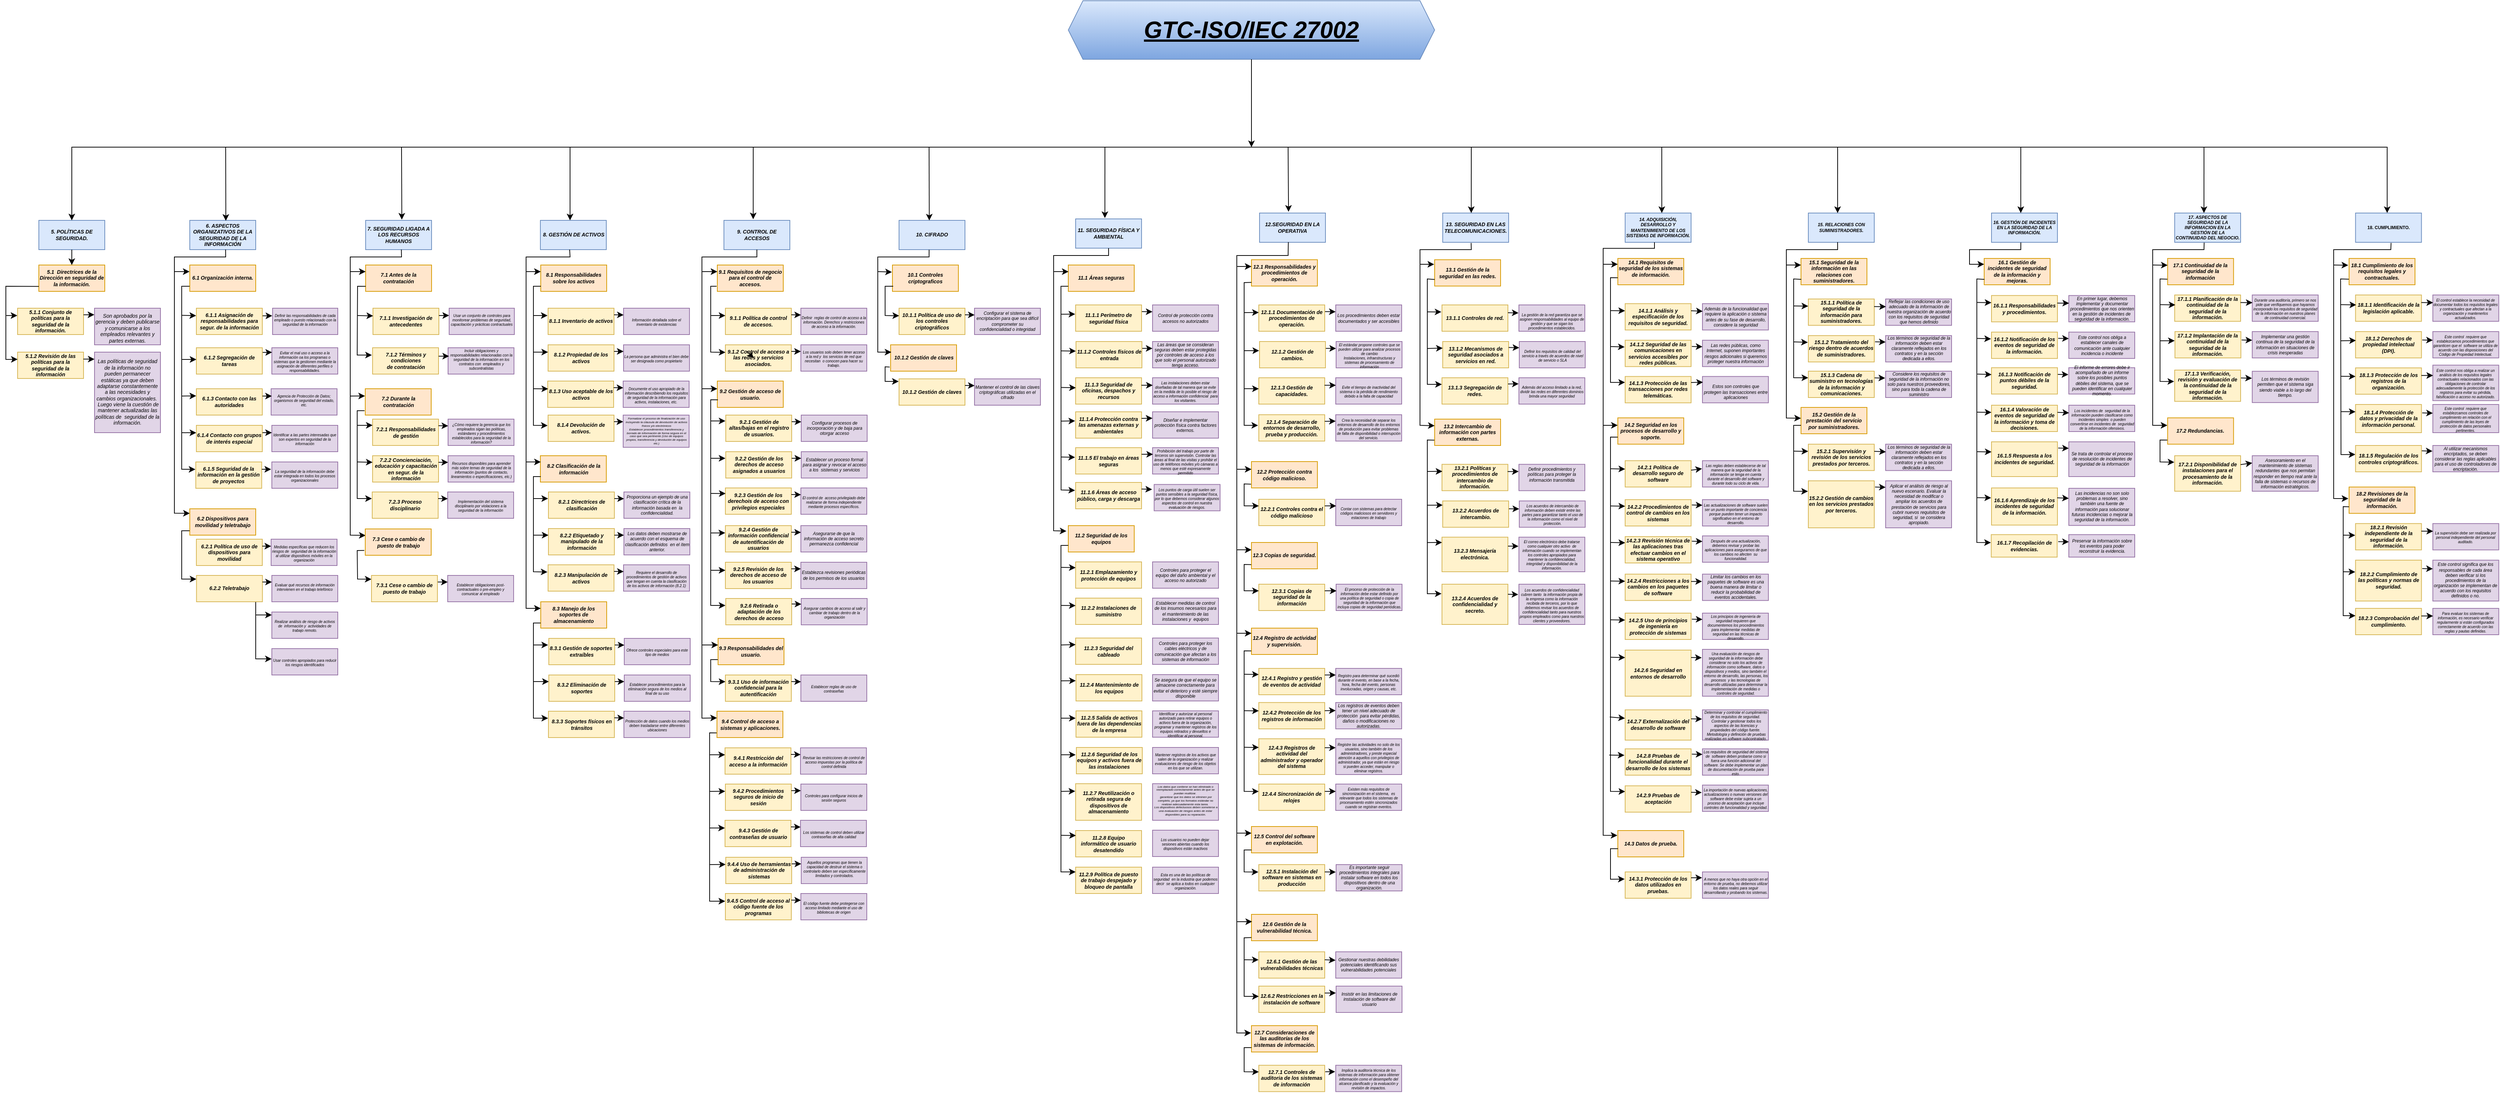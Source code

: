 <mxfile version="20.4.0" type="device"><diagram id="hQtr0eYTH83DFoaESeG6" name="Página-1"><mxGraphModel dx="2208" dy="1925" grid="1" gridSize="10" guides="1" tooltips="1" connect="1" arrows="1" fold="1" page="1" pageScale="1" pageWidth="827" pageHeight="1169" math="0" shadow="0"><root><mxCell id="0"/><mxCell id="1" parent="0"/><mxCell id="5sR7Q-aUBdQL7o3Dqbb2-3" value="7. SEGURIDAD LIGADA A LOS RECURSOS HUMANOS" style="rounded=0;whiteSpace=wrap;html=1;fontSize=7;fillColor=#dae8fc;strokeColor=#6c8ebf;fontStyle=3" parent="1" vertex="1"><mxGeometry x="30" y="100" width="90" height="40" as="geometry"/></mxCell><mxCell id="5sR7Q-aUBdQL7o3Dqbb2-4" value="9. CONTROL DE ACCESOS" style="rounded=0;whiteSpace=wrap;html=1;fontSize=7;fillColor=#dae8fc;strokeColor=#6c8ebf;fontStyle=3" parent="1" vertex="1"><mxGeometry x="519" y="100" width="90" height="40" as="geometry"/></mxCell><mxCell id="5sR7Q-aUBdQL7o3Dqbb2-5" value="8. GESTIÓN DE ACTIVOS" style="rounded=0;whiteSpace=wrap;html=1;fontSize=7;fillColor=#dae8fc;strokeColor=#6c8ebf;fontStyle=3" parent="1" vertex="1"><mxGeometry x="268.5" y="100" width="90" height="40" as="geometry"/></mxCell><mxCell id="5sR7Q-aUBdQL7o3Dqbb2-6" value="6. ASPECTOS ORGANIZATIVOS DE LA SEGURIDAD DE LA INFORMACIÓN" style="rounded=0;whiteSpace=wrap;html=1;fontSize=7;fillColor=#dae8fc;strokeColor=#6c8ebf;fontStyle=3" parent="1" vertex="1"><mxGeometry x="-210" y="100" width="90" height="40" as="geometry"/></mxCell><mxCell id="5sR7Q-aUBdQL7o3Dqbb2-8" value="5. POLÍTICAS DE SEGURIDAD." style="rounded=0;whiteSpace=wrap;html=1;fontSize=7;fillColor=#dae8fc;strokeColor=#6c8ebf;fontStyle=3" parent="1" vertex="1"><mxGeometry x="-416" y="100" width="90" height="40" as="geometry"/></mxCell><mxCell id="5sR7Q-aUBdQL7o3Dqbb2-9" value="10. CIFRADO" style="rounded=0;whiteSpace=wrap;html=1;fontSize=7;fillColor=#dae8fc;strokeColor=#6c8ebf;fontStyle=3" parent="1" vertex="1"><mxGeometry x="758" y="100" width="90" height="40" as="geometry"/></mxCell><mxCell id="5sR7Q-aUBdQL7o3Dqbb2-10" value="11. SEGURIDAD FÍSICA Y AMBIENTAL" style="rounded=0;whiteSpace=wrap;html=1;fontSize=7;fillColor=#dae8fc;strokeColor=#6c8ebf;fontStyle=3" parent="1" vertex="1"><mxGeometry x="999" y="98" width="90" height="40" as="geometry"/></mxCell><mxCell id="5sR7Q-aUBdQL7o3Dqbb2-12" value="12.SEGURIDAD EN LA OPERATIVA" style="rounded=0;whiteSpace=wrap;html=1;fontSize=7;fillColor=#dae8fc;strokeColor=#6c8ebf;fontStyle=3" parent="1" vertex="1"><mxGeometry x="1250" y="90" width="90" height="40" as="geometry"/></mxCell><mxCell id="5sR7Q-aUBdQL7o3Dqbb2-14" value="13. SEGURIDAD EN LAS TELECOMUNICACIONES." style="rounded=0;whiteSpace=wrap;html=1;fontSize=7;fillColor=#dae8fc;strokeColor=#6c8ebf;fontStyle=3" parent="1" vertex="1"><mxGeometry x="1500" y="90" width="90" height="40" as="geometry"/></mxCell><mxCell id="5sR7Q-aUBdQL7o3Dqbb2-15" value="14. ADQUISICIÓN, DESARROLLO Y MANTENIMIENTO DE LOS SISTEMAS DE INFORMACIÓN." style="rounded=0;whiteSpace=wrap;html=1;fontSize=6;fillColor=#dae8fc;strokeColor=#6c8ebf;fontStyle=3" parent="1" vertex="1"><mxGeometry x="1749" y="90" width="90" height="40" as="geometry"/></mxCell><mxCell id="5sR7Q-aUBdQL7o3Dqbb2-16" value="15. RELACIONES CON SUMINISTRADORES." style="rounded=0;whiteSpace=wrap;html=1;fontSize=6;fillColor=#dae8fc;strokeColor=#6c8ebf;fontStyle=3" parent="1" vertex="1"><mxGeometry x="1999" y="90" width="90" height="40" as="geometry"/></mxCell><mxCell id="5sR7Q-aUBdQL7o3Dqbb2-17" value="16. GESTIÓN DE INCIDENTES EN LA SEGURIDAD DE LA INFORMACIÓN." style="rounded=0;whiteSpace=wrap;html=1;fontSize=6;fillColor=#dae8fc;strokeColor=#6c8ebf;fontStyle=3" parent="1" vertex="1"><mxGeometry x="2249" y="90" width="90" height="40" as="geometry"/></mxCell><mxCell id="5sR7Q-aUBdQL7o3Dqbb2-18" value="17. ASPECTOS DE SEGURIDAD DE LA INFORMACION EN LA GESTIÓN DE LA CONTINUIDAD DEL NEGOCIO." style="rounded=0;whiteSpace=wrap;html=1;fontSize=6;fillColor=#dae8fc;strokeColor=#6c8ebf;fontStyle=3" parent="1" vertex="1"><mxGeometry x="2499" y="90" width="90" height="40" as="geometry"/></mxCell><mxCell id="5sR7Q-aUBdQL7o3Dqbb2-19" value="18. CUMPLIMIENTO." style="rounded=0;whiteSpace=wrap;html=1;fontSize=6;fillColor=#dae8fc;strokeColor=#6c8ebf;fontStyle=1" parent="1" vertex="1"><mxGeometry x="2745.82" y="90" width="90" height="40" as="geometry"/></mxCell><mxCell id="5sR7Q-aUBdQL7o3Dqbb2-20" value="&lt;span style=&quot;font-style: italic; font-weight: 700; text-decoration-line: underline; font-size: 32px;&quot;&gt;GTC-ISO/IEC 27002&lt;/span&gt;" style="shape=hexagon;perimeter=hexagonPerimeter2;whiteSpace=wrap;html=1;fixedSize=1;fontSize=32;fillColor=#dae8fc;strokeColor=#6c8ebf;gradientColor=#7ea6e0;" parent="1" vertex="1"><mxGeometry x="989" y="-200" width="500" height="80" as="geometry"/></mxCell><mxCell id="5sR7Q-aUBdQL7o3Dqbb2-26" value="5.1&amp;nbsp; Directrices de la Dirección en seguridad de la información." style="rounded=0;whiteSpace=wrap;html=1;fontSize=7;fillColor=#ffe6cc;strokeColor=#d79b00;fontStyle=3;align=center;" parent="1" vertex="1"><mxGeometry x="-416" y="161" width="90" height="36" as="geometry"/></mxCell><mxCell id="5sR7Q-aUBdQL7o3Dqbb2-28" value="&lt;div&gt;Son aprobados por la gerencia y deben publicarse y comunicarse a los empleados relevantes y partes externas.&lt;/div&gt;&lt;div&gt;&lt;br style=&quot;font-style: normal;&quot;&gt;&lt;/div&gt;" style="rounded=0;whiteSpace=wrap;html=1;fontSize=7;fillColor=#e1d5e7;strokeColor=#9673a6;fontStyle=2;align=center;verticalAlign=top;" parent="1" vertex="1"><mxGeometry x="-340" y="220" width="90" height="50" as="geometry"/></mxCell><mxCell id="5sR7Q-aUBdQL7o3Dqbb2-29" value="&lt;div&gt;Las políticas de seguridad de la información no pueden permanecer estáticas ya que deben adaptarse constantemente a las necesidades y cambios organizacionales.&amp;nbsp;&lt;/div&gt;&lt;div&gt;&amp;nbsp;Luego viene la cuestión de mantener actualizadas las políticas de&amp;nbsp; seguridad de la información.&lt;/div&gt;" style="rounded=0;whiteSpace=wrap;html=1;fontSize=7;fillColor=#e1d5e7;strokeColor=#9673a6;fontStyle=2;align=center;" parent="1" vertex="1"><mxGeometry x="-340" y="280" width="90" height="110" as="geometry"/></mxCell><mxCell id="5sR7Q-aUBdQL7o3Dqbb2-30" value="6.1 Organización interna." style="rounded=0;whiteSpace=wrap;html=1;fontSize=7;fillColor=#ffe6cc;strokeColor=#d79b00;fontStyle=3;align=center;" parent="1" vertex="1"><mxGeometry x="-210" y="161" width="90" height="36" as="geometry"/></mxCell><mxCell id="5sR7Q-aUBdQL7o3Dqbb2-36" value="&lt;span style=&quot;&quot;&gt;5.1.1 Conjunto de políticas para la seguridad de la información.&lt;/span&gt;" style="rounded=0;whiteSpace=wrap;html=1;fontSize=7;fillColor=#fff2cc;strokeColor=#d6b656;fontStyle=3;align=center;" parent="1" vertex="1"><mxGeometry x="-445" y="220" width="90" height="36" as="geometry"/></mxCell><mxCell id="5sR7Q-aUBdQL7o3Dqbb2-37" value="&lt;span style=&quot;&quot;&gt;5.1.2 Revisión de las políticas para la seguridad de la información&lt;/span&gt;" style="rounded=0;whiteSpace=wrap;html=1;fontSize=7;fillColor=#fff2cc;strokeColor=#d6b656;fontStyle=3;align=center;" parent="1" vertex="1"><mxGeometry x="-445" y="280" width="90" height="36" as="geometry"/></mxCell><mxCell id="5sR7Q-aUBdQL7o3Dqbb2-38" value="&lt;span style=&quot;&quot;&gt;6.1.1 Asignación de responsabilidades para segur. de la información&lt;/span&gt;" style="rounded=0;whiteSpace=wrap;html=1;fontSize=7;fillColor=#fff2cc;strokeColor=#d6b656;fontStyle=3;align=center;" parent="1" vertex="1"><mxGeometry x="-201" y="220" width="90" height="36" as="geometry"/></mxCell><mxCell id="5sR7Q-aUBdQL7o3Dqbb2-39" value="&lt;span style=&quot;&quot;&gt;6.1.2 Segregación de tareas&lt;/span&gt;" style="rounded=0;whiteSpace=wrap;html=1;fontSize=7;fillColor=#fff2cc;strokeColor=#d6b656;fontStyle=3;align=center;" parent="1" vertex="1"><mxGeometry x="-201" y="274" width="90" height="36" as="geometry"/></mxCell><mxCell id="5sR7Q-aUBdQL7o3Dqbb2-44" value="&lt;div&gt;&lt;span style=&quot;&quot;&gt;6.1.3 Contacto con las autoridades&lt;/span&gt;&lt;br&gt;&lt;/div&gt;" style="rounded=0;whiteSpace=wrap;html=1;fontSize=7;fillColor=#fff2cc;strokeColor=#d6b656;fontStyle=3;align=center;verticalAlign=middle;horizontal=1;" parent="1" vertex="1"><mxGeometry x="-201.0" y="330" width="90" height="36" as="geometry"/></mxCell><mxCell id="5sR7Q-aUBdQL7o3Dqbb2-45" value="&lt;span style=&quot;&quot;&gt;6.1.4 Contacto con grupos de interés especial&lt;/span&gt;" style="rounded=0;whiteSpace=wrap;html=1;fontSize=7;fillColor=#fff2cc;strokeColor=#d6b656;fontStyle=3;align=center;" parent="1" vertex="1"><mxGeometry x="-201.0" y="380" width="90" height="36" as="geometry"/></mxCell><mxCell id="5sR7Q-aUBdQL7o3Dqbb2-46" value="&lt;div style=&quot;font-size: 5px;&quot;&gt;&lt;div style=&quot;font-size: 5px;&quot;&gt;Definir las responsabilidades de cada empleado o puesto relacionado con la seguridad de la información&lt;/div&gt;&lt;/div&gt;&lt;div style=&quot;font-size: 5px;&quot;&gt;&lt;br style=&quot;font-size: 5px;&quot;&gt;&lt;/div&gt;" style="rounded=0;whiteSpace=wrap;html=1;fontSize=5;fillColor=#e1d5e7;strokeColor=#9673a6;fontStyle=2;align=center;verticalAlign=top;" parent="1" vertex="1"><mxGeometry x="-97" y="220" width="89" height="36" as="geometry"/></mxCell><mxCell id="5sR7Q-aUBdQL7o3Dqbb2-47" value="&lt;div style=&quot;font-size: 5px;&quot;&gt;&lt;div style=&quot;font-size: 5px;&quot;&gt;Evitar el mal uso o acceso a la información oa los programas o sistemas que la gestionen mediante la asignación de diferentes perfiles o responsabilidades.&lt;br style=&quot;font-size: 5px;&quot;&gt;&lt;/div&gt;&lt;/div&gt;" style="rounded=0;whiteSpace=wrap;html=1;fontSize=5;fillColor=#e1d5e7;strokeColor=#9673a6;fontStyle=2;align=center;verticalAlign=middle;" parent="1" vertex="1"><mxGeometry x="-98" y="274" width="90" height="36" as="geometry"/></mxCell><mxCell id="5sR7Q-aUBdQL7o3Dqbb2-55" value="" style="endArrow=classic;html=1;rounded=0;fontSize=6;exitX=0.5;exitY=1;exitDx=0;exitDy=0;" parent="1" source="5sR7Q-aUBdQL7o3Dqbb2-8" target="5sR7Q-aUBdQL7o3Dqbb2-26" edge="1"><mxGeometry width="50" height="50" relative="1" as="geometry"><mxPoint x="-301" y="250" as="sourcePoint"/><mxPoint x="-251" y="200" as="targetPoint"/></mxGeometry></mxCell><mxCell id="5sR7Q-aUBdQL7o3Dqbb2-56" value="" style="endArrow=classic;html=1;rounded=0;fontSize=6;exitX=0;exitY=0.812;exitDx=0;exitDy=0;entryX=0.001;entryY=0.273;entryDx=0;entryDy=0;entryPerimeter=0;exitPerimeter=0;" parent="1" source="5sR7Q-aUBdQL7o3Dqbb2-26" target="5sR7Q-aUBdQL7o3Dqbb2-37" edge="1"><mxGeometry width="50" height="50" relative="1" as="geometry"><mxPoint x="-451" y="220" as="sourcePoint"/><mxPoint x="-461" y="340" as="targetPoint"/><Array as="points"><mxPoint x="-461" y="190"/><mxPoint x="-461" y="290"/></Array></mxGeometry></mxCell><mxCell id="5sR7Q-aUBdQL7o3Dqbb2-57" value="" style="endArrow=classic;html=1;rounded=0;fontSize=6;entryX=-0.004;entryY=0.278;entryDx=0;entryDy=0;entryPerimeter=0;" parent="1" target="5sR7Q-aUBdQL7o3Dqbb2-36" edge="1"><mxGeometry width="50" height="50" relative="1" as="geometry"><mxPoint x="-461" y="230" as="sourcePoint"/><mxPoint x="-451" y="250" as="targetPoint"/></mxGeometry></mxCell><mxCell id="5sR7Q-aUBdQL7o3Dqbb2-58" value="" style="endArrow=classic;html=1;rounded=0;fontSize=6;exitX=1;exitY=0.25;exitDx=0;exitDy=0;entryX=-0.003;entryY=0.178;entryDx=0;entryDy=0;entryPerimeter=0;" parent="1" source="5sR7Q-aUBdQL7o3Dqbb2-36" target="5sR7Q-aUBdQL7o3Dqbb2-28" edge="1"><mxGeometry width="50" height="50" relative="1" as="geometry"><mxPoint x="-371" y="320" as="sourcePoint"/><mxPoint x="-341" y="239" as="targetPoint"/></mxGeometry></mxCell><mxCell id="5sR7Q-aUBdQL7o3Dqbb2-59" value="" style="endArrow=classic;html=1;rounded=0;fontSize=6;exitX=0.998;exitY=0.265;exitDx=0;exitDy=0;entryX=0;entryY=0.087;entryDx=0;entryDy=0;entryPerimeter=0;exitPerimeter=0;" parent="1" source="5sR7Q-aUBdQL7o3Dqbb2-37" target="5sR7Q-aUBdQL7o3Dqbb2-29" edge="1"><mxGeometry width="50" height="50" relative="1" as="geometry"><mxPoint x="-351" y="327.82" as="sourcePoint"/><mxPoint x="-341" y="328" as="targetPoint"/></mxGeometry></mxCell><mxCell id="5sR7Q-aUBdQL7o3Dqbb2-60" value="" style="endArrow=classic;html=1;rounded=0;fontSize=6;exitX=0.543;exitY=0.996;exitDx=0;exitDy=0;exitPerimeter=0;entryX=0;entryY=0.172;entryDx=0;entryDy=0;entryPerimeter=0;" parent="1" source="5sR7Q-aUBdQL7o3Dqbb2-6" target="5sR7Q-aUBdQL7o3Dqbb2-131" edge="1"><mxGeometry width="50" height="50" relative="1" as="geometry"><mxPoint x="-165.18" y="140" as="sourcePoint"/><mxPoint x="-211" y="550" as="targetPoint"/><Array as="points"><mxPoint x="-161" y="150"/><mxPoint x="-231" y="150"/><mxPoint x="-231" y="500"/></Array></mxGeometry></mxCell><mxCell id="5sR7Q-aUBdQL7o3Dqbb2-61" value="" style="endArrow=classic;html=1;rounded=0;fontSize=6;entryX=-0.006;entryY=0.282;entryDx=0;entryDy=0;exitX=-0.003;exitY=0.805;exitDx=0;exitDy=0;exitPerimeter=0;entryPerimeter=0;" parent="1" source="5sR7Q-aUBdQL7o3Dqbb2-30" target="5sR7Q-aUBdQL7o3Dqbb2-128" edge="1"><mxGeometry width="50" height="50" relative="1" as="geometry"><mxPoint x="-211" y="190" as="sourcePoint"/><mxPoint x="-201" y="330" as="targetPoint"/><Array as="points"><mxPoint x="-221" y="190"/><mxPoint x="-221" y="440"/></Array></mxGeometry></mxCell><mxCell id="5sR7Q-aUBdQL7o3Dqbb2-62" value="" style="endArrow=classic;html=1;rounded=0;fontSize=6;exitX=1;exitY=0.5;exitDx=0;exitDy=0;entryX=-0.004;entryY=0.282;entryDx=0;entryDy=0;entryPerimeter=0;" parent="1" target="5sR7Q-aUBdQL7o3Dqbb2-38" edge="1"><mxGeometry width="50" height="50" relative="1" as="geometry"><mxPoint x="-220.91" y="229.75" as="sourcePoint"/><mxPoint x="-201" y="230" as="targetPoint"/></mxGeometry></mxCell><mxCell id="5sR7Q-aUBdQL7o3Dqbb2-68" value="" style="endArrow=classic;html=1;rounded=0;fontSize=6;exitX=1.005;exitY=0.287;exitDx=0;exitDy=0;exitPerimeter=0;entryX=-0.005;entryY=0.289;entryDx=0;entryDy=0;entryPerimeter=0;" parent="1" source="5sR7Q-aUBdQL7o3Dqbb2-38" target="5sR7Q-aUBdQL7o3Dqbb2-46" edge="1"><mxGeometry width="50" height="50" relative="1" as="geometry"><mxPoint x="-107" y="230" as="sourcePoint"/><mxPoint x="-97" y="230" as="targetPoint"/></mxGeometry></mxCell><mxCell id="5sR7Q-aUBdQL7o3Dqbb2-69" value="" style="endArrow=classic;html=1;rounded=0;fontSize=6;exitX=1.006;exitY=0.176;exitDx=0;exitDy=0;exitPerimeter=0;entryX=0.003;entryY=0.175;entryDx=0;entryDy=0;entryPerimeter=0;" parent="1" source="5sR7Q-aUBdQL7o3Dqbb2-39" target="5sR7Q-aUBdQL7o3Dqbb2-47" edge="1"><mxGeometry width="50" height="50" relative="1" as="geometry"><mxPoint x="-107" y="280" as="sourcePoint"/><mxPoint x="-97" y="280" as="targetPoint"/></mxGeometry></mxCell><mxCell id="5sR7Q-aUBdQL7o3Dqbb2-105" value="7.1 Antes de la contratación" style="rounded=0;whiteSpace=wrap;html=1;fontSize=7;fillColor=#ffe6cc;strokeColor=#d79b00;fontStyle=3;align=center;" parent="1" vertex="1"><mxGeometry x="30" y="161" width="90" height="36" as="geometry"/></mxCell><mxCell id="5sR7Q-aUBdQL7o3Dqbb2-106" value="7.2 Durante la contratación" style="rounded=0;whiteSpace=wrap;html=1;fontSize=7;fillColor=#ffe6cc;strokeColor=#d79b00;fontStyle=3;align=center;" parent="1" vertex="1"><mxGeometry x="29.5" y="330" width="90" height="36" as="geometry"/></mxCell><mxCell id="5sR7Q-aUBdQL7o3Dqbb2-107" value="&lt;span style=&quot;font-size: 7px;&quot;&gt;7.1.1 Investigación de antecedentes&lt;/span&gt;" style="rounded=0;whiteSpace=wrap;html=1;fontSize=7;fillColor=#fff2cc;strokeColor=#d6b656;fontStyle=3;align=center;" parent="1" vertex="1"><mxGeometry x="40" y="220" width="90" height="36" as="geometry"/></mxCell><mxCell id="5sR7Q-aUBdQL7o3Dqbb2-109" value="7.1.2 Términos y condiciones de&amp;nbsp;contratación" style="rounded=0;whiteSpace=wrap;html=1;fontSize=7;fillColor=#fff2cc;strokeColor=#d6b656;fontStyle=3;align=center;" parent="1" vertex="1"><mxGeometry x="39.5" y="274" width="90" height="36" as="geometry"/></mxCell><mxCell id="5sR7Q-aUBdQL7o3Dqbb2-112" value="&lt;div&gt;&lt;span style=&quot;font-size: 7px;&quot;&gt;7.2.1 Responsabilidades de gestión&lt;/span&gt;&lt;br&gt;&lt;/div&gt;" style="rounded=0;whiteSpace=wrap;html=1;fontSize=7;fillColor=#fff2cc;strokeColor=#d6b656;fontStyle=3;align=center;verticalAlign=middle;horizontal=1;" parent="1" vertex="1"><mxGeometry x="39.5" y="371.5" width="90" height="36" as="geometry"/></mxCell><mxCell id="5sR7Q-aUBdQL7o3Dqbb2-113" value="&lt;span style=&quot;font-size: 7px;&quot;&gt;7.2.2 Concienciación, educación y capacitación en segur. de la información&lt;/span&gt;" style="rounded=0;whiteSpace=wrap;html=1;fontSize=7;fillColor=#fff2cc;strokeColor=#d6b656;fontStyle=3;align=center;" parent="1" vertex="1"><mxGeometry x="39.5" y="421.5" width="90" height="36" as="geometry"/></mxCell><mxCell id="5sR7Q-aUBdQL7o3Dqbb2-114" value="&lt;div style=&quot;&quot;&gt;&lt;div style=&quot;&quot;&gt;Usar un conjunto de controles para monitorear problemas de seguridad, capacitación y prácticas contractuales&lt;br&gt;&lt;/div&gt;&lt;/div&gt;" style="rounded=0;whiteSpace=wrap;html=1;fontSize=5;fillColor=#e1d5e7;strokeColor=#9673a6;fontStyle=2;align=center;verticalAlign=top;" parent="1" vertex="1"><mxGeometry x="144" y="220" width="89" height="36" as="geometry"/></mxCell><mxCell id="5sR7Q-aUBdQL7o3Dqbb2-116" value="&lt;div style=&quot;font-size: 5px;&quot;&gt;&lt;div style=&quot;font-size: 5px;&quot;&gt;&lt;div style=&quot;font-size: 5px;&quot;&gt;&lt;div&gt;Incluir obligaciones y responsabilidades relacionadas con la seguridad de la información en los contratos con&amp;nbsp; empleados y subcontratistas&lt;/div&gt;&lt;div&gt;&lt;br&gt;&lt;/div&gt;&lt;/div&gt;&lt;/div&gt;&lt;/div&gt;" style="rounded=0;whiteSpace=wrap;html=1;fontSize=5;fillColor=#e1d5e7;strokeColor=#9673a6;fontStyle=2;align=center;verticalAlign=middle;" parent="1" vertex="1"><mxGeometry x="142.5" y="274" width="90" height="36" as="geometry"/></mxCell><mxCell id="5sR7Q-aUBdQL7o3Dqbb2-119" value="" style="endArrow=classic;html=1;rounded=0;fontSize=6;entryX=-0.001;entryY=0.276;entryDx=0;entryDy=0;entryPerimeter=0;" parent="1" target="5sR7Q-aUBdQL7o3Dqbb2-114" edge="1"><mxGeometry width="50" height="50" relative="1" as="geometry"><mxPoint x="130" y="230" as="sourcePoint"/><mxPoint x="140" y="230" as="targetPoint"/></mxGeometry></mxCell><mxCell id="5sR7Q-aUBdQL7o3Dqbb2-124" value="&lt;div style=&quot;&quot;&gt;&lt;div style=&quot;&quot;&gt;&lt;div style=&quot;&quot;&gt;¿Cómo requiere la gerencia que los empleados sigan las políticas, estándares y procedimientos establecidos para la seguridad de la información?&lt;br&gt;&lt;/div&gt;&lt;/div&gt;&lt;/div&gt;" style="rounded=0;whiteSpace=wrap;html=1;fontSize=5;fillColor=#e1d5e7;strokeColor=#9673a6;fontStyle=2;align=center;verticalAlign=middle;" parent="1" vertex="1"><mxGeometry x="142.5" y="371.5" width="90" height="36" as="geometry"/></mxCell><mxCell id="5sR7Q-aUBdQL7o3Dqbb2-125" value="&lt;div style=&quot;&quot;&gt;&lt;div style=&quot;&quot;&gt;&lt;div style=&quot;&quot;&gt;Recursos disponibles para aprender más sobre temas de seguridad de la información (puntos de contacto, lineamientos o especificaciones, etc.)&lt;br&gt;&lt;/div&gt;&lt;/div&gt;&lt;/div&gt;" style="rounded=0;whiteSpace=wrap;html=1;fontSize=5;fillColor=#e1d5e7;strokeColor=#9673a6;fontStyle=2;align=center;verticalAlign=middle;" parent="1" vertex="1"><mxGeometry x="142.5" y="421.5" width="90" height="36" as="geometry"/></mxCell><mxCell id="5sR7Q-aUBdQL7o3Dqbb2-126" value="" style="endArrow=classic;html=1;rounded=0;fontSize=6;exitX=1;exitY=0.25;exitDx=0;exitDy=0;entryX=0.002;entryY=0.256;entryDx=0;entryDy=0;entryPerimeter=0;" parent="1" source="5sR7Q-aUBdQL7o3Dqbb2-112" target="5sR7Q-aUBdQL7o3Dqbb2-124" edge="1"><mxGeometry width="50" height="50" relative="1" as="geometry"><mxPoint x="109.5" y="401.5" as="sourcePoint"/><mxPoint x="159.5" y="351.5" as="targetPoint"/></mxGeometry></mxCell><mxCell id="5sR7Q-aUBdQL7o3Dqbb2-127" value="" style="endArrow=classic;html=1;rounded=0;fontSize=6;exitX=1;exitY=0.25;exitDx=0;exitDy=0;entryX=0;entryY=0.25;entryDx=0;entryDy=0;" parent="1" source="5sR7Q-aUBdQL7o3Dqbb2-113" target="5sR7Q-aUBdQL7o3Dqbb2-125" edge="1"><mxGeometry width="50" height="50" relative="1" as="geometry"><mxPoint x="129.95" y="439.416" as="sourcePoint"/><mxPoint x="138.5" y="439.488" as="targetPoint"/></mxGeometry></mxCell><mxCell id="5sR7Q-aUBdQL7o3Dqbb2-128" value="&lt;span style=&quot;&quot;&gt;6.1.5 Seguridad de la información en la gestión de proyectos&lt;/span&gt;" style="rounded=0;whiteSpace=wrap;html=1;fontSize=7;fillColor=#fff2cc;strokeColor=#d6b656;fontStyle=3;align=center;" parent="1" vertex="1"><mxGeometry x="-201.82" y="430" width="90" height="36" as="geometry"/></mxCell><mxCell id="5sR7Q-aUBdQL7o3Dqbb2-131" value="6.2 Dispositivos para movilidad y teletrabajo" style="rounded=0;whiteSpace=wrap;html=1;fontSize=7;fillColor=#ffe6cc;strokeColor=#d79b00;fontStyle=3;align=center;" parent="1" vertex="1"><mxGeometry x="-210.0" y="494" width="90" height="36" as="geometry"/></mxCell><mxCell id="5sR7Q-aUBdQL7o3Dqbb2-132" value="&lt;div&gt;&lt;span style=&quot;font-size: 7px;&quot;&gt;6.2.1 Política de uso de dispositivos para movilidad&lt;/span&gt;&lt;br&gt;&lt;/div&gt;" style="rounded=0;whiteSpace=wrap;html=1;fontSize=7;fillColor=#fff2cc;strokeColor=#d6b656;fontStyle=3;align=center;verticalAlign=middle;horizontal=1;" parent="1" vertex="1"><mxGeometry x="-201.0" y="535.5" width="90" height="36" as="geometry"/></mxCell><mxCell id="5sR7Q-aUBdQL7o3Dqbb2-133" value="" style="endArrow=classic;html=1;rounded=0;fontSize=6;entryX=-0.004;entryY=0.25;entryDx=0;entryDy=0;entryPerimeter=0;" parent="1" target="5sR7Q-aUBdQL7o3Dqbb2-30" edge="1"><mxGeometry width="50" height="50" relative="1" as="geometry"><mxPoint x="-231" y="170" as="sourcePoint"/><mxPoint x="-211" y="170" as="targetPoint"/></mxGeometry></mxCell><mxCell id="5sR7Q-aUBdQL7o3Dqbb2-136" value="" style="endArrow=classic;html=1;rounded=0;fontSize=6;entryX=-0.003;entryY=0.272;entryDx=0;entryDy=0;entryPerimeter=0;" parent="1" target="5sR7Q-aUBdQL7o3Dqbb2-44" edge="1"><mxGeometry width="50" height="50" relative="1" as="geometry"><mxPoint x="-221" y="340" as="sourcePoint"/><mxPoint x="-201" y="390" as="targetPoint"/></mxGeometry></mxCell><mxCell id="5sR7Q-aUBdQL7o3Dqbb2-137" value="" style="endArrow=classic;html=1;rounded=0;fontSize=6;entryX=-0.002;entryY=0.283;entryDx=0;entryDy=0;entryPerimeter=0;" parent="1" target="5sR7Q-aUBdQL7o3Dqbb2-45" edge="1"><mxGeometry width="50" height="50" relative="1" as="geometry"><mxPoint x="-221" y="390" as="sourcePoint"/><mxPoint x="-201" y="440" as="targetPoint"/></mxGeometry></mxCell><mxCell id="5sR7Q-aUBdQL7o3Dqbb2-138" value="" style="endArrow=classic;html=1;rounded=0;fontSize=6;exitX=-0.003;exitY=0.835;exitDx=0;exitDy=0;exitPerimeter=0;" parent="1" source="5sR7Q-aUBdQL7o3Dqbb2-131" edge="1"><mxGeometry width="50" height="50" relative="1" as="geometry"><mxPoint x="-211" y="524" as="sourcePoint"/><mxPoint x="-201" y="590" as="targetPoint"/><Array as="points"><mxPoint x="-221" y="524"/><mxPoint x="-221" y="590"/></Array></mxGeometry></mxCell><mxCell id="5sR7Q-aUBdQL7o3Dqbb2-139" value="" style="endArrow=classic;html=1;rounded=0;fontSize=6;exitX=1;exitY=0.5;exitDx=0;exitDy=0;entryX=0;entryY=0.445;entryDx=0;entryDy=0;entryPerimeter=0;" parent="1" target="5sR7Q-aUBdQL7o3Dqbb2-39" edge="1"><mxGeometry width="50" height="50" relative="1" as="geometry"><mxPoint x="-220.55" y="290" as="sourcePoint"/><mxPoint x="-201" y="290.402" as="targetPoint"/></mxGeometry></mxCell><mxCell id="5sR7Q-aUBdQL7o3Dqbb2-140" value="&lt;div style=&quot;font-size: 5px;&quot;&gt;&lt;div style=&quot;font-size: 5px;&quot;&gt;&lt;div&gt;Agencia de Protección de Datos; organismos de seguridad del estado, etc.&lt;/div&gt;&lt;div&gt;&lt;br&gt;&lt;/div&gt;&lt;/div&gt;&lt;/div&gt;" style="rounded=0;whiteSpace=wrap;html=1;fontSize=5;fillColor=#e1d5e7;strokeColor=#9673a6;fontStyle=2;align=center;verticalAlign=middle;" parent="1" vertex="1"><mxGeometry x="-99" y="330" width="90" height="36" as="geometry"/></mxCell><mxCell id="5sR7Q-aUBdQL7o3Dqbb2-141" value="&lt;div style=&quot;&quot;&gt;&lt;div style=&quot;&quot;&gt;&lt;div style=&quot;&quot;&gt;Identificar a las partes interesadas que son expertos en seguridad de la información&lt;br&gt;&lt;/div&gt;&lt;/div&gt;&lt;/div&gt;" style="rounded=0;whiteSpace=wrap;html=1;fontSize=5;fillColor=#e1d5e7;strokeColor=#9673a6;fontStyle=2;align=center;verticalAlign=middle;" parent="1" vertex="1"><mxGeometry x="-98" y="380" width="90" height="36" as="geometry"/></mxCell><mxCell id="5sR7Q-aUBdQL7o3Dqbb2-142" value="&lt;div style=&quot;font-size: 5px;&quot;&gt;&lt;div style=&quot;font-size: 5px;&quot;&gt;La seguridad de la información debe estar integrada en todos los procesos organizacionales&lt;br style=&quot;font-size: 5px;&quot;&gt;&lt;/div&gt;&lt;/div&gt;" style="rounded=0;whiteSpace=wrap;html=1;fontSize=5;fillColor=#e1d5e7;strokeColor=#9673a6;fontStyle=2;align=center;verticalAlign=middle;" parent="1" vertex="1"><mxGeometry x="-98" y="430" width="90" height="36" as="geometry"/></mxCell><mxCell id="5sR7Q-aUBdQL7o3Dqbb2-143" value="" style="endArrow=classic;html=1;rounded=0;fontSize=6;exitX=1.006;exitY=0.176;exitDx=0;exitDy=0;exitPerimeter=0;entryX=0.003;entryY=0.175;entryDx=0;entryDy=0;entryPerimeter=0;" parent="1" edge="1"><mxGeometry width="50" height="50" relative="1" as="geometry"><mxPoint x="-110.73" y="340.036" as="sourcePoint"/><mxPoint x="-98" y="340.0" as="targetPoint"/></mxGeometry></mxCell><mxCell id="5sR7Q-aUBdQL7o3Dqbb2-144" value="" style="endArrow=classic;html=1;rounded=0;fontSize=6;exitX=1.006;exitY=0.176;exitDx=0;exitDy=0;exitPerimeter=0;" parent="1" edge="1"><mxGeometry width="50" height="50" relative="1" as="geometry"><mxPoint x="-110.73" y="389.976" as="sourcePoint"/><mxPoint x="-98" y="390" as="targetPoint"/></mxGeometry></mxCell><mxCell id="5sR7Q-aUBdQL7o3Dqbb2-145" value="" style="endArrow=classic;html=1;rounded=0;fontSize=6;exitX=1.006;exitY=0.176;exitDx=0;exitDy=0;exitPerimeter=0;" parent="1" edge="1"><mxGeometry width="50" height="50" relative="1" as="geometry"><mxPoint x="-111.73" y="439.996" as="sourcePoint"/><mxPoint x="-99" y="440.02" as="targetPoint"/></mxGeometry></mxCell><mxCell id="5sR7Q-aUBdQL7o3Dqbb2-146" value="&lt;div style=&quot;font-size: 5px;&quot;&gt;&lt;div style=&quot;font-size: 5px;&quot;&gt;Medidas específicas que reducen los riesgos de&amp;nbsp; seguridad de la información al utilizar dispositivos móviles en la organización&lt;br style=&quot;font-size: 5px;&quot;&gt;&lt;/div&gt;&lt;/div&gt;" style="rounded=0;whiteSpace=wrap;html=1;fontSize=5;fillColor=#e1d5e7;strokeColor=#9673a6;fontStyle=2;align=center;verticalAlign=middle;" parent="1" vertex="1"><mxGeometry x="-99" y="535.5" width="90" height="36" as="geometry"/></mxCell><mxCell id="5sR7Q-aUBdQL7o3Dqbb2-148" value="&lt;div&gt;6.2.2 Teletrabajo&lt;br&gt;&lt;/div&gt;" style="rounded=0;whiteSpace=wrap;html=1;fontSize=7;fillColor=#fff2cc;strokeColor=#d6b656;fontStyle=3;align=center;verticalAlign=middle;horizontal=1;" parent="1" vertex="1"><mxGeometry x="-200.82" y="585" width="90" height="36" as="geometry"/></mxCell><mxCell id="5sR7Q-aUBdQL7o3Dqbb2-149" value="&lt;div style=&quot;font-size: 5px;&quot;&gt;&lt;div style=&quot;font-size: 5px;&quot;&gt;&lt;div&gt;Evaluar qué recursos de información intervienen en el trabajo telefónico&lt;/div&gt;&lt;div&gt;&lt;br&gt;&lt;/div&gt;&lt;/div&gt;&lt;/div&gt;" style="rounded=0;whiteSpace=wrap;html=1;fontSize=5;fillColor=#e1d5e7;strokeColor=#9673a6;fontStyle=2;align=center;verticalAlign=middle;" parent="1" vertex="1"><mxGeometry x="-98" y="585" width="90" height="36" as="geometry"/></mxCell><mxCell id="5sR7Q-aUBdQL7o3Dqbb2-150" value="&lt;div style=&quot;font-size: 5px;&quot;&gt;&lt;div style=&quot;font-size: 5px;&quot;&gt;Realizar análisis de riesgo de activos de&amp;nbsp; información y&amp;nbsp; actividades de trabajo remoto.&lt;br style=&quot;font-size: 5px;&quot;&gt;&lt;/div&gt;&lt;/div&gt;" style="rounded=0;whiteSpace=wrap;html=1;fontSize=5;fillColor=#e1d5e7;strokeColor=#9673a6;fontStyle=2;align=center;verticalAlign=middle;" parent="1" vertex="1"><mxGeometry x="-98" y="635" width="90" height="36" as="geometry"/></mxCell><mxCell id="5sR7Q-aUBdQL7o3Dqbb2-151" value="&lt;div style=&quot;font-size: 5px;&quot;&gt;&lt;div style=&quot;font-size: 5px;&quot;&gt;Usar controles apropiados para reducir los riesgos identificados&lt;br style=&quot;font-size: 5px;&quot;&gt;&lt;/div&gt;&lt;/div&gt;" style="rounded=0;whiteSpace=wrap;html=1;fontSize=5;fillColor=#e1d5e7;strokeColor=#9673a6;fontStyle=2;align=center;verticalAlign=middle;" parent="1" vertex="1"><mxGeometry x="-98" y="685" width="90" height="36" as="geometry"/></mxCell><mxCell id="5sR7Q-aUBdQL7o3Dqbb2-152" value="" style="endArrow=classic;html=1;rounded=0;fontSize=6;entryX=0.001;entryY=0.266;entryDx=0;entryDy=0;entryPerimeter=0;" parent="1" target="5sR7Q-aUBdQL7o3Dqbb2-146" edge="1"><mxGeometry width="50" height="50" relative="1" as="geometry"><mxPoint x="-111" y="545" as="sourcePoint"/><mxPoint x="-121" y="640" as="targetPoint"/></mxGeometry></mxCell><mxCell id="5sR7Q-aUBdQL7o3Dqbb2-153" value="" style="endArrow=classic;html=1;rounded=0;fontSize=6;entryX=0;entryY=0.25;entryDx=0;entryDy=0;exitX=1;exitY=0.25;exitDx=0;exitDy=0;" parent="1" source="5sR7Q-aUBdQL7o3Dqbb2-148" target="5sR7Q-aUBdQL7o3Dqbb2-149" edge="1"><mxGeometry width="50" height="50" relative="1" as="geometry"><mxPoint x="-140" y="679" as="sourcePoint"/><mxPoint x="-90" y="629" as="targetPoint"/></mxGeometry></mxCell><mxCell id="5sR7Q-aUBdQL7o3Dqbb2-154" value="" style="endArrow=classic;html=1;rounded=0;fontSize=6;exitX=0.898;exitY=1.012;exitDx=0;exitDy=0;exitPerimeter=0;entryX=-0.002;entryY=0.391;entryDx=0;entryDy=0;entryPerimeter=0;" parent="1" source="5sR7Q-aUBdQL7o3Dqbb2-148" target="5sR7Q-aUBdQL7o3Dqbb2-151" edge="1"><mxGeometry width="50" height="50" relative="1" as="geometry"><mxPoint x="-368" y="679" as="sourcePoint"/><mxPoint x="-100" y="709" as="targetPoint"/><Array as="points"><mxPoint x="-120" y="699"/></Array></mxGeometry></mxCell><mxCell id="5sR7Q-aUBdQL7o3Dqbb2-155" value="" style="endArrow=classic;html=1;rounded=0;fontSize=6;entryX=-0.001;entryY=0.111;entryDx=0;entryDy=0;entryPerimeter=0;" parent="1" target="5sR7Q-aUBdQL7o3Dqbb2-150" edge="1"><mxGeometry width="50" height="50" relative="1" as="geometry"><mxPoint x="-120" y="639" as="sourcePoint"/><mxPoint x="-98" y="642" as="targetPoint"/></mxGeometry></mxCell><mxCell id="5sR7Q-aUBdQL7o3Dqbb2-158" value="&lt;span style=&quot;font-size: 7px;&quot;&gt;7.3.1 Cese o cambio de puesto de trabajo&lt;/span&gt;" style="rounded=0;whiteSpace=wrap;html=1;fontSize=7;fillColor=#fff2cc;strokeColor=#d6b656;fontStyle=2;align=center;" parent="1" vertex="1"><mxGeometry x="38" y="585" width="90" height="36" as="geometry"/></mxCell><mxCell id="5sR7Q-aUBdQL7o3Dqbb2-160" value="&lt;div style=&quot;&quot;&gt;&lt;div style=&quot;&quot;&gt;&lt;div style=&quot;&quot;&gt;Establecer obligaciones post-contractuales o pre-empleo y comunicar al empleado&lt;br&gt;&lt;/div&gt;&lt;/div&gt;&lt;/div&gt;" style="rounded=0;whiteSpace=wrap;html=1;fontSize=5;fillColor=#e1d5e7;strokeColor=#9673a6;fontStyle=2;align=center;verticalAlign=middle;" parent="1" vertex="1"><mxGeometry x="142" y="585" width="90" height="36" as="geometry"/></mxCell><mxCell id="5sR7Q-aUBdQL7o3Dqbb2-162" value="" style="endArrow=classic;html=1;rounded=0;fontSize=6;exitX=1;exitY=0.25;exitDx=0;exitDy=0;entryX=0;entryY=0.25;entryDx=0;entryDy=0;" parent="1" source="5sR7Q-aUBdQL7o3Dqbb2-158" target="5sR7Q-aUBdQL7o3Dqbb2-160" edge="1"><mxGeometry width="50" height="50" relative="1" as="geometry"><mxPoint x="128.45" y="602.916" as="sourcePoint"/><mxPoint x="137.0" y="602.988" as="targetPoint"/></mxGeometry></mxCell><mxCell id="5sR7Q-aUBdQL7o3Dqbb2-163" value="&lt;div&gt;&lt;span style=&quot;font-size: 7px;&quot;&gt;7.2.3 Proceso disciplinario&lt;/span&gt;&lt;br&gt;&lt;/div&gt;" style="rounded=0;whiteSpace=wrap;html=1;fontSize=7;fillColor=#fff2cc;strokeColor=#d6b656;fontStyle=3;align=center;verticalAlign=middle;horizontal=1;" parent="1" vertex="1"><mxGeometry x="39" y="471" width="90" height="36" as="geometry"/></mxCell><mxCell id="5sR7Q-aUBdQL7o3Dqbb2-164" value="&lt;div style=&quot;&quot;&gt;&lt;div style=&quot;&quot;&gt;&lt;div style=&quot;&quot;&gt;Implementación del sistema disciplinario por violaciones a la seguridad de la información&lt;br&gt;&lt;/div&gt;&lt;/div&gt;&lt;/div&gt;" style="rounded=0;whiteSpace=wrap;html=1;fontSize=5;fillColor=#e1d5e7;strokeColor=#9673a6;fontStyle=2;align=center;verticalAlign=middle;" parent="1" vertex="1"><mxGeometry x="142" y="471" width="90" height="36" as="geometry"/></mxCell><mxCell id="5sR7Q-aUBdQL7o3Dqbb2-165" value="" style="endArrow=classic;html=1;rounded=0;fontSize=6;exitX=1;exitY=0.25;exitDx=0;exitDy=0;entryX=0.002;entryY=0.256;entryDx=0;entryDy=0;entryPerimeter=0;" parent="1" source="5sR7Q-aUBdQL7o3Dqbb2-163" target="5sR7Q-aUBdQL7o3Dqbb2-164" edge="1"><mxGeometry width="50" height="50" relative="1" as="geometry"><mxPoint x="109" y="501" as="sourcePoint"/><mxPoint x="159" y="451" as="targetPoint"/></mxGeometry></mxCell><mxCell id="5sR7Q-aUBdQL7o3Dqbb2-166" value="7.3 Cese o cambio de puesto de trabajo" style="rounded=0;whiteSpace=wrap;html=1;fontSize=7;fillColor=#ffe6cc;strokeColor=#d79b00;fontStyle=2;align=center;" parent="1" vertex="1"><mxGeometry x="29.5" y="521.5" width="90" height="36" as="geometry"/></mxCell><mxCell id="5sR7Q-aUBdQL7o3Dqbb2-167" value="" style="endArrow=classic;html=1;rounded=0;fontSize=6;exitX=1.002;exitY=0.321;exitDx=0;exitDy=0;exitPerimeter=0;entryX=0.015;entryY=0.321;entryDx=0;entryDy=0;entryPerimeter=0;" parent="1" source="5sR7Q-aUBdQL7o3Dqbb2-109" target="5sR7Q-aUBdQL7o3Dqbb2-116" edge="1"><mxGeometry width="50" height="50" relative="1" as="geometry"><mxPoint x="198.5" y="354" as="sourcePoint"/><mxPoint x="248.5" y="304" as="targetPoint"/></mxGeometry></mxCell><mxCell id="5sR7Q-aUBdQL7o3Dqbb2-168" value="" style="endArrow=classic;html=1;rounded=0;fontSize=6;exitX=0.542;exitY=0.998;exitDx=0;exitDy=0;exitPerimeter=0;entryX=0.005;entryY=0.248;entryDx=0;entryDy=0;entryPerimeter=0;" parent="1" source="5sR7Q-aUBdQL7o3Dqbb2-3" target="5sR7Q-aUBdQL7o3Dqbb2-166" edge="1"><mxGeometry width="50" height="50" relative="1" as="geometry"><mxPoint x="99" y="150" as="sourcePoint"/><mxPoint x="19" y="890.625" as="targetPoint"/><Array as="points"><mxPoint x="79" y="150"/><mxPoint x="9" y="150"/><mxPoint x="9" y="530"/></Array></mxGeometry></mxCell><mxCell id="5sR7Q-aUBdQL7o3Dqbb2-170" value="" style="endArrow=classic;html=1;rounded=0;fontSize=6;entryX=0;entryY=0.25;entryDx=0;entryDy=0;" parent="1" target="5sR7Q-aUBdQL7o3Dqbb2-105" edge="1"><mxGeometry width="50" height="50" relative="1" as="geometry"><mxPoint x="9" y="170" as="sourcePoint"/><mxPoint x="29" y="170" as="targetPoint"/></mxGeometry></mxCell><mxCell id="5sR7Q-aUBdQL7o3Dqbb2-171" value="" style="endArrow=classic;html=1;rounded=0;fontSize=6;entryX=-0.004;entryY=0.274;entryDx=0;entryDy=0;entryPerimeter=0;" parent="1" target="5sR7Q-aUBdQL7o3Dqbb2-106" edge="1"><mxGeometry width="50" height="50" relative="1" as="geometry"><mxPoint x="8.5" y="340" as="sourcePoint"/><mxPoint x="68.5" y="330" as="targetPoint"/></mxGeometry></mxCell><mxCell id="5sR7Q-aUBdQL7o3Dqbb2-172" value="" style="endArrow=classic;html=1;rounded=0;fontSize=6;exitX=0.001;exitY=0.808;exitDx=0;exitDy=0;exitPerimeter=0;" parent="1" source="5sR7Q-aUBdQL7o3Dqbb2-105" edge="1"><mxGeometry width="50" height="50" relative="1" as="geometry"><mxPoint x="28.5" y="134" as="sourcePoint"/><mxPoint x="38.5" y="284" as="targetPoint"/><Array as="points"><mxPoint x="19" y="190"/><mxPoint x="18.5" y="284"/></Array></mxGeometry></mxCell><mxCell id="5sR7Q-aUBdQL7o3Dqbb2-173" value="" style="endArrow=classic;html=1;rounded=0;fontSize=6;entryX=0.003;entryY=0.291;entryDx=0;entryDy=0;entryPerimeter=0;" parent="1" target="5sR7Q-aUBdQL7o3Dqbb2-107" edge="1"><mxGeometry width="50" height="50" relative="1" as="geometry"><mxPoint x="19" y="230" as="sourcePoint"/><mxPoint x="79" y="220" as="targetPoint"/></mxGeometry></mxCell><mxCell id="5sR7Q-aUBdQL7o3Dqbb2-175" value="" style="endArrow=classic;html=1;rounded=0;fontSize=6;" parent="1" edge="1"><mxGeometry width="50" height="50" relative="1" as="geometry"><mxPoint x="28.5" y="360" as="sourcePoint"/><mxPoint x="38.5" y="480" as="targetPoint"/><Array as="points"><mxPoint x="18.5" y="360"/><mxPoint x="18.5" y="480"/></Array></mxGeometry></mxCell><mxCell id="5sR7Q-aUBdQL7o3Dqbb2-176" value="" style="endArrow=classic;html=1;rounded=0;fontSize=6;entryX=0;entryY=0.234;entryDx=0;entryDy=0;entryPerimeter=0;" parent="1" target="5sR7Q-aUBdQL7o3Dqbb2-112" edge="1"><mxGeometry width="50" height="50" relative="1" as="geometry"><mxPoint x="18.5" y="380" as="sourcePoint"/><mxPoint x="88.5" y="400" as="targetPoint"/></mxGeometry></mxCell><mxCell id="5sR7Q-aUBdQL7o3Dqbb2-177" value="" style="endArrow=classic;html=1;rounded=0;fontSize=6;entryX=0;entryY=0.25;entryDx=0;entryDy=0;" parent="1" target="5sR7Q-aUBdQL7o3Dqbb2-113" edge="1"><mxGeometry width="50" height="50" relative="1" as="geometry"><mxPoint x="18.5" y="430" as="sourcePoint"/><mxPoint x="88.5" y="420" as="targetPoint"/></mxGeometry></mxCell><mxCell id="5sR7Q-aUBdQL7o3Dqbb2-178" value="" style="endArrow=classic;html=1;rounded=0;fontSize=6;exitX=-0.015;exitY=0.817;exitDx=0;exitDy=0;exitPerimeter=0;entryX=0;entryY=0.145;entryDx=0;entryDy=0;entryPerimeter=0;" parent="1" source="5sR7Q-aUBdQL7o3Dqbb2-166" target="5sR7Q-aUBdQL7o3Dqbb2-158" edge="1"><mxGeometry width="50" height="50" relative="1" as="geometry"><mxPoint x="18.5" y="620" as="sourcePoint"/><mxPoint x="18.5" y="720" as="targetPoint"/><Array as="points"><mxPoint x="18.5" y="551"/><mxPoint x="19" y="590"/></Array></mxGeometry></mxCell><mxCell id="5sR7Q-aUBdQL7o3Dqbb2-180" value="&lt;span style=&quot;font-size: 7px;&quot;&gt;7.3.1 Cese o cambio de puesto de trabajo&lt;/span&gt;" style="rounded=0;whiteSpace=wrap;html=1;fontSize=7;fillColor=#fff2cc;strokeColor=#d6b656;fontStyle=3;align=center;" parent="1" vertex="1"><mxGeometry x="38" y="585" width="90" height="36" as="geometry"/></mxCell><mxCell id="5sR7Q-aUBdQL7o3Dqbb2-181" value="7.3 Cese o cambio de puesto de trabajo" style="rounded=0;whiteSpace=wrap;html=1;fontSize=7;fillColor=#ffe6cc;strokeColor=#d79b00;fontStyle=3;align=center;" parent="1" vertex="1"><mxGeometry x="29.5" y="521.5" width="90" height="36" as="geometry"/></mxCell><mxCell id="5sR7Q-aUBdQL7o3Dqbb2-184" value="8.1 Responsabilidades sobre los activos" style="rounded=0;whiteSpace=wrap;html=1;fontSize=7;fillColor=#ffe6cc;strokeColor=#d79b00;fontStyle=3;align=center;" parent="1" vertex="1"><mxGeometry x="269" y="161" width="90" height="36" as="geometry"/></mxCell><mxCell id="5sR7Q-aUBdQL7o3Dqbb2-185" value="&lt;div&gt;&lt;span style=&quot;font-size: 7px;&quot;&gt;8.1.1 Inventario de activos&lt;/span&gt;&lt;br&gt;&lt;/div&gt;" style="rounded=0;whiteSpace=wrap;html=1;fontSize=7;fillColor=#fff2cc;strokeColor=#d6b656;fontStyle=3;align=center;verticalAlign=middle;horizontal=1;" parent="1" vertex="1"><mxGeometry x="279" y="220" width="90" height="36" as="geometry"/></mxCell><mxCell id="5sR7Q-aUBdQL7o3Dqbb2-186" value="&lt;span style=&quot;font-size: 7px;&quot;&gt;8.1.2 Propiedad de los activos&lt;/span&gt;" style="rounded=0;whiteSpace=wrap;html=1;fontSize=7;fillColor=#fff2cc;strokeColor=#d6b656;fontStyle=3;align=center;" parent="1" vertex="1"><mxGeometry x="279" y="270" width="90" height="36" as="geometry"/></mxCell><mxCell id="5sR7Q-aUBdQL7o3Dqbb2-187" value="&lt;div style=&quot;&quot;&gt;&lt;div style=&quot;&quot;&gt;&lt;div style=&quot;&quot;&gt;Información detallada sobre el inventario de existencias&lt;br&gt;&lt;/div&gt;&lt;/div&gt;&lt;/div&gt;" style="rounded=0;whiteSpace=wrap;html=1;fontSize=5;fillColor=#e1d5e7;strokeColor=#9673a6;fontStyle=2;align=center;verticalAlign=middle;" parent="1" vertex="1"><mxGeometry x="382" y="220" width="90" height="36" as="geometry"/></mxCell><mxCell id="5sR7Q-aUBdQL7o3Dqbb2-188" value="&lt;div style=&quot;&quot;&gt;&lt;div style=&quot;&quot;&gt;&lt;div style=&quot;&quot;&gt;La persona que administra el bien debe ser designada como propietario&lt;br&gt;&lt;/div&gt;&lt;/div&gt;&lt;/div&gt;" style="rounded=0;whiteSpace=wrap;html=1;fontSize=5;fillColor=#e1d5e7;strokeColor=#9673a6;fontStyle=2;align=center;verticalAlign=middle;" parent="1" vertex="1"><mxGeometry x="382" y="270" width="90" height="36" as="geometry"/></mxCell><mxCell id="5sR7Q-aUBdQL7o3Dqbb2-189" value="" style="endArrow=classic;html=1;rounded=0;fontSize=6;exitX=1;exitY=0.25;exitDx=0;exitDy=0;entryX=0.002;entryY=0.256;entryDx=0;entryDy=0;entryPerimeter=0;" parent="1" source="5sR7Q-aUBdQL7o3Dqbb2-185" target="5sR7Q-aUBdQL7o3Dqbb2-187" edge="1"><mxGeometry width="50" height="50" relative="1" as="geometry"><mxPoint x="349" y="250" as="sourcePoint"/><mxPoint x="399" y="200" as="targetPoint"/></mxGeometry></mxCell><mxCell id="5sR7Q-aUBdQL7o3Dqbb2-190" value="" style="endArrow=classic;html=1;rounded=0;fontSize=6;exitX=1;exitY=0.25;exitDx=0;exitDy=0;entryX=0;entryY=0.25;entryDx=0;entryDy=0;" parent="1" source="5sR7Q-aUBdQL7o3Dqbb2-186" target="5sR7Q-aUBdQL7o3Dqbb2-188" edge="1"><mxGeometry width="50" height="50" relative="1" as="geometry"><mxPoint x="369.45" y="287.916" as="sourcePoint"/><mxPoint x="378.0" y="287.988" as="targetPoint"/></mxGeometry></mxCell><mxCell id="5sR7Q-aUBdQL7o3Dqbb2-191" value="&lt;div&gt;&lt;span style=&quot;font-size: 7px;&quot;&gt;8.1.3 Uso aceptable de los activos&lt;/span&gt;&lt;br&gt;&lt;/div&gt;" style="rounded=0;whiteSpace=wrap;html=1;fontSize=7;fillColor=#fff2cc;strokeColor=#d6b656;fontStyle=3;align=center;verticalAlign=middle;horizontal=1;" parent="1" vertex="1"><mxGeometry x="278.5" y="319.5" width="90" height="36" as="geometry"/></mxCell><mxCell id="5sR7Q-aUBdQL7o3Dqbb2-192" value="&lt;div style=&quot;&quot;&gt;&lt;div style=&quot;&quot;&gt;&lt;div style=&quot;&quot;&gt;Documente el uso apropiado de la información describiendo los requisitos de seguridad de la información para activos, instalaciones, etc.&amp;nbsp;&lt;br&gt;&lt;/div&gt;&lt;/div&gt;&lt;/div&gt;" style="rounded=0;whiteSpace=wrap;html=1;fontSize=5;fillColor=#e1d5e7;strokeColor=#9673a6;fontStyle=2;align=center;verticalAlign=middle;" parent="1" vertex="1"><mxGeometry x="381.5" y="319.5" width="90" height="36" as="geometry"/></mxCell><mxCell id="5sR7Q-aUBdQL7o3Dqbb2-193" value="" style="endArrow=classic;html=1;rounded=0;fontSize=6;exitX=1;exitY=0.25;exitDx=0;exitDy=0;entryX=0.002;entryY=0.256;entryDx=0;entryDy=0;entryPerimeter=0;" parent="1" source="5sR7Q-aUBdQL7o3Dqbb2-191" target="5sR7Q-aUBdQL7o3Dqbb2-192" edge="1"><mxGeometry width="50" height="50" relative="1" as="geometry"><mxPoint x="348.5" y="349.5" as="sourcePoint"/><mxPoint x="398.5" y="299.5" as="targetPoint"/></mxGeometry></mxCell><mxCell id="5sR7Q-aUBdQL7o3Dqbb2-194" value="8.2 Clasificación de la información" style="rounded=0;whiteSpace=wrap;html=1;fontSize=7;fillColor=#ffe6cc;strokeColor=#d79b00;fontStyle=3;align=center;" parent="1" vertex="1"><mxGeometry x="268.5" y="421.5" width="90" height="36" as="geometry"/></mxCell><mxCell id="5sR7Q-aUBdQL7o3Dqbb2-195" value="&lt;div&gt;&lt;span style=&quot;font-size: 7px;&quot;&gt;8.2.1 Directrices de clasificación&lt;/span&gt;&lt;br&gt;&lt;/div&gt;" style="rounded=0;whiteSpace=wrap;html=1;fontSize=7;fillColor=#fff2cc;strokeColor=#d6b656;fontStyle=3;align=center;verticalAlign=middle;horizontal=1;" parent="1" vertex="1"><mxGeometry x="279.5" y="471" width="90" height="36" as="geometry"/></mxCell><mxCell id="5sR7Q-aUBdQL7o3Dqbb2-196" value="&lt;span style=&quot;font-size: 7px;&quot;&gt;8.2.2 Etiquetado y manipulado de la información&lt;/span&gt;" style="rounded=0;whiteSpace=wrap;html=1;fontSize=7;fillColor=#fff2cc;strokeColor=#d6b656;fontStyle=3;align=center;" parent="1" vertex="1"><mxGeometry x="279.5" y="521" width="90" height="36" as="geometry"/></mxCell><mxCell id="5sR7Q-aUBdQL7o3Dqbb2-197" value="&lt;div style=&quot;font-size: 6px;&quot;&gt;&lt;div style=&quot;font-size: 6px;&quot;&gt;&lt;div style=&quot;font-size: 6px;&quot;&gt;Proporciona un ejemplo de una clasificación crítica de la información basada en&amp;nbsp; la confidencialidad.&lt;br style=&quot;font-size: 6px;&quot;&gt;&lt;/div&gt;&lt;/div&gt;&lt;/div&gt;" style="rounded=0;whiteSpace=wrap;html=1;fontSize=6;fillColor=#e1d5e7;strokeColor=#9673a6;fontStyle=2;align=center;verticalAlign=middle;" parent="1" vertex="1"><mxGeometry x="382.5" y="471" width="90" height="36" as="geometry"/></mxCell><mxCell id="5sR7Q-aUBdQL7o3Dqbb2-198" value="&lt;div style=&quot;font-size: 6px;&quot;&gt;&lt;div style=&quot;font-size: 6px;&quot;&gt;&lt;div style=&quot;font-size: 6px;&quot;&gt;Los datos deben mostrarse de acuerdo con el esquema de clasificación definidos&amp;nbsp; en el ítem anterior.&lt;br style=&quot;font-size: 6px;&quot;&gt;&lt;/div&gt;&lt;/div&gt;&lt;/div&gt;" style="rounded=0;whiteSpace=wrap;html=1;fontSize=6;fillColor=#e1d5e7;strokeColor=#9673a6;fontStyle=2;align=center;verticalAlign=middle;" parent="1" vertex="1"><mxGeometry x="382.5" y="521" width="90" height="36" as="geometry"/></mxCell><mxCell id="5sR7Q-aUBdQL7o3Dqbb2-199" value="" style="endArrow=classic;html=1;rounded=0;fontSize=6;exitX=1;exitY=0.25;exitDx=0;exitDy=0;entryX=0.002;entryY=0.256;entryDx=0;entryDy=0;entryPerimeter=0;" parent="1" source="5sR7Q-aUBdQL7o3Dqbb2-195" target="5sR7Q-aUBdQL7o3Dqbb2-197" edge="1"><mxGeometry width="50" height="50" relative="1" as="geometry"><mxPoint x="349.5" y="501" as="sourcePoint"/><mxPoint x="399.5" y="451" as="targetPoint"/></mxGeometry></mxCell><mxCell id="5sR7Q-aUBdQL7o3Dqbb2-200" value="" style="endArrow=classic;html=1;rounded=0;fontSize=6;exitX=1;exitY=0.25;exitDx=0;exitDy=0;entryX=0;entryY=0.25;entryDx=0;entryDy=0;" parent="1" source="5sR7Q-aUBdQL7o3Dqbb2-196" target="5sR7Q-aUBdQL7o3Dqbb2-198" edge="1"><mxGeometry width="50" height="50" relative="1" as="geometry"><mxPoint x="369.95" y="538.916" as="sourcePoint"/><mxPoint x="378.5" y="538.988" as="targetPoint"/></mxGeometry></mxCell><mxCell id="5sR7Q-aUBdQL7o3Dqbb2-201" value="&lt;div&gt;&lt;span style=&quot;font-size: 7px;&quot;&gt;8.2.3 Manipulación de activos&lt;/span&gt;&lt;br&gt;&lt;/div&gt;" style="rounded=0;whiteSpace=wrap;html=1;fontSize=7;fillColor=#fff2cc;strokeColor=#d6b656;fontStyle=3;align=center;verticalAlign=middle;horizontal=1;" parent="1" vertex="1"><mxGeometry x="279" y="570.5" width="90" height="36" as="geometry"/></mxCell><mxCell id="5sR7Q-aUBdQL7o3Dqbb2-202" value="&lt;div style=&quot;&quot;&gt;&lt;div style=&quot;&quot;&gt;&lt;div style=&quot;&quot;&gt;Requiere el desarrollo de procedimientos de gestión de activos que tengan en cuenta la clasificación de los activos de información (8.2.1)&lt;br&gt;&lt;/div&gt;&lt;/div&gt;&lt;/div&gt;" style="rounded=0;whiteSpace=wrap;html=1;fontSize=5;fillColor=#e1d5e7;strokeColor=#9673a6;fontStyle=2;align=center;verticalAlign=middle;" parent="1" vertex="1"><mxGeometry x="382" y="570.5" width="90" height="36" as="geometry"/></mxCell><mxCell id="5sR7Q-aUBdQL7o3Dqbb2-203" value="" style="endArrow=classic;html=1;rounded=0;fontSize=6;exitX=1;exitY=0.25;exitDx=0;exitDy=0;entryX=0.002;entryY=0.256;entryDx=0;entryDy=0;entryPerimeter=0;" parent="1" source="5sR7Q-aUBdQL7o3Dqbb2-201" target="5sR7Q-aUBdQL7o3Dqbb2-202" edge="1"><mxGeometry width="50" height="50" relative="1" as="geometry"><mxPoint x="349" y="600.5" as="sourcePoint"/><mxPoint x="399" y="550.5" as="targetPoint"/></mxGeometry></mxCell><mxCell id="5sR7Q-aUBdQL7o3Dqbb2-204" value="&lt;div&gt;&lt;span style=&quot;font-size: 7px;&quot;&gt;8.1.4 Devolución de activos.&lt;/span&gt;&lt;br&gt;&lt;/div&gt;" style="rounded=0;whiteSpace=wrap;html=1;fontSize=7;fillColor=#fff2cc;strokeColor=#d6b656;fontStyle=3;align=center;verticalAlign=middle;horizontal=1;" parent="1" vertex="1"><mxGeometry x="279" y="366" width="90" height="36" as="geometry"/></mxCell><mxCell id="5sR7Q-aUBdQL7o3Dqbb2-205" value="&lt;div style=&quot;font-size: 4px;&quot;&gt;&lt;div style=&quot;font-size: 4px;&quot;&gt;&lt;div style=&quot;font-size: 4px;&quot;&gt;&lt;div style=&quot;font-size: 4px;&quot;&gt;Formalizar el proceso de finalización de uso incluyendo la cláusula de devolución de activos físicos y/o electrónicos&lt;/div&gt;&lt;div style=&quot;font-size: 4px;&quot;&gt;Establecer procedimientos transferencia y borrado de información de forma segura en el caso que sea pertinente (Uso de equipos propios, transferencia y devolución de equipos etc.)&lt;/div&gt;&lt;/div&gt;&lt;/div&gt;&lt;/div&gt;" style="rounded=0;whiteSpace=wrap;html=1;fontSize=4;fillColor=#e1d5e7;strokeColor=#9673a6;fontStyle=2;align=center;verticalAlign=middle;" parent="1" vertex="1"><mxGeometry x="381.5" y="366" width="90" height="44" as="geometry"/></mxCell><mxCell id="5sR7Q-aUBdQL7o3Dqbb2-206" value="" style="endArrow=classic;html=1;rounded=0;fontSize=6;exitX=1;exitY=0.25;exitDx=0;exitDy=0;entryX=0.001;entryY=0.207;entryDx=0;entryDy=0;entryPerimeter=0;" parent="1" source="5sR7Q-aUBdQL7o3Dqbb2-204" target="5sR7Q-aUBdQL7o3Dqbb2-205" edge="1"><mxGeometry width="50" height="50" relative="1" as="geometry"><mxPoint x="349" y="396" as="sourcePoint"/><mxPoint x="399" y="346" as="targetPoint"/></mxGeometry></mxCell><mxCell id="5sR7Q-aUBdQL7o3Dqbb2-207" value="8.3 Manejo de los soportes de almacenamiento" style="rounded=0;whiteSpace=wrap;html=1;fontSize=7;fillColor=#ffe6cc;strokeColor=#d79b00;fontStyle=3;align=center;" parent="1" vertex="1"><mxGeometry x="269" y="621" width="90" height="36" as="geometry"/></mxCell><mxCell id="5sR7Q-aUBdQL7o3Dqbb2-208" value="&lt;div&gt;&lt;span style=&quot;font-size: 7px;&quot;&gt;8.3.1 Gestión de soportes&amp;nbsp;&lt;/span&gt;&lt;br&gt;&lt;/div&gt;&lt;span style=&quot;font-size: 7px;&quot;&gt;extraíbles&lt;/span&gt;" style="rounded=0;whiteSpace=wrap;html=1;fontSize=7;fillColor=#fff2cc;strokeColor=#d6b656;fontStyle=3;align=center;verticalAlign=middle;horizontal=1;" parent="1" vertex="1"><mxGeometry x="280" y="671" width="90" height="36" as="geometry"/></mxCell><mxCell id="5sR7Q-aUBdQL7o3Dqbb2-209" value="&lt;span style=&quot;font-size: 7px;&quot;&gt;8.3.2 Eliminación de soportes&lt;/span&gt;" style="rounded=0;whiteSpace=wrap;html=1;fontSize=7;fillColor=#fff2cc;strokeColor=#d6b656;fontStyle=3;align=center;" parent="1" vertex="1"><mxGeometry x="280" y="721" width="90" height="36" as="geometry"/></mxCell><mxCell id="5sR7Q-aUBdQL7o3Dqbb2-210" value="&lt;div style=&quot;&quot;&gt;&lt;div style=&quot;&quot;&gt;&lt;div style=&quot;&quot;&gt;Ofrece controles especiales para este tipo de medios&lt;br&gt;&lt;/div&gt;&lt;/div&gt;&lt;/div&gt;" style="rounded=0;whiteSpace=wrap;html=1;fontSize=5;fillColor=#e1d5e7;strokeColor=#9673a6;fontStyle=2;align=center;verticalAlign=middle;" parent="1" vertex="1"><mxGeometry x="383" y="671" width="90" height="36" as="geometry"/></mxCell><mxCell id="5sR7Q-aUBdQL7o3Dqbb2-211" value="&lt;div style=&quot;&quot;&gt;&lt;div style=&quot;&quot;&gt;&lt;div style=&quot;&quot;&gt;Establecer procedimientos para la eliminación segura de los medios al final de su uso&lt;br&gt;&lt;/div&gt;&lt;/div&gt;&lt;/div&gt;" style="rounded=0;whiteSpace=wrap;html=1;fontSize=5;fillColor=#e1d5e7;strokeColor=#9673a6;fontStyle=2;align=center;verticalAlign=middle;" parent="1" vertex="1"><mxGeometry x="383" y="721" width="90" height="36" as="geometry"/></mxCell><mxCell id="5sR7Q-aUBdQL7o3Dqbb2-212" value="" style="endArrow=classic;html=1;rounded=0;fontSize=6;exitX=1;exitY=0.25;exitDx=0;exitDy=0;entryX=0.002;entryY=0.256;entryDx=0;entryDy=0;entryPerimeter=0;" parent="1" source="5sR7Q-aUBdQL7o3Dqbb2-208" target="5sR7Q-aUBdQL7o3Dqbb2-210" edge="1"><mxGeometry width="50" height="50" relative="1" as="geometry"><mxPoint x="350" y="701" as="sourcePoint"/><mxPoint x="400" y="651" as="targetPoint"/></mxGeometry></mxCell><mxCell id="5sR7Q-aUBdQL7o3Dqbb2-213" value="" style="endArrow=classic;html=1;rounded=0;fontSize=6;exitX=1;exitY=0.25;exitDx=0;exitDy=0;entryX=0;entryY=0.25;entryDx=0;entryDy=0;" parent="1" source="5sR7Q-aUBdQL7o3Dqbb2-209" target="5sR7Q-aUBdQL7o3Dqbb2-211" edge="1"><mxGeometry width="50" height="50" relative="1" as="geometry"><mxPoint x="370.45" y="738.916" as="sourcePoint"/><mxPoint x="379.0" y="738.988" as="targetPoint"/></mxGeometry></mxCell><mxCell id="5sR7Q-aUBdQL7o3Dqbb2-214" value="&lt;div&gt;&lt;span style=&quot;font-size: 7px;&quot;&gt;8.3.3 Soportes&amp;nbsp;físicos en tránsitos&lt;/span&gt;&lt;br&gt;&lt;/div&gt;" style="rounded=0;whiteSpace=wrap;html=1;fontSize=7;fillColor=#fff2cc;strokeColor=#d6b656;fontStyle=3;align=center;verticalAlign=middle;horizontal=1;" parent="1" vertex="1"><mxGeometry x="279.5" y="770.5" width="90" height="36" as="geometry"/></mxCell><mxCell id="5sR7Q-aUBdQL7o3Dqbb2-215" value="&lt;div style=&quot;&quot;&gt;&lt;div style=&quot;&quot;&gt;&lt;div style=&quot;&quot;&gt;Protección de datos cuando los medios deben trasladarse entre diferentes ubicaciones&lt;br&gt;&lt;/div&gt;&lt;/div&gt;&lt;/div&gt;" style="rounded=0;whiteSpace=wrap;html=1;fontSize=5;fillColor=#e1d5e7;strokeColor=#9673a6;fontStyle=2;align=center;verticalAlign=middle;" parent="1" vertex="1"><mxGeometry x="382.5" y="770.5" width="90" height="36" as="geometry"/></mxCell><mxCell id="5sR7Q-aUBdQL7o3Dqbb2-216" value="" style="endArrow=classic;html=1;rounded=0;fontSize=6;exitX=1;exitY=0.25;exitDx=0;exitDy=0;entryX=0.002;entryY=0.256;entryDx=0;entryDy=0;entryPerimeter=0;" parent="1" source="5sR7Q-aUBdQL7o3Dqbb2-214" target="5sR7Q-aUBdQL7o3Dqbb2-215" edge="1"><mxGeometry width="50" height="50" relative="1" as="geometry"><mxPoint x="349.5" y="800.5" as="sourcePoint"/><mxPoint x="399.5" y="750.5" as="targetPoint"/></mxGeometry></mxCell><mxCell id="5sR7Q-aUBdQL7o3Dqbb2-217" value="" style="endArrow=classic;html=1;rounded=0;fontSize=5;exitX=0.444;exitY=1;exitDx=0;exitDy=0;exitPerimeter=0;entryX=0;entryY=0.25;entryDx=0;entryDy=0;" parent="1" source="5sR7Q-aUBdQL7o3Dqbb2-5" target="5sR7Q-aUBdQL7o3Dqbb2-207" edge="1"><mxGeometry width="50" height="50" relative="1" as="geometry"><mxPoint x="309" y="150" as="sourcePoint"/><mxPoint x="259" y="630" as="targetPoint"/><Array as="points"><mxPoint x="309" y="150"/><mxPoint x="249" y="150"/><mxPoint x="249" y="630"/></Array></mxGeometry></mxCell><mxCell id="5sR7Q-aUBdQL7o3Dqbb2-218" value="" style="endArrow=classic;html=1;rounded=0;fontSize=5;entryX=0;entryY=0.25;entryDx=0;entryDy=0;" parent="1" target="5sR7Q-aUBdQL7o3Dqbb2-184" edge="1"><mxGeometry width="50" height="50" relative="1" as="geometry"><mxPoint x="249" y="170" as="sourcePoint"/><mxPoint x="259" y="170" as="targetPoint"/></mxGeometry></mxCell><mxCell id="5sR7Q-aUBdQL7o3Dqbb2-219" value="" style="endArrow=classic;html=1;rounded=0;fontSize=5;entryX=0.006;entryY=0.236;entryDx=0;entryDy=0;entryPerimeter=0;" parent="1" target="5sR7Q-aUBdQL7o3Dqbb2-194" edge="1"><mxGeometry width="50" height="50" relative="1" as="geometry"><mxPoint x="249.5" y="430" as="sourcePoint"/><mxPoint x="259" y="430" as="targetPoint"/></mxGeometry></mxCell><mxCell id="5sR7Q-aUBdQL7o3Dqbb2-220" value="" style="endArrow=classic;html=1;rounded=0;fontSize=5;exitX=0.002;exitY=0.807;exitDx=0;exitDy=0;exitPerimeter=0;entryX=-0.007;entryY=0.396;entryDx=0;entryDy=0;entryPerimeter=0;" parent="1" source="5sR7Q-aUBdQL7o3Dqbb2-184" target="5sR7Q-aUBdQL7o3Dqbb2-204" edge="1"><mxGeometry width="50" height="50" relative="1" as="geometry"><mxPoint x="259" y="190" as="sourcePoint"/><mxPoint x="269" y="390" as="targetPoint"/><Array as="points"><mxPoint x="259" y="190"/><mxPoint x="259" y="380"/></Array></mxGeometry></mxCell><mxCell id="5sR7Q-aUBdQL7o3Dqbb2-221" value="" style="endArrow=classic;html=1;rounded=0;fontSize=5;entryX=-0.008;entryY=0.278;entryDx=0;entryDy=0;entryPerimeter=0;" parent="1" target="5sR7Q-aUBdQL7o3Dqbb2-185" edge="1"><mxGeometry width="50" height="50" relative="1" as="geometry"><mxPoint x="259" y="230" as="sourcePoint"/><mxPoint x="459" y="170" as="targetPoint"/></mxGeometry></mxCell><mxCell id="5sR7Q-aUBdQL7o3Dqbb2-222" value="" style="endArrow=classic;html=1;rounded=0;fontSize=5;entryX=0;entryY=0.277;entryDx=0;entryDy=0;entryPerimeter=0;" parent="1" target="5sR7Q-aUBdQL7o3Dqbb2-186" edge="1"><mxGeometry width="50" height="50" relative="1" as="geometry"><mxPoint x="259.22" y="279.95" as="sourcePoint"/><mxPoint x="278.5" y="279.958" as="targetPoint"/></mxGeometry></mxCell><mxCell id="5sR7Q-aUBdQL7o3Dqbb2-223" value="" style="endArrow=classic;html=1;rounded=0;fontSize=5;entryX=0.006;entryY=0.296;entryDx=0;entryDy=0;entryPerimeter=0;" parent="1" target="5sR7Q-aUBdQL7o3Dqbb2-191" edge="1"><mxGeometry width="50" height="50" relative="1" as="geometry"><mxPoint x="258.72" y="329.95" as="sourcePoint"/><mxPoint x="278.5" y="329.972" as="targetPoint"/></mxGeometry></mxCell><mxCell id="5sR7Q-aUBdQL7o3Dqbb2-224" value="" style="endArrow=classic;html=1;rounded=0;fontSize=5;entryX=-0.009;entryY=0.274;entryDx=0;entryDy=0;entryPerimeter=0;exitX=0.006;exitY=0.792;exitDx=0;exitDy=0;exitPerimeter=0;" parent="1" source="5sR7Q-aUBdQL7o3Dqbb2-194" target="5sR7Q-aUBdQL7o3Dqbb2-201" edge="1"><mxGeometry width="50" height="50" relative="1" as="geometry"><mxPoint x="259" y="450" as="sourcePoint"/><mxPoint x="299" y="510" as="targetPoint"/><Array as="points"><mxPoint x="259" y="450"/><mxPoint x="259" y="580"/></Array></mxGeometry></mxCell><mxCell id="5sR7Q-aUBdQL7o3Dqbb2-225" value="" style="endArrow=classic;html=1;rounded=0;fontSize=5;" parent="1" edge="1"><mxGeometry width="50" height="50" relative="1" as="geometry"><mxPoint x="259" y="480" as="sourcePoint"/><mxPoint x="279" y="480" as="targetPoint"/></mxGeometry></mxCell><mxCell id="5sR7Q-aUBdQL7o3Dqbb2-226" value="" style="endArrow=classic;html=1;rounded=0;fontSize=5;" parent="1" edge="1"><mxGeometry width="50" height="50" relative="1" as="geometry"><mxPoint x="259.5" y="530" as="sourcePoint"/><mxPoint x="279.5" y="530" as="targetPoint"/></mxGeometry></mxCell><mxCell id="5sR7Q-aUBdQL7o3Dqbb2-227" value="" style="endArrow=classic;html=1;rounded=0;fontSize=5;exitX=-0.002;exitY=0.807;exitDx=0;exitDy=0;exitPerimeter=0;" parent="1" source="5sR7Q-aUBdQL7o3Dqbb2-207" edge="1"><mxGeometry width="50" height="50" relative="1" as="geometry"><mxPoint x="209" y="730" as="sourcePoint"/><mxPoint x="279" y="780" as="targetPoint"/><Array as="points"><mxPoint x="259" y="650"/><mxPoint x="259" y="780"/></Array></mxGeometry></mxCell><mxCell id="5sR7Q-aUBdQL7o3Dqbb2-228" value="" style="endArrow=classic;html=1;rounded=0;fontSize=5;" parent="1" edge="1"><mxGeometry width="50" height="50" relative="1" as="geometry"><mxPoint x="259" y="680" as="sourcePoint"/><mxPoint x="279" y="680" as="targetPoint"/></mxGeometry></mxCell><mxCell id="5sR7Q-aUBdQL7o3Dqbb2-229" value="" style="endArrow=classic;html=1;rounded=0;fontSize=5;entryX=0;entryY=0.25;entryDx=0;entryDy=0;" parent="1" target="5sR7Q-aUBdQL7o3Dqbb2-209" edge="1"><mxGeometry width="50" height="50" relative="1" as="geometry"><mxPoint x="259.5" y="730" as="sourcePoint"/><mxPoint x="279.5" y="730" as="targetPoint"/></mxGeometry></mxCell><mxCell id="5sR7Q-aUBdQL7o3Dqbb2-230" value="&lt;span style=&quot;font-size: 7px;&quot;&gt;9.1 Requisitos de negocio para el control de accesos.&lt;/span&gt;" style="rounded=0;whiteSpace=wrap;html=1;fontSize=7;fillColor=#ffe6cc;strokeColor=#d79b00;fontStyle=3;align=center;" parent="1" vertex="1"><mxGeometry x="510" y="161" width="90" height="36" as="geometry"/></mxCell><mxCell id="5sR7Q-aUBdQL7o3Dqbb2-231" value="&lt;div&gt;&lt;span style=&quot;font-size: 7px;&quot;&gt;9.1.1 Política de control de accesos.&lt;/span&gt;&lt;br&gt;&lt;/div&gt;" style="rounded=0;whiteSpace=wrap;html=1;fontSize=7;fillColor=#fff2cc;strokeColor=#d6b656;fontStyle=3;align=center;verticalAlign=middle;horizontal=1;" parent="1" vertex="1"><mxGeometry x="521" y="220" width="90" height="36" as="geometry"/></mxCell><mxCell id="5sR7Q-aUBdQL7o3Dqbb2-232" value="&lt;span style=&quot;font-size: 7px;&quot;&gt;9.1.2 Control de acceso a las redes y servicios asociados.&lt;/span&gt;" style="rounded=0;whiteSpace=wrap;html=1;fontSize=7;fillColor=#fff2cc;strokeColor=#d6b656;fontStyle=3;align=center;" parent="1" vertex="1"><mxGeometry x="521" y="270" width="90" height="36" as="geometry"/></mxCell><mxCell id="5sR7Q-aUBdQL7o3Dqbb2-233" value="&lt;div style=&quot;&quot;&gt;&lt;div style=&quot;&quot;&gt;&lt;div style=&quot;&quot;&gt;Definir&amp;nbsp; reglas de control de acceso a la información. Derechos y restricciones de acceso a la información.&lt;br&gt;&lt;/div&gt;&lt;/div&gt;&lt;/div&gt;" style="rounded=0;whiteSpace=wrap;html=1;fontSize=5;fillColor=#e1d5e7;strokeColor=#9673a6;fontStyle=2;align=center;verticalAlign=middle;" parent="1" vertex="1"><mxGeometry x="624" y="220" width="90" height="36" as="geometry"/></mxCell><mxCell id="5sR7Q-aUBdQL7o3Dqbb2-234" value="&lt;div style=&quot;&quot;&gt;&lt;div style=&quot;&quot;&gt;&lt;div style=&quot;&quot;&gt;Los usuarios solo deben tener acceso a la red y&amp;nbsp; los servicios de red que necesitan&amp;nbsp; o conocen para hacer su trabajo.&lt;br&gt;&lt;/div&gt;&lt;/div&gt;&lt;/div&gt;" style="rounded=0;whiteSpace=wrap;html=1;fontSize=5;fillColor=#e1d5e7;strokeColor=#9673a6;fontStyle=2;align=center;verticalAlign=middle;" parent="1" vertex="1"><mxGeometry x="624" y="270" width="90" height="36" as="geometry"/></mxCell><mxCell id="5sR7Q-aUBdQL7o3Dqbb2-235" value="" style="endArrow=classic;html=1;rounded=0;fontSize=6;exitX=1;exitY=0.25;exitDx=0;exitDy=0;entryX=0.002;entryY=0.256;entryDx=0;entryDy=0;entryPerimeter=0;" parent="1" source="5sR7Q-aUBdQL7o3Dqbb2-231" target="5sR7Q-aUBdQL7o3Dqbb2-233" edge="1"><mxGeometry width="50" height="50" relative="1" as="geometry"><mxPoint x="591" y="250" as="sourcePoint"/><mxPoint x="641" y="200" as="targetPoint"/></mxGeometry></mxCell><mxCell id="5sR7Q-aUBdQL7o3Dqbb2-236" value="" style="endArrow=classic;html=1;rounded=0;fontSize=6;exitX=1;exitY=0.25;exitDx=0;exitDy=0;entryX=0;entryY=0.25;entryDx=0;entryDy=0;" parent="1" source="5sR7Q-aUBdQL7o3Dqbb2-232" target="5sR7Q-aUBdQL7o3Dqbb2-234" edge="1"><mxGeometry width="50" height="50" relative="1" as="geometry"><mxPoint x="611.45" y="287.916" as="sourcePoint"/><mxPoint x="620" y="287.988" as="targetPoint"/></mxGeometry></mxCell><mxCell id="5sR7Q-aUBdQL7o3Dqbb2-240" value="&lt;span style=&quot;font-size: 7px;&quot;&gt;9.2 Gestión de acceso de usuario.&lt;/span&gt;" style="rounded=0;whiteSpace=wrap;html=1;fontSize=7;fillColor=#ffe6cc;strokeColor=#d79b00;fontStyle=3;align=center;" parent="1" vertex="1"><mxGeometry x="510" y="319.5" width="90" height="36" as="geometry"/></mxCell><mxCell id="5sR7Q-aUBdQL7o3Dqbb2-241" value="&lt;div&gt;&lt;span style=&quot;font-size: 7px;&quot;&gt;9.2.1 Gestión de altas/bajas en el registro de usuarios.&lt;/span&gt;&lt;br&gt;&lt;/div&gt;" style="rounded=0;whiteSpace=wrap;html=1;fontSize=7;fillColor=#fff2cc;strokeColor=#d6b656;fontStyle=3;align=center;verticalAlign=middle;horizontal=1;" parent="1" vertex="1"><mxGeometry x="521.5" y="366" width="90" height="36" as="geometry"/></mxCell><mxCell id="5sR7Q-aUBdQL7o3Dqbb2-242" value="&lt;span style=&quot;font-size: 7px;&quot;&gt;9.2.2 Gestión de los derechos de acceso asignados a usuarios&lt;/span&gt;" style="rounded=0;whiteSpace=wrap;html=1;fontSize=7;fillColor=#fff2cc;strokeColor=#d6b656;fontStyle=3;align=center;" parent="1" vertex="1"><mxGeometry x="521.5" y="416" width="90" height="36" as="geometry"/></mxCell><mxCell id="5sR7Q-aUBdQL7o3Dqbb2-243" value="&lt;div style=&quot;&quot;&gt;&lt;div style=&quot;&quot;&gt;&lt;div style=&quot;&quot;&gt;Configurar procesos de incorporación y de baja para otorgar acceso&lt;br style=&quot;font-size: 6px;&quot;&gt;&lt;/div&gt;&lt;/div&gt;&lt;/div&gt;" style="rounded=0;whiteSpace=wrap;html=1;fontSize=6;fillColor=#e1d5e7;strokeColor=#9673a6;fontStyle=2;align=center;verticalAlign=middle;" parent="1" vertex="1"><mxGeometry x="624.5" y="366" width="90" height="36" as="geometry"/></mxCell><mxCell id="5sR7Q-aUBdQL7o3Dqbb2-244" value="&lt;div style=&quot;&quot;&gt;&lt;div style=&quot;&quot;&gt;&lt;div style=&quot;&quot;&gt;Establecer un proceso formal para asignar y revocar el acceso a los&amp;nbsp; sistemas y servicios&lt;br style=&quot;font-size: 6px;&quot;&gt;&lt;/div&gt;&lt;/div&gt;&lt;/div&gt;" style="rounded=0;whiteSpace=wrap;html=1;fontSize=6;fillColor=#e1d5e7;strokeColor=#9673a6;fontStyle=2;align=center;verticalAlign=middle;" parent="1" vertex="1"><mxGeometry x="624.5" y="416" width="90" height="36" as="geometry"/></mxCell><mxCell id="5sR7Q-aUBdQL7o3Dqbb2-245" value="" style="endArrow=classic;html=1;rounded=0;fontSize=6;exitX=1;exitY=0.25;exitDx=0;exitDy=0;entryX=0.002;entryY=0.256;entryDx=0;entryDy=0;entryPerimeter=0;" parent="1" source="5sR7Q-aUBdQL7o3Dqbb2-241" target="5sR7Q-aUBdQL7o3Dqbb2-243" edge="1"><mxGeometry width="50" height="50" relative="1" as="geometry"><mxPoint x="591.5" y="396" as="sourcePoint"/><mxPoint x="641.5" y="346" as="targetPoint"/></mxGeometry></mxCell><mxCell id="5sR7Q-aUBdQL7o3Dqbb2-246" value="" style="endArrow=classic;html=1;rounded=0;fontSize=6;exitX=1;exitY=0.25;exitDx=0;exitDy=0;entryX=0;entryY=0.25;entryDx=0;entryDy=0;" parent="1" source="5sR7Q-aUBdQL7o3Dqbb2-242" target="5sR7Q-aUBdQL7o3Dqbb2-244" edge="1"><mxGeometry width="50" height="50" relative="1" as="geometry"><mxPoint x="611.95" y="433.916" as="sourcePoint"/><mxPoint x="620.5" y="433.988" as="targetPoint"/></mxGeometry></mxCell><mxCell id="5sR7Q-aUBdQL7o3Dqbb2-247" value="&lt;div&gt;&lt;span style=&quot;font-size: 7px;&quot;&gt;9.2.3 Gestión de los derechois de acceso con privilegios especiales&lt;/span&gt;&lt;br&gt;&lt;/div&gt;" style="rounded=0;whiteSpace=wrap;html=1;fontSize=7;fillColor=#fff2cc;strokeColor=#d6b656;fontStyle=3;align=center;verticalAlign=middle;horizontal=1;" parent="1" vertex="1"><mxGeometry x="521" y="465.5" width="90" height="36" as="geometry"/></mxCell><mxCell id="5sR7Q-aUBdQL7o3Dqbb2-248" value="&lt;div style=&quot;&quot;&gt;&lt;div style=&quot;&quot;&gt;&lt;div style=&quot;&quot;&gt;El control de&amp;nbsp; acceso privilegiado debe realizarse de forma independiente mediante procesos específicos.&lt;br&gt;&lt;/div&gt;&lt;/div&gt;&lt;/div&gt;" style="rounded=0;whiteSpace=wrap;html=1;fontSize=5;fillColor=#e1d5e7;strokeColor=#9673a6;fontStyle=2;align=center;verticalAlign=middle;" parent="1" vertex="1"><mxGeometry x="624" y="465.5" width="90" height="36" as="geometry"/></mxCell><mxCell id="5sR7Q-aUBdQL7o3Dqbb2-249" value="" style="endArrow=classic;html=1;rounded=0;fontSize=6;exitX=1;exitY=0.25;exitDx=0;exitDy=0;entryX=0.002;entryY=0.256;entryDx=0;entryDy=0;entryPerimeter=0;" parent="1" source="5sR7Q-aUBdQL7o3Dqbb2-247" target="5sR7Q-aUBdQL7o3Dqbb2-248" edge="1"><mxGeometry width="50" height="50" relative="1" as="geometry"><mxPoint x="591" y="495.5" as="sourcePoint"/><mxPoint x="641" y="445.5" as="targetPoint"/></mxGeometry></mxCell><mxCell id="5sR7Q-aUBdQL7o3Dqbb2-253" value="&lt;span style=&quot;font-size: 7px;&quot;&gt;9.3 Responsabilidades del usuario.&lt;/span&gt;" style="rounded=0;whiteSpace=wrap;html=1;fontSize=7;fillColor=#ffe6cc;strokeColor=#d79b00;fontStyle=3;align=center;" parent="1" vertex="1"><mxGeometry x="511" y="671" width="90" height="36" as="geometry"/></mxCell><mxCell id="5sR7Q-aUBdQL7o3Dqbb2-254" value="&lt;span style=&quot;font-size: 7px;&quot;&gt;9.3.1 Uso de información confidencial para la autentificación&lt;/span&gt;" style="rounded=0;whiteSpace=wrap;html=1;fontSize=7;fillColor=#fff2cc;strokeColor=#d6b656;fontStyle=3;align=center;verticalAlign=middle;horizontal=1;" parent="1" vertex="1"><mxGeometry x="521" y="721" width="90" height="36" as="geometry"/></mxCell><mxCell id="5sR7Q-aUBdQL7o3Dqbb2-255" value="&lt;span style=&quot;font-size: 7px;&quot;&gt;9.4.2 Procedimientos seguros de inicio de sesión&lt;/span&gt;" style="rounded=0;whiteSpace=wrap;html=1;fontSize=7;fillColor=#fff2cc;strokeColor=#d6b656;fontStyle=3;align=center;" parent="1" vertex="1"><mxGeometry x="521" y="870" width="90" height="36" as="geometry"/></mxCell><mxCell id="5sR7Q-aUBdQL7o3Dqbb2-256" value="&lt;div style=&quot;&quot;&gt;&lt;div style=&quot;&quot;&gt;&lt;div style=&quot;&quot;&gt;Establecer reglas de uso de contraseñas&lt;br&gt;&lt;/div&gt;&lt;/div&gt;&lt;/div&gt;" style="rounded=0;whiteSpace=wrap;html=1;fontSize=5;fillColor=#e1d5e7;strokeColor=#9673a6;fontStyle=2;align=center;verticalAlign=middle;" parent="1" vertex="1"><mxGeometry x="624" y="721" width="90" height="36" as="geometry"/></mxCell><mxCell id="5sR7Q-aUBdQL7o3Dqbb2-257" value="&lt;div style=&quot;&quot;&gt;&lt;div style=&quot;&quot;&gt;&lt;div style=&quot;&quot;&gt;Controles para configurar inicios de sesión seguros&lt;br&gt;&lt;/div&gt;&lt;/div&gt;&lt;/div&gt;" style="rounded=0;whiteSpace=wrap;html=1;fontSize=5;fillColor=#e1d5e7;strokeColor=#9673a6;fontStyle=2;align=center;verticalAlign=middle;" parent="1" vertex="1"><mxGeometry x="624" y="870" width="90" height="36" as="geometry"/></mxCell><mxCell id="5sR7Q-aUBdQL7o3Dqbb2-258" value="" style="endArrow=classic;html=1;rounded=0;fontSize=6;exitX=1;exitY=0.25;exitDx=0;exitDy=0;entryX=0.002;entryY=0.256;entryDx=0;entryDy=0;entryPerimeter=0;" parent="1" source="5sR7Q-aUBdQL7o3Dqbb2-254" target="5sR7Q-aUBdQL7o3Dqbb2-256" edge="1"><mxGeometry width="50" height="50" relative="1" as="geometry"><mxPoint x="599" y="751" as="sourcePoint"/><mxPoint x="649" y="701" as="targetPoint"/></mxGeometry></mxCell><mxCell id="5sR7Q-aUBdQL7o3Dqbb2-259" value="" style="endArrow=classic;html=1;rounded=0;fontSize=6;exitX=1;exitY=0.25;exitDx=0;exitDy=0;entryX=0;entryY=0.25;entryDx=0;entryDy=0;" parent="1" source="5sR7Q-aUBdQL7o3Dqbb2-255" target="5sR7Q-aUBdQL7o3Dqbb2-257" edge="1"><mxGeometry width="50" height="50" relative="1" as="geometry"><mxPoint x="611.45" y="887.916" as="sourcePoint"/><mxPoint x="620" y="887.988" as="targetPoint"/></mxGeometry></mxCell><mxCell id="5sR7Q-aUBdQL7o3Dqbb2-260" value="&lt;div&gt;&lt;span style=&quot;font-size: 7px;&quot;&gt;9.4.3 Gestión de contraseñas de usuario&lt;/span&gt;&lt;br&gt;&lt;/div&gt;" style="rounded=0;whiteSpace=wrap;html=1;fontSize=7;fillColor=#fff2cc;strokeColor=#d6b656;fontStyle=3;align=center;verticalAlign=middle;horizontal=1;" parent="1" vertex="1"><mxGeometry x="520.5" y="919.5" width="90" height="36" as="geometry"/></mxCell><mxCell id="5sR7Q-aUBdQL7o3Dqbb2-261" value="&lt;div style=&quot;&quot;&gt;&lt;div style=&quot;&quot;&gt;&lt;div style=&quot;&quot;&gt;Los sistemas de control deben utilizar contraseñas de alta calidad&lt;br&gt;&lt;/div&gt;&lt;/div&gt;&lt;/div&gt;" style="rounded=0;whiteSpace=wrap;html=1;fontSize=5;fillColor=#e1d5e7;strokeColor=#9673a6;fontStyle=2;align=center;verticalAlign=middle;" parent="1" vertex="1"><mxGeometry x="623.5" y="919.5" width="90" height="36" as="geometry"/></mxCell><mxCell id="5sR7Q-aUBdQL7o3Dqbb2-262" value="" style="endArrow=classic;html=1;rounded=0;fontSize=6;exitX=1;exitY=0.25;exitDx=0;exitDy=0;entryX=0.002;entryY=0.256;entryDx=0;entryDy=0;entryPerimeter=0;" parent="1" source="5sR7Q-aUBdQL7o3Dqbb2-260" target="5sR7Q-aUBdQL7o3Dqbb2-261" edge="1"><mxGeometry width="50" height="50" relative="1" as="geometry"><mxPoint x="590.5" y="949.5" as="sourcePoint"/><mxPoint x="640.5" y="899.5" as="targetPoint"/></mxGeometry></mxCell><mxCell id="5sR7Q-aUBdQL7o3Dqbb2-275" value="&lt;div&gt;&lt;span style=&quot;font-size: 7px;&quot;&gt;9.2.4 Gestión de información confidencial de autentificación de usuarios&lt;/span&gt;&lt;br&gt;&lt;/div&gt;" style="rounded=0;whiteSpace=wrap;html=1;fontSize=7;fillColor=#fff2cc;strokeColor=#d6b656;fontStyle=3;align=center;verticalAlign=middle;horizontal=1;" parent="1" vertex="1"><mxGeometry x="521" y="517" width="90" height="36" as="geometry"/></mxCell><mxCell id="5sR7Q-aUBdQL7o3Dqbb2-276" value="&lt;span style=&quot;font-size: 7px;&quot;&gt;9.2.5 Revisión de los derechos de acceso de los usuarios&lt;/span&gt;" style="rounded=0;whiteSpace=wrap;html=1;fontSize=7;fillColor=#fff2cc;strokeColor=#d6b656;fontStyle=3;align=center;" parent="1" vertex="1"><mxGeometry x="521" y="567" width="90" height="36" as="geometry"/></mxCell><mxCell id="5sR7Q-aUBdQL7o3Dqbb2-277" value="&lt;div style=&quot;&quot;&gt;&lt;div style=&quot;&quot;&gt;&lt;div style=&quot;&quot;&gt;Asegurarse de que la información de acceso secreto permanezca confidencial&lt;br style=&quot;font-size: 6px;&quot;&gt;&lt;/div&gt;&lt;/div&gt;&lt;/div&gt;" style="rounded=0;whiteSpace=wrap;html=1;fontSize=6;fillColor=#e1d5e7;strokeColor=#9673a6;fontStyle=2;align=center;verticalAlign=middle;" parent="1" vertex="1"><mxGeometry x="624" y="517" width="90" height="36" as="geometry"/></mxCell><mxCell id="5sR7Q-aUBdQL7o3Dqbb2-278" value="&lt;div style=&quot;&quot;&gt;&lt;div style=&quot;&quot;&gt;&lt;div style=&quot;&quot;&gt;Establezca revisiones periódicas de los permisos de los usuarios&lt;br style=&quot;font-size: 6px;&quot;&gt;&lt;/div&gt;&lt;/div&gt;&lt;/div&gt;" style="rounded=0;whiteSpace=wrap;html=1;fontSize=6;fillColor=#e1d5e7;strokeColor=#9673a6;fontStyle=2;align=center;verticalAlign=middle;" parent="1" vertex="1"><mxGeometry x="624" y="567" width="90" height="36" as="geometry"/></mxCell><mxCell id="5sR7Q-aUBdQL7o3Dqbb2-279" value="" style="endArrow=classic;html=1;rounded=0;fontSize=6;exitX=1;exitY=0.25;exitDx=0;exitDy=0;entryX=0.002;entryY=0.256;entryDx=0;entryDy=0;entryPerimeter=0;" parent="1" source="5sR7Q-aUBdQL7o3Dqbb2-275" target="5sR7Q-aUBdQL7o3Dqbb2-277" edge="1"><mxGeometry width="50" height="50" relative="1" as="geometry"><mxPoint x="591" y="547" as="sourcePoint"/><mxPoint x="641" y="497" as="targetPoint"/></mxGeometry></mxCell><mxCell id="5sR7Q-aUBdQL7o3Dqbb2-280" value="" style="endArrow=classic;html=1;rounded=0;fontSize=6;exitX=1;exitY=0.25;exitDx=0;exitDy=0;entryX=0;entryY=0.25;entryDx=0;entryDy=0;" parent="1" source="5sR7Q-aUBdQL7o3Dqbb2-276" target="5sR7Q-aUBdQL7o3Dqbb2-278" edge="1"><mxGeometry width="50" height="50" relative="1" as="geometry"><mxPoint x="611.45" y="584.916" as="sourcePoint"/><mxPoint x="620" y="584.988" as="targetPoint"/></mxGeometry></mxCell><mxCell id="5sR7Q-aUBdQL7o3Dqbb2-281" value="&lt;div&gt;&lt;span style=&quot;font-size: 7px;&quot;&gt;9.2.6 Retirada o adaptación de los derechos de acceso&lt;/span&gt;&lt;br&gt;&lt;/div&gt;" style="rounded=0;whiteSpace=wrap;html=1;fontSize=7;fillColor=#fff2cc;strokeColor=#d6b656;fontStyle=3;align=center;verticalAlign=middle;horizontal=1;" parent="1" vertex="1"><mxGeometry x="521.5" y="616.5" width="90" height="36" as="geometry"/></mxCell><mxCell id="5sR7Q-aUBdQL7o3Dqbb2-282" value="&lt;div style=&quot;&quot;&gt;&lt;div style=&quot;&quot;&gt;&lt;div style=&quot;&quot;&gt;Asegurar cambios de acceso al salir y cambiar de trabajo dentro de la organización&lt;br&gt;&lt;/div&gt;&lt;/div&gt;&lt;/div&gt;" style="rounded=0;whiteSpace=wrap;html=1;fontSize=5;fillColor=#e1d5e7;strokeColor=#9673a6;fontStyle=2;align=center;verticalAlign=middle;" parent="1" vertex="1"><mxGeometry x="624.5" y="616.5" width="90" height="36" as="geometry"/></mxCell><mxCell id="5sR7Q-aUBdQL7o3Dqbb2-283" value="" style="endArrow=classic;html=1;rounded=0;fontSize=6;exitX=1;exitY=0.25;exitDx=0;exitDy=0;entryX=0.002;entryY=0.256;entryDx=0;entryDy=0;entryPerimeter=0;" parent="1" edge="1"><mxGeometry width="50" height="50" relative="1" as="geometry"><mxPoint x="611.5" y="624" as="sourcePoint"/><mxPoint x="624.68" y="624.216" as="targetPoint"/></mxGeometry></mxCell><mxCell id="5sR7Q-aUBdQL7o3Dqbb2-284" value="&lt;span style=&quot;font-size: 7px;&quot;&gt;9.4 Control de acceso a sistemas y aplicaciones.&lt;/span&gt;" style="rounded=0;whiteSpace=wrap;html=1;fontSize=7;fillColor=#ffe6cc;strokeColor=#d79b00;fontStyle=3;align=center;" parent="1" vertex="1"><mxGeometry x="509.5" y="770.5" width="90" height="36" as="geometry"/></mxCell><mxCell id="5sR7Q-aUBdQL7o3Dqbb2-285" value="&lt;span style=&quot;font-size: 7px;&quot;&gt;9.4.1 Restricción del acceso a la información&lt;/span&gt;" style="rounded=0;whiteSpace=wrap;html=1;fontSize=7;fillColor=#fff2cc;strokeColor=#d6b656;fontStyle=3;align=center;verticalAlign=middle;horizontal=1;" parent="1" vertex="1"><mxGeometry x="520.5" y="820.5" width="90" height="36" as="geometry"/></mxCell><mxCell id="5sR7Q-aUBdQL7o3Dqbb2-286" value="&lt;div style=&quot;&quot;&gt;&lt;div style=&quot;&quot;&gt;&lt;div style=&quot;&quot;&gt;Revisar las restricciones de control de acceso impuestas por la política de control definida&lt;br&gt;&lt;/div&gt;&lt;/div&gt;&lt;/div&gt;" style="rounded=0;whiteSpace=wrap;html=1;fontSize=5;fillColor=#e1d5e7;strokeColor=#9673a6;fontStyle=2;align=center;verticalAlign=middle;" parent="1" vertex="1"><mxGeometry x="623.5" y="820.5" width="90" height="36" as="geometry"/></mxCell><mxCell id="5sR7Q-aUBdQL7o3Dqbb2-287" value="" style="endArrow=classic;html=1;rounded=0;fontSize=6;exitX=1;exitY=0.25;exitDx=0;exitDy=0;entryX=0.002;entryY=0.256;entryDx=0;entryDy=0;entryPerimeter=0;" parent="1" source="5sR7Q-aUBdQL7o3Dqbb2-285" target="5sR7Q-aUBdQL7o3Dqbb2-286" edge="1"><mxGeometry width="50" height="50" relative="1" as="geometry"><mxPoint x="590.5" y="850.5" as="sourcePoint"/><mxPoint x="640.5" y="800.5" as="targetPoint"/></mxGeometry></mxCell><mxCell id="5sR7Q-aUBdQL7o3Dqbb2-288" value="&lt;span style=&quot;font-size: 7px;&quot;&gt;9.4.4 Uso de herramientas de administración de sistemas&lt;/span&gt;" style="rounded=0;whiteSpace=wrap;html=1;fontSize=7;fillColor=#fff2cc;strokeColor=#d6b656;fontStyle=3;align=center;" parent="1" vertex="1"><mxGeometry x="521.5" y="970" width="90" height="36" as="geometry"/></mxCell><mxCell id="5sR7Q-aUBdQL7o3Dqbb2-289" value="&lt;div style=&quot;&quot;&gt;&lt;div style=&quot;&quot;&gt;&lt;div style=&quot;&quot;&gt;&lt;div&gt;Aquellos programas que tienen la capacidad de destruir el sistema o controlarlo deben ser específicamente limitados y controlados.&lt;/div&gt;&lt;div&gt;&lt;br&gt;&lt;/div&gt;&lt;/div&gt;&lt;/div&gt;&lt;/div&gt;" style="rounded=0;whiteSpace=wrap;html=1;fontSize=5;fillColor=#e1d5e7;strokeColor=#9673a6;fontStyle=2;align=center;verticalAlign=middle;" parent="1" vertex="1"><mxGeometry x="624.5" y="970" width="90" height="36" as="geometry"/></mxCell><mxCell id="5sR7Q-aUBdQL7o3Dqbb2-290" value="" style="endArrow=classic;html=1;rounded=0;fontSize=6;exitX=1;exitY=0.25;exitDx=0;exitDy=0;entryX=0;entryY=0.25;entryDx=0;entryDy=0;" parent="1" source="5sR7Q-aUBdQL7o3Dqbb2-288" target="5sR7Q-aUBdQL7o3Dqbb2-289" edge="1"><mxGeometry width="50" height="50" relative="1" as="geometry"><mxPoint x="611.95" y="987.916" as="sourcePoint"/><mxPoint x="620.5" y="987.988" as="targetPoint"/></mxGeometry></mxCell><mxCell id="5sR7Q-aUBdQL7o3Dqbb2-291" value="&lt;div&gt;&lt;span style=&quot;font-size: 7px;&quot;&gt;9.4.5 Control de acceso al código fuente de los programas&lt;/span&gt;&lt;br&gt;&lt;/div&gt;" style="rounded=0;whiteSpace=wrap;html=1;fontSize=7;fillColor=#fff2cc;strokeColor=#d6b656;fontStyle=3;align=center;verticalAlign=middle;horizontal=1;" parent="1" vertex="1"><mxGeometry x="521" y="1019.5" width="90" height="36" as="geometry"/></mxCell><mxCell id="5sR7Q-aUBdQL7o3Dqbb2-292" value="&lt;div style=&quot;&quot;&gt;&lt;div style=&quot;&quot;&gt;&lt;div style=&quot;&quot;&gt;El código fuente debe protegerse con acceso limitado mediante el uso de bibliotecas de origen&lt;br&gt;&lt;/div&gt;&lt;/div&gt;&lt;/div&gt;" style="rounded=0;whiteSpace=wrap;html=1;fontSize=5;fillColor=#e1d5e7;strokeColor=#9673a6;fontStyle=2;align=center;verticalAlign=middle;" parent="1" vertex="1"><mxGeometry x="624" y="1019.5" width="90" height="36" as="geometry"/></mxCell><mxCell id="5sR7Q-aUBdQL7o3Dqbb2-293" value="" style="endArrow=classic;html=1;rounded=0;fontSize=6;exitX=1;exitY=0.25;exitDx=0;exitDy=0;entryX=0.002;entryY=0.256;entryDx=0;entryDy=0;entryPerimeter=0;" parent="1" source="5sR7Q-aUBdQL7o3Dqbb2-291" target="5sR7Q-aUBdQL7o3Dqbb2-292" edge="1"><mxGeometry width="50" height="50" relative="1" as="geometry"><mxPoint x="591" y="1049.5" as="sourcePoint"/><mxPoint x="641" y="999.5" as="targetPoint"/></mxGeometry></mxCell><mxCell id="5sR7Q-aUBdQL7o3Dqbb2-294" value="" style="endArrow=classic;html=1;rounded=0;fontSize=6;exitX=0.5;exitY=1;exitDx=0;exitDy=0;entryX=0;entryY=0.254;entryDx=0;entryDy=0;entryPerimeter=0;" parent="1" source="5sR7Q-aUBdQL7o3Dqbb2-4" target="5sR7Q-aUBdQL7o3Dqbb2-284" edge="1"><mxGeometry width="50" height="50" relative="1" as="geometry"><mxPoint x="559" y="150" as="sourcePoint"/><mxPoint x="489" y="800" as="targetPoint"/><Array as="points"><mxPoint x="564" y="150"/><mxPoint x="489" y="150"/><mxPoint x="489" y="780"/></Array></mxGeometry></mxCell><mxCell id="5sR7Q-aUBdQL7o3Dqbb2-295" value="" style="endArrow=classic;html=1;rounded=0;fontSize=6;entryX=0;entryY=0.25;entryDx=0;entryDy=0;" parent="1" target="5sR7Q-aUBdQL7o3Dqbb2-230" edge="1"><mxGeometry width="50" height="50" relative="1" as="geometry"><mxPoint x="489" y="170" as="sourcePoint"/><mxPoint x="509" y="170" as="targetPoint"/></mxGeometry></mxCell><mxCell id="5sR7Q-aUBdQL7o3Dqbb2-296" value="" style="endArrow=classic;html=1;rounded=0;fontSize=6;entryX=0;entryY=0.292;entryDx=0;entryDy=0;entryPerimeter=0;" parent="1" target="5sR7Q-aUBdQL7o3Dqbb2-240" edge="1"><mxGeometry width="50" height="50" relative="1" as="geometry"><mxPoint x="489" y="330" as="sourcePoint"/><mxPoint x="549" y="310" as="targetPoint"/></mxGeometry></mxCell><mxCell id="5sR7Q-aUBdQL7o3Dqbb2-297" value="" style="endArrow=classic;html=1;rounded=0;fontSize=6;entryX=0;entryY=0.25;entryDx=0;entryDy=0;" parent="1" target="5sR7Q-aUBdQL7o3Dqbb2-253" edge="1"><mxGeometry width="50" height="50" relative="1" as="geometry"><mxPoint x="489" y="680" as="sourcePoint"/><mxPoint x="541" y="650" as="targetPoint"/></mxGeometry></mxCell><mxCell id="5sR7Q-aUBdQL7o3Dqbb2-298" value="" style="endArrow=classic;html=1;rounded=0;fontSize=6;entryX=0.001;entryY=0.287;entryDx=0;entryDy=0;entryPerimeter=0;exitX=-0.011;exitY=0.806;exitDx=0;exitDy=0;exitPerimeter=0;" parent="1" source="5sR7Q-aUBdQL7o3Dqbb2-230" target="5sR7Q-aUBdQL7o3Dqbb2-232" edge="1"><mxGeometry width="50" height="50" relative="1" as="geometry"><mxPoint x="509" y="190" as="sourcePoint"/><mxPoint x="501" y="250" as="targetPoint"/><Array as="points"><mxPoint x="501" y="190"/><mxPoint x="501" y="280"/></Array></mxGeometry></mxCell><mxCell id="5sR7Q-aUBdQL7o3Dqbb2-299" value="" style="endArrow=classic;html=1;rounded=0;fontSize=6;entryX=0;entryY=0.28;entryDx=0;entryDy=0;entryPerimeter=0;" parent="1" target="5sR7Q-aUBdQL7o3Dqbb2-231" edge="1"><mxGeometry width="50" height="50" relative="1" as="geometry"><mxPoint x="501" y="230" as="sourcePoint"/><mxPoint x="551" y="210" as="targetPoint"/></mxGeometry></mxCell><mxCell id="5sR7Q-aUBdQL7o3Dqbb2-300" value="" style="endArrow=classic;html=1;rounded=0;fontSize=6;exitX=-0.002;exitY=0.824;exitDx=0;exitDy=0;exitPerimeter=0;entryX=0.006;entryY=0.375;entryDx=0;entryDy=0;entryPerimeter=0;" parent="1" edge="1"><mxGeometry width="50" height="50" relative="1" as="geometry"><mxPoint x="510.82" y="345.164" as="sourcePoint"/><mxPoint x="521.04" y="626.0" as="targetPoint"/><Array as="points"><mxPoint x="501" y="345"/><mxPoint x="501" y="416"/><mxPoint x="501" y="626"/></Array></mxGeometry></mxCell><mxCell id="5sR7Q-aUBdQL7o3Dqbb2-301" value="" style="endArrow=classic;html=1;rounded=0;fontSize=6;" parent="1" edge="1"><mxGeometry width="50" height="50" relative="1" as="geometry"><mxPoint x="501" y="374" as="sourcePoint"/><mxPoint x="521" y="374" as="targetPoint"/></mxGeometry></mxCell><mxCell id="5sR7Q-aUBdQL7o3Dqbb2-302" value="" style="endArrow=classic;html=1;rounded=0;fontSize=6;" parent="1" edge="1"><mxGeometry width="50" height="50" relative="1" as="geometry"><mxPoint x="501" y="425" as="sourcePoint"/><mxPoint x="521" y="425" as="targetPoint"/></mxGeometry></mxCell><mxCell id="5sR7Q-aUBdQL7o3Dqbb2-303" value="" style="endArrow=classic;html=1;rounded=0;fontSize=6;entryX=0.003;entryY=0.213;entryDx=0;entryDy=0;entryPerimeter=0;" parent="1" target="5sR7Q-aUBdQL7o3Dqbb2-247" edge="1"><mxGeometry width="50" height="50" relative="1" as="geometry"><mxPoint x="501" y="473" as="sourcePoint"/><mxPoint x="521.63" y="473.252" as="targetPoint"/></mxGeometry></mxCell><mxCell id="5sR7Q-aUBdQL7o3Dqbb2-304" value="" style="endArrow=classic;html=1;rounded=0;fontSize=6;entryX=0;entryY=0.306;entryDx=0;entryDy=0;entryPerimeter=0;" parent="1" target="5sR7Q-aUBdQL7o3Dqbb2-276" edge="1"><mxGeometry width="50" height="50" relative="1" as="geometry"><mxPoint x="501" y="578" as="sourcePoint"/><mxPoint x="511" y="578" as="targetPoint"/></mxGeometry></mxCell><mxCell id="5sR7Q-aUBdQL7o3Dqbb2-305" value="" style="endArrow=classic;html=1;rounded=0;fontSize=6;entryX=-0.003;entryY=0.275;entryDx=0;entryDy=0;entryPerimeter=0;" parent="1" target="5sR7Q-aUBdQL7o3Dqbb2-275" edge="1"><mxGeometry width="50" height="50" relative="1" as="geometry"><mxPoint x="500.68" y="527.04" as="sourcePoint"/><mxPoint x="520.5" y="527.0" as="targetPoint"/></mxGeometry></mxCell><mxCell id="5sR7Q-aUBdQL7o3Dqbb2-306" value="" style="endArrow=classic;html=1;rounded=0;fontSize=6;exitX=-0.004;exitY=0.804;exitDx=0;exitDy=0;exitPerimeter=0;entryX=0;entryY=0.254;entryDx=0;entryDy=0;entryPerimeter=0;" parent="1" source="5sR7Q-aUBdQL7o3Dqbb2-253" target="5sR7Q-aUBdQL7o3Dqbb2-254" edge="1"><mxGeometry width="50" height="50" relative="1" as="geometry"><mxPoint x="481" y="770" as="sourcePoint"/><mxPoint x="531" y="720" as="targetPoint"/><Array as="points"><mxPoint x="501" y="700"/><mxPoint x="501" y="730"/></Array></mxGeometry></mxCell><mxCell id="5sR7Q-aUBdQL7o3Dqbb2-307" value="" style="endArrow=classic;html=1;rounded=0;fontSize=6;exitX=-0.005;exitY=0.822;exitDx=0;exitDy=0;exitPerimeter=0;entryX=-0.003;entryY=0.293;entryDx=0;entryDy=0;entryPerimeter=0;" parent="1" source="5sR7Q-aUBdQL7o3Dqbb2-284" target="5sR7Q-aUBdQL7o3Dqbb2-291" edge="1"><mxGeometry width="50" height="50" relative="1" as="geometry"><mxPoint x="499.5" y="800" as="sourcePoint"/><mxPoint x="519.5" y="1030" as="targetPoint"/><Array as="points"><mxPoint x="499.5" y="800"/><mxPoint x="499.5" y="1030"/></Array></mxGeometry></mxCell><mxCell id="5sR7Q-aUBdQL7o3Dqbb2-308" value="" style="endArrow=classic;html=1;rounded=0;fontSize=6;entryX=0;entryY=0.265;entryDx=0;entryDy=0;entryPerimeter=0;" parent="1" target="5sR7Q-aUBdQL7o3Dqbb2-285" edge="1"><mxGeometry width="50" height="50" relative="1" as="geometry"><mxPoint x="499.5" y="830" as="sourcePoint"/><mxPoint x="519.5" y="830" as="targetPoint"/></mxGeometry></mxCell><mxCell id="5sR7Q-aUBdQL7o3Dqbb2-309" value="" style="endArrow=classic;html=1;rounded=0;fontSize=6;entryX=-0.003;entryY=0.275;entryDx=0;entryDy=0;entryPerimeter=0;" parent="1" target="5sR7Q-aUBdQL7o3Dqbb2-255" edge="1"><mxGeometry width="50" height="50" relative="1" as="geometry"><mxPoint x="500" y="880" as="sourcePoint"/><mxPoint x="519.5" y="880" as="targetPoint"/></mxGeometry></mxCell><mxCell id="5sR7Q-aUBdQL7o3Dqbb2-310" value="" style="endArrow=classic;html=1;rounded=0;fontSize=6;entryX=-0.002;entryY=0.292;entryDx=0;entryDy=0;entryPerimeter=0;" parent="1" target="5sR7Q-aUBdQL7o3Dqbb2-260" edge="1"><mxGeometry width="50" height="50" relative="1" as="geometry"><mxPoint x="499.5" y="930" as="sourcePoint"/><mxPoint x="539.5" y="910" as="targetPoint"/></mxGeometry></mxCell><mxCell id="5sR7Q-aUBdQL7o3Dqbb2-311" value="" style="endArrow=classic;html=1;rounded=0;fontSize=6;entryX=-0.002;entryY=0.273;entryDx=0;entryDy=0;entryPerimeter=0;" parent="1" target="5sR7Q-aUBdQL7o3Dqbb2-288" edge="1"><mxGeometry width="50" height="50" relative="1" as="geometry"><mxPoint x="499.5" y="980" as="sourcePoint"/><mxPoint x="539.5" y="970" as="targetPoint"/></mxGeometry></mxCell><mxCell id="5sR7Q-aUBdQL7o3Dqbb2-312" value="&lt;span style=&quot;font-size: 7px;&quot;&gt;10.1 Controles criptograficos&lt;/span&gt;" style="rounded=0;whiteSpace=wrap;html=1;fontSize=7;fillColor=#ffe6cc;strokeColor=#d79b00;fontStyle=3;align=center;" parent="1" vertex="1"><mxGeometry x="749" y="161" width="90" height="36" as="geometry"/></mxCell><mxCell id="5sR7Q-aUBdQL7o3Dqbb2-313" value="&lt;div&gt;&lt;span style=&quot;font-size: 7px;&quot;&gt;10.1.1 Política de uso de los controles criptográficos&lt;/span&gt;&lt;br&gt;&lt;/div&gt;" style="rounded=0;whiteSpace=wrap;html=1;fontSize=7;fillColor=#fff2cc;strokeColor=#d6b656;fontStyle=3;align=center;verticalAlign=middle;horizontal=1;" parent="1" vertex="1"><mxGeometry x="758" y="220" width="90" height="36" as="geometry"/></mxCell><mxCell id="5sR7Q-aUBdQL7o3Dqbb2-315" value="&lt;div style=&quot;font-size: 6px;&quot;&gt;&lt;div style=&quot;font-size: 6px;&quot;&gt;&lt;div style=&quot;font-size: 6px;&quot;&gt;Configurar el sistema de encriptación para que sea difícil comprometer su confidencialidad o integridad&lt;br style=&quot;font-size: 6px;&quot;&gt;&lt;/div&gt;&lt;/div&gt;&lt;/div&gt;" style="rounded=0;whiteSpace=wrap;html=1;fontSize=6;fillColor=#e1d5e7;strokeColor=#9673a6;fontStyle=2;align=center;verticalAlign=middle;" parent="1" vertex="1"><mxGeometry x="861" y="220" width="90" height="36" as="geometry"/></mxCell><mxCell id="5sR7Q-aUBdQL7o3Dqbb2-317" value="" style="endArrow=classic;html=1;rounded=0;fontSize=6;exitX=1;exitY=0.25;exitDx=0;exitDy=0;entryX=0.002;entryY=0.256;entryDx=0;entryDy=0;entryPerimeter=0;" parent="1" source="5sR7Q-aUBdQL7o3Dqbb2-313" target="5sR7Q-aUBdQL7o3Dqbb2-315" edge="1"><mxGeometry width="50" height="50" relative="1" as="geometry"><mxPoint x="839.5" y="250" as="sourcePoint"/><mxPoint x="889.5" y="200" as="targetPoint"/></mxGeometry></mxCell><mxCell id="5sR7Q-aUBdQL7o3Dqbb2-318" value="" style="endArrow=classic;html=1;rounded=0;fontSize=6;exitX=1;exitY=0.25;exitDx=0;exitDy=0;entryX=0;entryY=0.25;entryDx=0;entryDy=0;" parent="1" edge="1"><mxGeometry width="50" height="50" relative="1" as="geometry"><mxPoint x="550.5" y="279" as="sourcePoint"/><mxPoint x="559.5" y="287.988" as="targetPoint"/></mxGeometry></mxCell><mxCell id="5sR7Q-aUBdQL7o3Dqbb2-319" value="&lt;span style=&quot;font-size: 7px;&quot;&gt;10.1.2 Gestión de claves&lt;/span&gt;" style="rounded=0;whiteSpace=wrap;html=1;fontSize=7;fillColor=#ffe6cc;strokeColor=#d79b00;fontStyle=3;align=center;" parent="1" vertex="1"><mxGeometry x="746.5" y="270" width="90" height="36" as="geometry"/></mxCell><mxCell id="5sR7Q-aUBdQL7o3Dqbb2-320" value="&lt;div&gt;&lt;span style=&quot;font-size: 7px;&quot;&gt;10.1.2 Gestión de claves&lt;/span&gt;&lt;br&gt;&lt;/div&gt;" style="rounded=0;whiteSpace=wrap;html=1;fontSize=7;fillColor=#fff2cc;strokeColor=#d6b656;fontStyle=3;align=center;verticalAlign=middle;horizontal=1;" parent="1" vertex="1"><mxGeometry x="758" y="316.5" width="90" height="36" as="geometry"/></mxCell><mxCell id="5sR7Q-aUBdQL7o3Dqbb2-322" value="&lt;div style=&quot;&quot;&gt;&lt;div style=&quot;&quot;&gt;&lt;div style=&quot;&quot;&gt;Mantener el control de las claves criptográficas utilizadas en el cifrado&lt;br style=&quot;font-size: 6px;&quot;&gt;&lt;/div&gt;&lt;/div&gt;&lt;/div&gt;" style="rounded=0;whiteSpace=wrap;html=1;fontSize=6;fillColor=#e1d5e7;strokeColor=#9673a6;fontStyle=2;align=center;verticalAlign=middle;" parent="1" vertex="1"><mxGeometry x="861" y="316.5" width="90" height="36" as="geometry"/></mxCell><mxCell id="5sR7Q-aUBdQL7o3Dqbb2-324" value="" style="endArrow=classic;html=1;rounded=0;fontSize=6;exitX=1;exitY=0.25;exitDx=0;exitDy=0;entryX=0.002;entryY=0.256;entryDx=0;entryDy=0;entryPerimeter=0;" parent="1" source="5sR7Q-aUBdQL7o3Dqbb2-320" target="5sR7Q-aUBdQL7o3Dqbb2-322" edge="1"><mxGeometry width="50" height="50" relative="1" as="geometry"><mxPoint x="828" y="346.5" as="sourcePoint"/><mxPoint x="878" y="296.5" as="targetPoint"/></mxGeometry></mxCell><mxCell id="5sR7Q-aUBdQL7o3Dqbb2-332" value="" style="endArrow=classic;html=1;rounded=0;fontSize=6;exitX=0.456;exitY=1.005;exitDx=0;exitDy=0;exitPerimeter=0;entryX=0.011;entryY=0.278;entryDx=0;entryDy=0;entryPerimeter=0;" parent="1" source="5sR7Q-aUBdQL7o3Dqbb2-9" target="5sR7Q-aUBdQL7o3Dqbb2-319" edge="1"><mxGeometry width="50" height="50" relative="1" as="geometry"><mxPoint x="799" y="150" as="sourcePoint"/><mxPoint x="729" y="290" as="targetPoint"/><Array as="points"><mxPoint x="799" y="150"/><mxPoint x="729" y="150"/><mxPoint x="729" y="280"/></Array></mxGeometry></mxCell><mxCell id="5sR7Q-aUBdQL7o3Dqbb2-333" value="" style="endArrow=classic;html=1;rounded=0;fontSize=6;exitX=0.011;exitY=0.806;exitDx=0;exitDy=0;exitPerimeter=0;entryX=0.001;entryY=0.286;entryDx=0;entryDy=0;entryPerimeter=0;" parent="1" source="5sR7Q-aUBdQL7o3Dqbb2-312" target="5sR7Q-aUBdQL7o3Dqbb2-313" edge="1"><mxGeometry width="50" height="50" relative="1" as="geometry"><mxPoint x="739" y="190" as="sourcePoint"/><mxPoint x="769" y="250" as="targetPoint"/><Array as="points"><mxPoint x="739" y="190"/><mxPoint x="739" y="230"/></Array></mxGeometry></mxCell><mxCell id="5sR7Q-aUBdQL7o3Dqbb2-334" value="" style="endArrow=classic;html=1;rounded=0;fontSize=6;exitX=-0.014;exitY=0.843;exitDx=0;exitDy=0;exitPerimeter=0;" parent="1" source="5sR7Q-aUBdQL7o3Dqbb2-319" edge="1"><mxGeometry width="50" height="50" relative="1" as="geometry"><mxPoint x="697.5" y="370" as="sourcePoint"/><mxPoint x="757.5" y="320" as="targetPoint"/><Array as="points"><mxPoint x="739" y="300"/><mxPoint x="739" y="320"/></Array></mxGeometry></mxCell><mxCell id="5sR7Q-aUBdQL7o3Dqbb2-335" value="&lt;span style=&quot;font-size: 7px;&quot;&gt;11.1 Áreas seguras&lt;/span&gt;" style="rounded=0;whiteSpace=wrap;html=1;fontSize=7;fillColor=#ffe6cc;strokeColor=#d79b00;fontStyle=3;align=center;" parent="1" vertex="1"><mxGeometry x="989" y="161" width="90" height="36" as="geometry"/></mxCell><mxCell id="5sR7Q-aUBdQL7o3Dqbb2-336" value="&lt;div&gt;&lt;span style=&quot;font-size: 7px;&quot;&gt;11.1.1 Perímetro de seguridad física&lt;/span&gt;&lt;br&gt;&lt;/div&gt;" style="rounded=0;whiteSpace=wrap;html=1;fontSize=7;fillColor=#fff2cc;strokeColor=#d6b656;fontStyle=3;align=center;verticalAlign=middle;horizontal=1;" parent="1" vertex="1"><mxGeometry x="999" y="215.5" width="90" height="36" as="geometry"/></mxCell><mxCell id="5sR7Q-aUBdQL7o3Dqbb2-337" value="&lt;span style=&quot;font-size: 7px;&quot;&gt;11.1.2 Controles físicos de entrada&lt;/span&gt;" style="rounded=0;whiteSpace=wrap;html=1;fontSize=7;fillColor=#fff2cc;strokeColor=#d6b656;fontStyle=3;align=center;" parent="1" vertex="1"><mxGeometry x="999.5" y="265.5" width="90" height="36" as="geometry"/></mxCell><mxCell id="5sR7Q-aUBdQL7o3Dqbb2-340" value="&lt;span style=&quot;font-size: 7px;&quot;&gt;11.2 Seguridad de los equipos&lt;/span&gt;" style="rounded=0;whiteSpace=wrap;html=1;fontSize=7;fillColor=#ffe6cc;strokeColor=#d79b00;fontStyle=3;align=center;" parent="1" vertex="1"><mxGeometry x="989" y="517" width="90" height="36" as="geometry"/></mxCell><mxCell id="5sR7Q-aUBdQL7o3Dqbb2-341" value="&lt;div&gt;&lt;span style=&quot;font-size: 7px;&quot;&gt;11.1.3 Seguridad de oficinas, despachos y recursos&lt;/span&gt;&lt;br&gt;&lt;/div&gt;" style="rounded=0;whiteSpace=wrap;html=1;fontSize=7;fillColor=#fff2cc;strokeColor=#d6b656;fontStyle=3;align=center;verticalAlign=middle;horizontal=1;" parent="1" vertex="1"><mxGeometry x="999" y="315" width="90" height="36" as="geometry"/></mxCell><mxCell id="5sR7Q-aUBdQL7o3Dqbb2-342" value="&lt;span style=&quot;font-size: 7px;&quot;&gt;11.1.4 Protección contra las amenazas externas y ambientales&lt;/span&gt;" style="rounded=0;whiteSpace=wrap;html=1;fontSize=7;fillColor=#fff2cc;strokeColor=#d6b656;fontStyle=3;align=center;" parent="1" vertex="1"><mxGeometry x="999" y="361.5" width="90" height="36" as="geometry"/></mxCell><mxCell id="5sR7Q-aUBdQL7o3Dqbb2-345" value="&lt;div&gt;&lt;span style=&quot;font-size: 7px;&quot;&gt;11.1.5 El trabajo en áreas seguras&lt;/span&gt;&lt;br&gt;&lt;/div&gt;" style="rounded=0;whiteSpace=wrap;html=1;fontSize=7;fillColor=#fff2cc;strokeColor=#d6b656;fontStyle=3;align=center;verticalAlign=middle;horizontal=1;" parent="1" vertex="1"><mxGeometry x="999" y="410.5" width="90" height="36" as="geometry"/></mxCell><mxCell id="5sR7Q-aUBdQL7o3Dqbb2-348" value="&lt;span style=&quot;font-size: 7px;&quot;&gt;11.2.3 Seguridad del cableado&lt;/span&gt;" style="rounded=0;whiteSpace=wrap;html=1;fontSize=7;fillColor=#fff2cc;strokeColor=#d6b656;fontStyle=3;align=center;verticalAlign=middle;horizontal=1;" parent="1" vertex="1"><mxGeometry x="999" y="670.5" width="90" height="36" as="geometry"/></mxCell><mxCell id="5sR7Q-aUBdQL7o3Dqbb2-349" value="&lt;span style=&quot;font-size: 7px;&quot;&gt;11.2.5 Salida de activos fuera de las dependencias de la empresa&lt;/span&gt;" style="rounded=0;whiteSpace=wrap;html=1;fontSize=7;fillColor=#fff2cc;strokeColor=#d6b656;fontStyle=3;align=center;" parent="1" vertex="1"><mxGeometry x="999.5" y="770" width="90" height="36" as="geometry"/></mxCell><mxCell id="5sR7Q-aUBdQL7o3Dqbb2-352" value="&lt;div&gt;&lt;span style=&quot;font-size: 7px;&quot;&gt;11.2.6 Seguridad de los equipos y activos fuera de las instalaciones&lt;/span&gt;&lt;br&gt;&lt;/div&gt;" style="rounded=0;whiteSpace=wrap;html=1;fontSize=7;fillColor=#fff2cc;strokeColor=#d6b656;fontStyle=3;align=center;verticalAlign=middle;horizontal=1;" parent="1" vertex="1"><mxGeometry x="1000" y="820" width="90" height="36" as="geometry"/></mxCell><mxCell id="5sR7Q-aUBdQL7o3Dqbb2-354" value="&lt;div&gt;&lt;span style=&quot;font-size: 7px;&quot;&gt;11.1.6 Áreas de acceso público, carga y descarga&lt;/span&gt;&lt;br&gt;&lt;/div&gt;" style="rounded=0;whiteSpace=wrap;html=1;fontSize=7;fillColor=#fff2cc;strokeColor=#d6b656;fontStyle=3;align=center;verticalAlign=middle;horizontal=1;" parent="1" vertex="1"><mxGeometry x="999" y="458" width="90" height="36" as="geometry"/></mxCell><mxCell id="5sR7Q-aUBdQL7o3Dqbb2-355" value="&lt;span style=&quot;font-size: 7px;&quot;&gt;11.2.1 Emplazamiento y protección de equipos&lt;/span&gt;" style="rounded=0;whiteSpace=wrap;html=1;fontSize=7;fillColor=#fff2cc;strokeColor=#d6b656;fontStyle=3;align=center;" parent="1" vertex="1"><mxGeometry x="999" y="566.5" width="90" height="36" as="geometry"/></mxCell><mxCell id="5sR7Q-aUBdQL7o3Dqbb2-358" value="&lt;div&gt;&lt;span style=&quot;font-size: 7px;&quot;&gt;11.2.2 Instalaciones de suministro&lt;/span&gt;&lt;br&gt;&lt;/div&gt;" style="rounded=0;whiteSpace=wrap;html=1;fontSize=7;fillColor=#fff2cc;strokeColor=#d6b656;fontStyle=3;align=center;verticalAlign=middle;horizontal=1;" parent="1" vertex="1"><mxGeometry x="999" y="616" width="90" height="36" as="geometry"/></mxCell><mxCell id="5sR7Q-aUBdQL7o3Dqbb2-361" value="&lt;span style=&quot;font-size: 7px;&quot;&gt;11.2.4 Mantenimiento de los equipos&lt;/span&gt;" style="rounded=0;whiteSpace=wrap;html=1;fontSize=7;fillColor=#fff2cc;strokeColor=#d6b656;fontStyle=3;align=center;verticalAlign=middle;horizontal=1;" parent="1" vertex="1"><mxGeometry x="999.5" y="720.5" width="90" height="36" as="geometry"/></mxCell><mxCell id="5sR7Q-aUBdQL7o3Dqbb2-363" value="&lt;span style=&quot;font-size: 7px;&quot;&gt;11.2.7 Reutilización o retirada segura de dispositivos de almacenamiento&lt;/span&gt;" style="rounded=0;whiteSpace=wrap;html=1;fontSize=7;fillColor=#fff2cc;strokeColor=#d6b656;fontStyle=3;align=center;" parent="1" vertex="1"><mxGeometry x="999" y="869.5" width="90" height="50" as="geometry"/></mxCell><mxCell id="5sR7Q-aUBdQL7o3Dqbb2-365" value="&lt;div&gt;&lt;span style=&quot;font-size: 7px;&quot;&gt;11.2.8 Equipo informático&amp;nbsp;de usuario desatendido&lt;/span&gt;&lt;br&gt;&lt;/div&gt;" style="rounded=0;whiteSpace=wrap;html=1;fontSize=7;fillColor=#fff2cc;strokeColor=#d6b656;fontStyle=3;align=center;verticalAlign=middle;horizontal=1;" parent="1" vertex="1"><mxGeometry x="999" y="933.5" width="90" height="36" as="geometry"/></mxCell><mxCell id="5sR7Q-aUBdQL7o3Dqbb2-385" value="&lt;div&gt;&lt;span style=&quot;font-size: 7px;&quot;&gt;11.2.9 Política de puesto de trabajo despejado y bloqueo de pantalla&lt;/span&gt;&lt;br&gt;&lt;/div&gt;" style="rounded=0;whiteSpace=wrap;html=1;fontSize=7;fillColor=#fff2cc;strokeColor=#d6b656;fontStyle=3;align=center;verticalAlign=middle;horizontal=1;" parent="1" vertex="1"><mxGeometry x="999" y="983.5" width="90" height="36" as="geometry"/></mxCell><mxCell id="5sR7Q-aUBdQL7o3Dqbb2-386" value="" style="endArrow=classic;html=1;rounded=0;fontSize=6;entryX=-0.028;entryY=0.207;entryDx=0;entryDy=0;entryPerimeter=0;" parent="1" target="5sR7Q-aUBdQL7o3Dqbb2-340" edge="1"><mxGeometry width="50" height="50" relative="1" as="geometry"><mxPoint x="1044" y="138" as="sourcePoint"/><mxPoint x="969" y="1020" as="targetPoint"/><Array as="points"><mxPoint x="1044" y="148"/><mxPoint x="969" y="148"/><mxPoint x="969" y="524"/></Array></mxGeometry></mxCell><mxCell id="5sR7Q-aUBdQL7o3Dqbb2-387" value="" style="endArrow=classic;html=1;rounded=0;fontSize=6;entryX=0.004;entryY=0.252;entryDx=0;entryDy=0;entryPerimeter=0;" parent="1" target="5sR7Q-aUBdQL7o3Dqbb2-335" edge="1"><mxGeometry width="50" height="50" relative="1" as="geometry"><mxPoint x="969" y="170" as="sourcePoint"/><mxPoint x="999" y="168" as="targetPoint"/></mxGeometry></mxCell><mxCell id="5sR7Q-aUBdQL7o3Dqbb2-389" value="" style="endArrow=classic;html=1;rounded=0;fontSize=6;exitX=0;exitY=0.806;exitDx=0;exitDy=0;exitPerimeter=0;entryX=-0.008;entryY=0.301;entryDx=0;entryDy=0;entryPerimeter=0;" parent="1" source="5sR7Q-aUBdQL7o3Dqbb2-335" target="5sR7Q-aUBdQL7o3Dqbb2-354" edge="1"><mxGeometry width="50" height="50" relative="1" as="geometry"><mxPoint x="979" y="185.766" as="sourcePoint"/><mxPoint x="979.18" y="478.25" as="targetPoint"/><Array as="points"><mxPoint x="979" y="190"/><mxPoint x="979.18" y="468.25"/></Array></mxGeometry></mxCell><mxCell id="5sR7Q-aUBdQL7o3Dqbb2-390" value="" style="endArrow=classic;html=1;rounded=0;fontSize=6;entryX=-0.009;entryY=0.268;entryDx=0;entryDy=0;entryPerimeter=0;" parent="1" target="5sR7Q-aUBdQL7o3Dqbb2-312" edge="1"><mxGeometry width="50" height="50" relative="1" as="geometry"><mxPoint x="729" y="170" as="sourcePoint"/><mxPoint x="759" y="160" as="targetPoint"/></mxGeometry></mxCell><mxCell id="5sR7Q-aUBdQL7o3Dqbb2-391" value="" style="endArrow=classic;html=1;rounded=0;fontSize=6;entryX=-0.006;entryY=0.349;entryDx=0;entryDy=0;entryPerimeter=0;" parent="1" target="5sR7Q-aUBdQL7o3Dqbb2-336" edge="1"><mxGeometry width="50" height="50" relative="1" as="geometry"><mxPoint x="979.18" y="228.25" as="sourcePoint"/><mxPoint x="1039.18" y="208.25" as="targetPoint"/></mxGeometry></mxCell><mxCell id="5sR7Q-aUBdQL7o3Dqbb2-392" value="" style="endArrow=classic;html=1;rounded=0;fontSize=6;entryX=-0.002;entryY=0.364;entryDx=0;entryDy=0;entryPerimeter=0;" parent="1" target="5sR7Q-aUBdQL7o3Dqbb2-337" edge="1"><mxGeometry width="50" height="50" relative="1" as="geometry"><mxPoint x="979.18" y="278.25" as="sourcePoint"/><mxPoint x="1019.18" y="268.25" as="targetPoint"/></mxGeometry></mxCell><mxCell id="5sR7Q-aUBdQL7o3Dqbb2-393" value="" style="endArrow=classic;html=1;rounded=0;fontSize=6;entryX=0.003;entryY=0.379;entryDx=0;entryDy=0;entryPerimeter=0;" parent="1" target="5sR7Q-aUBdQL7o3Dqbb2-341" edge="1"><mxGeometry width="50" height="50" relative="1" as="geometry"><mxPoint x="979.18" y="328.25" as="sourcePoint"/><mxPoint x="1009.18" y="318.25" as="targetPoint"/></mxGeometry></mxCell><mxCell id="5sR7Q-aUBdQL7o3Dqbb2-394" value="" style="endArrow=classic;html=1;rounded=0;fontSize=6;entryX=-0.007;entryY=0.346;entryDx=0;entryDy=0;entryPerimeter=0;" parent="1" target="5sR7Q-aUBdQL7o3Dqbb2-342" edge="1"><mxGeometry width="50" height="50" relative="1" as="geometry"><mxPoint x="979.18" y="374.25" as="sourcePoint"/><mxPoint x="1001.36" y="374.246" as="targetPoint"/></mxGeometry></mxCell><mxCell id="5sR7Q-aUBdQL7o3Dqbb2-395" value="" style="endArrow=classic;html=1;rounded=0;fontSize=6;entryX=-0.009;entryY=0.366;entryDx=0;entryDy=0;entryPerimeter=0;" parent="1" target="5sR7Q-aUBdQL7o3Dqbb2-345" edge="1"><mxGeometry width="50" height="50" relative="1" as="geometry"><mxPoint x="979.18" y="423.25" as="sourcePoint"/><mxPoint x="1001.72" y="423.398" as="targetPoint"/></mxGeometry></mxCell><mxCell id="5sR7Q-aUBdQL7o3Dqbb2-396" value="" style="endArrow=classic;html=1;rounded=0;fontSize=6;entryX=0;entryY=0.219;entryDx=0;entryDy=0;entryPerimeter=0;" parent="1" target="5sR7Q-aUBdQL7o3Dqbb2-355" edge="1"><mxGeometry width="50" height="50" relative="1" as="geometry"><mxPoint x="979" y="574" as="sourcePoint"/><mxPoint x="999" y="558" as="targetPoint"/></mxGeometry></mxCell><mxCell id="5sR7Q-aUBdQL7o3Dqbb2-397" value="" style="endArrow=classic;html=1;rounded=0;fontSize=6;entryX=-0.004;entryY=0.104;entryDx=0;entryDy=0;entryPerimeter=0;" parent="1" edge="1"><mxGeometry width="50" height="50" relative="1" as="geometry"><mxPoint x="979" y="626" as="sourcePoint"/><mxPoint x="999" y="626.244" as="targetPoint"/></mxGeometry></mxCell><mxCell id="5sR7Q-aUBdQL7o3Dqbb2-398" value="" style="endArrow=classic;html=1;rounded=0;fontSize=6;entryX=0;entryY=0.25;entryDx=0;entryDy=0;" parent="1" target="5sR7Q-aUBdQL7o3Dqbb2-348" edge="1"><mxGeometry width="50" height="50" relative="1" as="geometry"><mxPoint x="979" y="680" as="sourcePoint"/><mxPoint x="1009" y="678" as="targetPoint"/></mxGeometry></mxCell><mxCell id="5sR7Q-aUBdQL7o3Dqbb2-399" value="" style="endArrow=classic;html=1;rounded=0;fontSize=6;entryX=-0.003;entryY=0.232;entryDx=0;entryDy=0;entryPerimeter=0;" parent="1" target="5sR7Q-aUBdQL7o3Dqbb2-361" edge="1"><mxGeometry width="50" height="50" relative="1" as="geometry"><mxPoint x="979" y="729" as="sourcePoint"/><mxPoint x="1019" y="718" as="targetPoint"/></mxGeometry></mxCell><mxCell id="5sR7Q-aUBdQL7o3Dqbb2-403" value="" style="endArrow=classic;html=1;rounded=0;fontSize=6;" parent="1" edge="1"><mxGeometry width="50" height="50" relative="1" as="geometry"><mxPoint x="979" y="830" as="sourcePoint"/><mxPoint x="999" y="830" as="targetPoint"/></mxGeometry></mxCell><mxCell id="5sR7Q-aUBdQL7o3Dqbb2-404" value="" style="endArrow=classic;html=1;rounded=0;fontSize=6;entryX=-0.005;entryY=0.204;entryDx=0;entryDy=0;entryPerimeter=0;" parent="1" target="5sR7Q-aUBdQL7o3Dqbb2-363" edge="1"><mxGeometry width="50" height="50" relative="1" as="geometry"><mxPoint x="979" y="880" as="sourcePoint"/><mxPoint x="999" y="878" as="targetPoint"/></mxGeometry></mxCell><mxCell id="5sR7Q-aUBdQL7o3Dqbb2-405" value="" style="endArrow=classic;html=1;rounded=0;fontSize=6;entryX=0.004;entryY=0.189;entryDx=0;entryDy=0;entryPerimeter=0;" parent="1" target="5sR7Q-aUBdQL7o3Dqbb2-365" edge="1"><mxGeometry width="50" height="50" relative="1" as="geometry"><mxPoint x="979" y="940" as="sourcePoint"/><mxPoint x="1011.45" y="940.624" as="targetPoint"/></mxGeometry></mxCell><mxCell id="5sR7Q-aUBdQL7o3Dqbb2-406" value="&lt;div style=&quot;font-size: 6px;&quot;&gt;&lt;div style=&quot;font-size: 6px;&quot;&gt;&lt;div style=&quot;font-size: 6px;&quot;&gt;Control de protección contra accesos no autorizados&lt;br style=&quot;font-size: 6px;&quot;&gt;&lt;/div&gt;&lt;/div&gt;&lt;/div&gt;" style="rounded=0;whiteSpace=wrap;html=1;fontSize=6;fillColor=#e1d5e7;strokeColor=#9673a6;fontStyle=2;align=center;verticalAlign=middle;" parent="1" vertex="1"><mxGeometry x="1104" y="215.5" width="90" height="36" as="geometry"/></mxCell><mxCell id="5sR7Q-aUBdQL7o3Dqbb2-407" value="&lt;div style=&quot;font-size: 6px;&quot;&gt;&lt;div style=&quot;font-size: 6px;&quot;&gt;&lt;div style=&quot;font-size: 6px;&quot;&gt;Las áreas que se consideran seguras deben estar protegidas por controles de acceso a los que solo el personal autorizado tenga acceso.&lt;br style=&quot;font-size: 6px;&quot;&gt;&lt;/div&gt;&lt;/div&gt;&lt;/div&gt;" style="rounded=0;whiteSpace=wrap;html=1;fontSize=6;fillColor=#e1d5e7;strokeColor=#9673a6;fontStyle=2;align=center;verticalAlign=middle;" parent="1" vertex="1"><mxGeometry x="1104" y="265.5" width="90" height="36" as="geometry"/></mxCell><mxCell id="5sR7Q-aUBdQL7o3Dqbb2-408" value="&lt;div style=&quot;font-size: 5px;&quot;&gt;&lt;div style=&quot;font-size: 5px;&quot;&gt;&lt;div style=&quot;font-size: 5px;&quot;&gt;Las instalaciones deben estar diseñadas de tal manera que se evite en la medida de lo posible el riesgo de acceso a información confidencial&amp;nbsp; para los visitantes.&lt;br style=&quot;font-size: 5px;&quot;&gt;&lt;/div&gt;&lt;/div&gt;&lt;/div&gt;" style="rounded=0;whiteSpace=wrap;html=1;fontSize=5;fillColor=#e1d5e7;strokeColor=#9673a6;fontStyle=2;align=center;verticalAlign=middle;" parent="1" vertex="1"><mxGeometry x="1104" y="315" width="90" height="36" as="geometry"/></mxCell><mxCell id="5sR7Q-aUBdQL7o3Dqbb2-409" value="&lt;div style=&quot;&quot;&gt;&lt;div style=&quot;&quot;&gt;&lt;div style=&quot;&quot;&gt;Diseñar e implementar protección física contra factores externos.&lt;br style=&quot;font-size: 6px;&quot;&gt;&lt;/div&gt;&lt;/div&gt;&lt;/div&gt;" style="rounded=0;whiteSpace=wrap;html=1;fontSize=6;fillColor=#e1d5e7;strokeColor=#9673a6;fontStyle=2;align=center;verticalAlign=middle;" parent="1" vertex="1"><mxGeometry x="1104" y="361.5" width="90" height="36" as="geometry"/></mxCell><mxCell id="5sR7Q-aUBdQL7o3Dqbb2-410" value="&lt;div style=&quot;font-size: 5px;&quot;&gt;&lt;div style=&quot;font-size: 5px;&quot;&gt;&lt;div style=&quot;font-size: 5px;&quot;&gt;Prohibición del trabajo por parte de terceros sin supervisión. Controlar las áreas al final de las visitas y prohibir el uso de teléfonos móviles y/o cámaras a menos que esté expresamente permitido&lt;br style=&quot;font-size: 5px;&quot;&gt;&lt;/div&gt;&lt;/div&gt;&lt;/div&gt;" style="rounded=0;whiteSpace=wrap;html=1;fontSize=5;fillColor=#e1d5e7;strokeColor=#9673a6;fontStyle=2;align=center;verticalAlign=middle;" parent="1" vertex="1"><mxGeometry x="1104" y="410.5" width="90" height="36" as="geometry"/></mxCell><mxCell id="5sR7Q-aUBdQL7o3Dqbb2-411" value="&lt;div style=&quot;font-size: 5px;&quot;&gt;&lt;div style=&quot;font-size: 5px;&quot;&gt;&lt;div style=&quot;font-size: 5px;&quot;&gt;Los puntos de carga útil suelen ser puntos sensibles a la seguridad física, por lo que debemos considerar algunos aspectos de control en nuestra evaluación de riesgos.&lt;br style=&quot;font-size: 5px;&quot;&gt;&lt;/div&gt;&lt;/div&gt;&lt;/div&gt;" style="rounded=0;whiteSpace=wrap;html=1;fontSize=5;fillColor=#e1d5e7;strokeColor=#9673a6;fontStyle=2;align=center;verticalAlign=middle;" parent="1" vertex="1"><mxGeometry x="1106.18" y="460.75" width="90" height="36" as="geometry"/></mxCell><mxCell id="5sR7Q-aUBdQL7o3Dqbb2-412" value="" style="endArrow=classic;html=1;rounded=0;fontSize=5;exitX=1.005;exitY=0.254;exitDx=0;exitDy=0;exitPerimeter=0;entryX=-0.001;entryY=0.259;entryDx=0;entryDy=0;entryPerimeter=0;" parent="1" source="5sR7Q-aUBdQL7o3Dqbb2-336" target="5sR7Q-aUBdQL7o3Dqbb2-406" edge="1"><mxGeometry width="50" height="50" relative="1" as="geometry"><mxPoint x="1090.26" y="224.488" as="sourcePoint"/><mxPoint x="1104.0" y="224.956" as="targetPoint"/></mxGeometry></mxCell><mxCell id="5sR7Q-aUBdQL7o3Dqbb2-413" value="" style="endArrow=classic;html=1;rounded=0;fontSize=5;exitX=1.006;exitY=0.259;exitDx=0;exitDy=0;exitPerimeter=0;entryX=-0.001;entryY=0.263;entryDx=0;entryDy=0;entryPerimeter=0;" parent="1" source="5sR7Q-aUBdQL7o3Dqbb2-337" target="5sR7Q-aUBdQL7o3Dqbb2-407" edge="1"><mxGeometry width="50" height="50" relative="1" as="geometry"><mxPoint x="1187" y="305.5" as="sourcePoint"/><mxPoint x="1237" y="255.5" as="targetPoint"/></mxGeometry></mxCell><mxCell id="5sR7Q-aUBdQL7o3Dqbb2-414" value="" style="endArrow=classic;html=1;rounded=0;fontSize=5;exitX=0.997;exitY=0.285;exitDx=0;exitDy=0;exitPerimeter=0;entryX=0.002;entryY=0.286;entryDx=0;entryDy=0;entryPerimeter=0;" parent="1" source="5sR7Q-aUBdQL7o3Dqbb2-341" target="5sR7Q-aUBdQL7o3Dqbb2-408" edge="1"><mxGeometry width="50" height="50" relative="1" as="geometry"><mxPoint x="1077" y="355.5" as="sourcePoint"/><mxPoint x="1127" y="305.5" as="targetPoint"/></mxGeometry></mxCell><mxCell id="5sR7Q-aUBdQL7o3Dqbb2-415" value="" style="endArrow=classic;html=1;rounded=0;fontSize=5;exitX=1;exitY=0.25;exitDx=0;exitDy=0;entryX=-0.001;entryY=0.243;entryDx=0;entryDy=0;entryPerimeter=0;" parent="1" source="5sR7Q-aUBdQL7o3Dqbb2-342" target="5sR7Q-aUBdQL7o3Dqbb2-409" edge="1"><mxGeometry width="50" height="50" relative="1" as="geometry"><mxPoint x="1077" y="415.5" as="sourcePoint"/><mxPoint x="1127" y="365.5" as="targetPoint"/></mxGeometry></mxCell><mxCell id="5sR7Q-aUBdQL7o3Dqbb2-416" value="" style="endArrow=classic;html=1;rounded=0;fontSize=5;exitX=1;exitY=0.25;exitDx=0;exitDy=0;entryX=0.007;entryY=0.252;entryDx=0;entryDy=0;entryPerimeter=0;" parent="1" source="5sR7Q-aUBdQL7o3Dqbb2-345" target="5sR7Q-aUBdQL7o3Dqbb2-410" edge="1"><mxGeometry width="50" height="50" relative="1" as="geometry"><mxPoint x="1087" y="445.5" as="sourcePoint"/><mxPoint x="1137" y="395.5" as="targetPoint"/></mxGeometry></mxCell><mxCell id="5sR7Q-aUBdQL7o3Dqbb2-417" value="" style="endArrow=classic;html=1;rounded=0;fontSize=5;exitX=1;exitY=0.25;exitDx=0;exitDy=0;entryX=-0.007;entryY=0.265;entryDx=0;entryDy=0;entryPerimeter=0;" parent="1" source="5sR7Q-aUBdQL7o3Dqbb2-354" edge="1"><mxGeometry width="50" height="50" relative="1" as="geometry"><mxPoint x="1097" y="535.5" as="sourcePoint"/><mxPoint x="1103.37" y="467.54" as="targetPoint"/></mxGeometry></mxCell><mxCell id="5sR7Q-aUBdQL7o3Dqbb2-418" value="&lt;div style=&quot;font-size: 6px;&quot;&gt;&lt;div style=&quot;font-size: 6px;&quot;&gt;&lt;div style=&quot;font-size: 6px;&quot;&gt;Controles para proteger el equipo del daño ambiental y el acceso no autorizado&lt;br style=&quot;font-size: 6px;&quot;&gt;&lt;/div&gt;&lt;/div&gt;&lt;/div&gt;" style="rounded=0;whiteSpace=wrap;html=1;fontSize=6;fillColor=#e1d5e7;strokeColor=#9673a6;fontStyle=2;align=center;verticalAlign=middle;" parent="1" vertex="1"><mxGeometry x="1104" y="566.5" width="90" height="36" as="geometry"/></mxCell><mxCell id="5sR7Q-aUBdQL7o3Dqbb2-419" value="&lt;div style=&quot;font-size: 6px;&quot;&gt;&lt;div style=&quot;font-size: 6px;&quot;&gt;&lt;div style=&quot;font-size: 6px;&quot;&gt;Establecer medidas de control de los insumos necesarios para el mantenimiento de las instalaciones y&amp;nbsp; equipos&lt;br style=&quot;font-size: 6px;&quot;&gt;&lt;/div&gt;&lt;/div&gt;&lt;/div&gt;" style="rounded=0;whiteSpace=wrap;html=1;fontSize=6;fillColor=#e1d5e7;strokeColor=#9673a6;fontStyle=2;align=center;verticalAlign=middle;" parent="1" vertex="1"><mxGeometry x="1104" y="616" width="90" height="36" as="geometry"/></mxCell><mxCell id="5sR7Q-aUBdQL7o3Dqbb2-420" value="&lt;div style=&quot;font-size: 6px;&quot;&gt;&lt;div style=&quot;font-size: 6px;&quot;&gt;&lt;div style=&quot;font-size: 6px;&quot;&gt;Controles para proteger los cables eléctricos y de comunicación que afectan a los sistemas de información&lt;br style=&quot;font-size: 6px;&quot;&gt;&lt;/div&gt;&lt;/div&gt;&lt;/div&gt;" style="rounded=0;whiteSpace=wrap;html=1;fontSize=6;fillColor=#e1d5e7;strokeColor=#9673a6;fontStyle=2;align=center;verticalAlign=middle;" parent="1" vertex="1"><mxGeometry x="1104" y="670.5" width="90" height="36" as="geometry"/></mxCell><mxCell id="5sR7Q-aUBdQL7o3Dqbb2-421" value="&lt;div style=&quot;font-size: 6px;&quot;&gt;&lt;div style=&quot;font-size: 6px;&quot;&gt;&lt;div style=&quot;font-size: 6px;&quot;&gt;Se asegura de que el equipo se almacene correctamente para evitar el deterioro y esté siempre disponible&lt;br style=&quot;font-size: 6px;&quot;&gt;&lt;/div&gt;&lt;/div&gt;&lt;/div&gt;" style="rounded=0;whiteSpace=wrap;html=1;fontSize=6;fillColor=#e1d5e7;strokeColor=#9673a6;fontStyle=2;align=center;verticalAlign=middle;" parent="1" vertex="1"><mxGeometry x="1104" y="720.5" width="90" height="36" as="geometry"/></mxCell><mxCell id="5sR7Q-aUBdQL7o3Dqbb2-422" value="&lt;div style=&quot;&quot;&gt;&lt;div style=&quot;&quot;&gt;&lt;div style=&quot;&quot;&gt;Identificar y autorizar al personal autorizado para retirar equipos o activos fuera de la organización, programar y mantener registros de los equipos retirados y devueltos e identificar al personal.&lt;br style=&quot;font-size: 5px;&quot;&gt;&lt;/div&gt;&lt;/div&gt;&lt;/div&gt;" style="rounded=0;whiteSpace=wrap;html=1;fontSize=5;fillColor=#e1d5e7;strokeColor=#9673a6;fontStyle=2;align=center;verticalAlign=middle;" parent="1" vertex="1"><mxGeometry x="1104" y="770" width="90" height="36" as="geometry"/></mxCell><mxCell id="5sR7Q-aUBdQL7o3Dqbb2-423" value="&lt;div style=&quot;&quot;&gt;&lt;div style=&quot;&quot;&gt;&lt;div style=&quot;&quot;&gt;Mantener registros de los activos que salen de la organización y realizar evaluaciones de riesgo de los objetos en los que se utilizan.&lt;br style=&quot;font-size: 5px;&quot;&gt;&lt;/div&gt;&lt;/div&gt;&lt;/div&gt;" style="rounded=0;whiteSpace=wrap;html=1;fontSize=5;fillColor=#e1d5e7;strokeColor=#9673a6;fontStyle=2;align=center;verticalAlign=middle;" parent="1" vertex="1"><mxGeometry x="1104" y="820" width="90" height="36" as="geometry"/></mxCell><mxCell id="5sR7Q-aUBdQL7o3Dqbb2-424" value="&lt;div style=&quot;font-size: 4px;&quot;&gt;&lt;div style=&quot;font-size: 4px;&quot;&gt;&lt;div style=&quot;font-size: 4px;&quot;&gt;&lt;div style=&quot;font-size: 4px;&quot;&gt;Los datos que contiene se han eliminado o reemplazado correctamente antes de que se puedan reutilizar.&amp;nbsp;&lt;/div&gt;&lt;div style=&quot;font-size: 4px;&quot;&gt;&amp;nbsp;garantizar que los datos se eliminen por completo, ya que los formatos estándar no realizan adecuadamente esta tarea.&amp;nbsp;&lt;/div&gt;&lt;div style=&quot;font-size: 4px;&quot;&gt;&amp;nbsp;Los dispositivos defectuosos deben someterse a una evaluación de riesgos antes de estar disponibles para su reparación.&lt;/div&gt;&lt;div style=&quot;font-size: 4px;&quot;&gt;&lt;br style=&quot;font-size: 4px;&quot;&gt;&lt;/div&gt;&lt;/div&gt;&lt;/div&gt;&lt;/div&gt;" style="rounded=0;whiteSpace=wrap;html=1;fontSize=4;fillColor=#e1d5e7;strokeColor=#9673a6;fontStyle=2;align=center;verticalAlign=middle;" parent="1" vertex="1"><mxGeometry x="1104" y="869.5" width="90" height="50" as="geometry"/></mxCell><mxCell id="5sR7Q-aUBdQL7o3Dqbb2-425" value="&lt;div style=&quot;&quot;&gt;&lt;div style=&quot;&quot;&gt;&lt;div style=&quot;&quot;&gt;Los usuarios no pueden dejar&amp;nbsp; sesiones abiertas cuando los dispositivos están inactivos&lt;br style=&quot;font-size: 5px;&quot;&gt;&lt;/div&gt;&lt;/div&gt;&lt;/div&gt;" style="rounded=0;whiteSpace=wrap;html=1;fontSize=5;fillColor=#e1d5e7;strokeColor=#9673a6;fontStyle=2;align=center;verticalAlign=middle;" parent="1" vertex="1"><mxGeometry x="1104" y="933" width="90" height="36" as="geometry"/></mxCell><mxCell id="5sR7Q-aUBdQL7o3Dqbb2-426" value="&lt;div style=&quot;&quot;&gt;&lt;div style=&quot;&quot;&gt;&lt;div style=&quot;&quot;&gt;Esta es una de las políticas de seguridad&amp;nbsp; en la industria que podemos decir&amp;nbsp; se aplica a todos en cualquier organización.&lt;br style=&quot;font-size: 5px;&quot;&gt;&lt;/div&gt;&lt;/div&gt;&lt;/div&gt;" style="rounded=0;whiteSpace=wrap;html=1;fontSize=5;fillColor=#e1d5e7;strokeColor=#9673a6;fontStyle=2;align=center;verticalAlign=middle;" parent="1" vertex="1"><mxGeometry x="1104" y="983.5" width="90" height="36" as="geometry"/></mxCell><mxCell id="5sR7Q-aUBdQL7o3Dqbb2-427" value="&lt;span style=&quot;font-size: 7px;&quot;&gt;12.1 Responsabilidades y procedimientos de operación.&lt;/span&gt;" style="rounded=0;whiteSpace=wrap;html=1;fontSize=7;fillColor=#ffe6cc;strokeColor=#d79b00;fontStyle=3;align=center;" parent="1" vertex="1"><mxGeometry x="1239" y="153.75" width="90" height="36" as="geometry"/></mxCell><mxCell id="5sR7Q-aUBdQL7o3Dqbb2-428" value="&lt;div&gt;&lt;span style=&quot;font-size: 7px;&quot;&gt;12.1.1 Documentación de procedimientos de operación.&lt;/span&gt;&lt;br&gt;&lt;/div&gt;" style="rounded=0;whiteSpace=wrap;html=1;fontSize=7;fillColor=#fff2cc;strokeColor=#d6b656;fontStyle=3;align=center;verticalAlign=middle;horizontal=1;" parent="1" vertex="1"><mxGeometry x="1249" y="215.5" width="90" height="36" as="geometry"/></mxCell><mxCell id="5sR7Q-aUBdQL7o3Dqbb2-429" value="&lt;span style=&quot;font-size: 7px;&quot;&gt;12.1.2 Gestión de cambios.&lt;/span&gt;" style="rounded=0;whiteSpace=wrap;html=1;fontSize=7;fillColor=#fff2cc;strokeColor=#d6b656;fontStyle=3;align=center;" parent="1" vertex="1"><mxGeometry x="1250" y="265.5" width="90" height="36" as="geometry"/></mxCell><mxCell id="5sR7Q-aUBdQL7o3Dqbb2-430" value="&lt;div&gt;&lt;span style=&quot;font-size: 7px;&quot;&gt;12.1.3 Gestión de capacidades.&lt;/span&gt;&lt;br&gt;&lt;/div&gt;" style="rounded=0;whiteSpace=wrap;html=1;fontSize=7;fillColor=#fff2cc;strokeColor=#d6b656;fontStyle=3;align=center;verticalAlign=middle;horizontal=1;" parent="1" vertex="1"><mxGeometry x="1249" y="315" width="90" height="36" as="geometry"/></mxCell><mxCell id="5sR7Q-aUBdQL7o3Dqbb2-431" value="&lt;span style=&quot;font-size: 7px;&quot;&gt;12.1.4 Separación de entornos de desarrollo, prueba y producción.&lt;/span&gt;" style="rounded=0;whiteSpace=wrap;html=1;fontSize=7;fillColor=#fff2cc;strokeColor=#d6b656;fontStyle=3;align=center;" parent="1" vertex="1"><mxGeometry x="1249" y="365.5" width="90" height="36" as="geometry"/></mxCell><mxCell id="5sR7Q-aUBdQL7o3Dqbb2-432" value="&lt;div&gt;&lt;span style=&quot;font-size: 7px;&quot;&gt;12.2.1 Controles contra&amp;nbsp;el código malicioso&lt;/span&gt;&lt;br&gt;&lt;/div&gt;" style="rounded=0;whiteSpace=wrap;html=1;fontSize=7;fillColor=#fff2cc;strokeColor=#d6b656;fontStyle=3;align=center;verticalAlign=middle;horizontal=1;" parent="1" vertex="1"><mxGeometry x="1249" y="481" width="90" height="36" as="geometry"/></mxCell><mxCell id="5sR7Q-aUBdQL7o3Dqbb2-433" value="12.4.4 Sincronización de relojes" style="rounded=0;whiteSpace=wrap;html=1;fontSize=7;fillColor=#fff2cc;strokeColor=#d6b656;fontStyle=3;align=center;verticalAlign=middle;horizontal=1;" parent="1" vertex="1"><mxGeometry x="1249" y="870.0" width="90" height="36" as="geometry"/></mxCell><mxCell id="5sR7Q-aUBdQL7o3Dqbb2-436" value="&lt;div&gt;12.4.1 Registro y gestión de eventos de actividad&lt;br&gt;&lt;/div&gt;" style="rounded=0;whiteSpace=wrap;html=1;fontSize=7;fillColor=#fff2cc;strokeColor=#d6b656;fontStyle=3;align=center;verticalAlign=middle;horizontal=1;" parent="1" vertex="1"><mxGeometry x="1249" y="712" width="90" height="36" as="geometry"/></mxCell><mxCell id="5sR7Q-aUBdQL7o3Dqbb2-437" value="12.4.2 Protección de los registros de información" style="rounded=0;whiteSpace=wrap;html=1;fontSize=7;fillColor=#fff2cc;strokeColor=#d6b656;fontStyle=3;align=center;" parent="1" vertex="1"><mxGeometry x="1249" y="758.62" width="90" height="36" as="geometry"/></mxCell><mxCell id="5sR7Q-aUBdQL7o3Dqbb2-438" value="&lt;div&gt;12.4.3 Registros de actividad del administrador y operador del sistema&lt;br&gt;&lt;/div&gt;" style="rounded=0;whiteSpace=wrap;html=1;fontSize=7;fillColor=#fff2cc;strokeColor=#d6b656;fontStyle=3;align=center;verticalAlign=middle;horizontal=1;" parent="1" vertex="1"><mxGeometry x="1249" y="808.12" width="90" height="48.88" as="geometry"/></mxCell><mxCell id="5sR7Q-aUBdQL7o3Dqbb2-439" value="12.5.1 Instalación del software en sistemas en producción" style="rounded=0;whiteSpace=wrap;html=1;fontSize=7;fillColor=#fff2cc;strokeColor=#d6b656;fontStyle=3;align=center;verticalAlign=middle;horizontal=1;" parent="1" vertex="1"><mxGeometry x="1249" y="980.0" width="90" height="36" as="geometry"/></mxCell><mxCell id="5sR7Q-aUBdQL7o3Dqbb2-443" value="&lt;div style=&quot;&quot;&gt;&lt;div style=&quot;&quot;&gt;&lt;div style=&quot;&quot;&gt;Los procedimientos deben estar documentados y ser accesibles&lt;br style=&quot;font-size: 6px;&quot;&gt;&lt;/div&gt;&lt;/div&gt;&lt;/div&gt;" style="rounded=0;whiteSpace=wrap;html=1;fontSize=6;fillColor=#e1d5e7;strokeColor=#9673a6;fontStyle=2;align=center;verticalAlign=middle;" parent="1" vertex="1"><mxGeometry x="1354" y="215.5" width="90" height="36" as="geometry"/></mxCell><mxCell id="5sR7Q-aUBdQL7o3Dqbb2-444" value="&lt;div style=&quot;font-size: 5px;&quot;&gt;&lt;div style=&quot;font-size: 5px;&quot;&gt;&lt;div style=&quot;font-size: 5px;&quot;&gt;&lt;div style=&quot;font-size: 5px;&quot;&gt;El estándar propone controles que se pueden utilizar para analizar procesos de cambio&lt;/div&gt;&lt;div style=&quot;font-size: 5px;&quot;&gt;Instalaciones, infraestructuras y sistemas de procesamiento de información&lt;/div&gt;&lt;/div&gt;&lt;/div&gt;&lt;/div&gt;" style="rounded=0;whiteSpace=wrap;html=1;fontSize=5;fillColor=#e1d5e7;strokeColor=#9673a6;fontStyle=2;align=center;verticalAlign=middle;" parent="1" vertex="1"><mxGeometry x="1354.5" y="265.5" width="90" height="36" as="geometry"/></mxCell><mxCell id="5sR7Q-aUBdQL7o3Dqbb2-445" value="&lt;div style=&quot;&quot;&gt;&lt;div style=&quot;&quot;&gt;&lt;div style=&quot;&quot;&gt;Evite el tiempo de inactividad del sistema o la pérdida de rendimiento debido a la falta de capacidad&lt;br style=&quot;font-size: 5px;&quot;&gt;&lt;/div&gt;&lt;/div&gt;&lt;/div&gt;" style="rounded=0;whiteSpace=wrap;html=1;fontSize=5;fillColor=#e1d5e7;strokeColor=#9673a6;fontStyle=2;align=center;verticalAlign=middle;" parent="1" vertex="1"><mxGeometry x="1354" y="315" width="90" height="36" as="geometry"/></mxCell><mxCell id="5sR7Q-aUBdQL7o3Dqbb2-446" value="&lt;div style=&quot;font-size: 5px;&quot;&gt;&lt;div style=&quot;font-size: 5px;&quot;&gt;&lt;div style=&quot;font-size: 5px;&quot;&gt;Crea la necesidad de separar los entornos de desarrollo de los entornos de producción para evitar problemas de falta de disponibilidad o interrupción del servicio.&lt;br style=&quot;font-size: 5px;&quot;&gt;&lt;/div&gt;&lt;/div&gt;&lt;/div&gt;" style="rounded=0;whiteSpace=wrap;html=1;fontSize=5;fillColor=#e1d5e7;strokeColor=#9673a6;fontStyle=2;align=center;verticalAlign=middle;" parent="1" vertex="1"><mxGeometry x="1354" y="365.5" width="90" height="36" as="geometry"/></mxCell><mxCell id="5sR7Q-aUBdQL7o3Dqbb2-447" value="&lt;div style=&quot;&quot;&gt;&lt;div style=&quot;&quot;&gt;&lt;div style=&quot;&quot;&gt;Contar con sistemas para detectar códigos maliciosos en servidores y estaciones de trabajo&lt;br style=&quot;font-size: 5px;&quot;&gt;&lt;/div&gt;&lt;/div&gt;&lt;/div&gt;" style="rounded=0;whiteSpace=wrap;html=1;fontSize=5;fillColor=#e1d5e7;strokeColor=#9673a6;fontStyle=2;align=center;verticalAlign=middle;" parent="1" vertex="1"><mxGeometry x="1354" y="481" width="90" height="36" as="geometry"/></mxCell><mxCell id="5sR7Q-aUBdQL7o3Dqbb2-448" value="&lt;div style=&quot;&quot;&gt;&lt;div style=&quot;&quot;&gt;&lt;div style=&quot;&quot;&gt;Registro para determinar qué sucedió durante el evento, en base a la fecha, hora, fecha del evento, personas involucradas, origen y causas, etc.&lt;br style=&quot;font-size: 5px;&quot;&gt;&lt;/div&gt;&lt;/div&gt;&lt;/div&gt;" style="rounded=0;whiteSpace=wrap;html=1;fontSize=5;fillColor=#e1d5e7;strokeColor=#9673a6;fontStyle=2;align=center;verticalAlign=middle;" parent="1" vertex="1"><mxGeometry x="1354" y="712" width="90" height="36" as="geometry"/></mxCell><mxCell id="5sR7Q-aUBdQL7o3Dqbb2-449" value="" style="endArrow=classic;html=1;rounded=0;fontSize=5;exitX=1.005;exitY=0.254;exitDx=0;exitDy=0;exitPerimeter=0;entryX=-0.001;entryY=0.259;entryDx=0;entryDy=0;entryPerimeter=0;" parent="1" source="5sR7Q-aUBdQL7o3Dqbb2-428" target="5sR7Q-aUBdQL7o3Dqbb2-443" edge="1"><mxGeometry width="50" height="50" relative="1" as="geometry"><mxPoint x="1340.26" y="224.488" as="sourcePoint"/><mxPoint x="1354.0" y="224.956" as="targetPoint"/></mxGeometry></mxCell><mxCell id="5sR7Q-aUBdQL7o3Dqbb2-450" value="" style="endArrow=classic;html=1;rounded=0;fontSize=5;exitX=1.006;exitY=0.259;exitDx=0;exitDy=0;exitPerimeter=0;entryX=-0.001;entryY=0.263;entryDx=0;entryDy=0;entryPerimeter=0;" parent="1" source="5sR7Q-aUBdQL7o3Dqbb2-429" target="5sR7Q-aUBdQL7o3Dqbb2-444" edge="1"><mxGeometry width="50" height="50" relative="1" as="geometry"><mxPoint x="1437.5" y="305.5" as="sourcePoint"/><mxPoint x="1487.5" y="255.5" as="targetPoint"/></mxGeometry></mxCell><mxCell id="5sR7Q-aUBdQL7o3Dqbb2-451" value="" style="endArrow=classic;html=1;rounded=0;fontSize=5;exitX=0.997;exitY=0.285;exitDx=0;exitDy=0;exitPerimeter=0;entryX=0.002;entryY=0.286;entryDx=0;entryDy=0;entryPerimeter=0;" parent="1" source="5sR7Q-aUBdQL7o3Dqbb2-430" target="5sR7Q-aUBdQL7o3Dqbb2-445" edge="1"><mxGeometry width="50" height="50" relative="1" as="geometry"><mxPoint x="1327" y="355.5" as="sourcePoint"/><mxPoint x="1377" y="305.5" as="targetPoint"/></mxGeometry></mxCell><mxCell id="5sR7Q-aUBdQL7o3Dqbb2-452" value="" style="endArrow=classic;html=1;rounded=0;fontSize=5;exitX=1;exitY=0.25;exitDx=0;exitDy=0;entryX=-0.001;entryY=0.243;entryDx=0;entryDy=0;entryPerimeter=0;" parent="1" source="5sR7Q-aUBdQL7o3Dqbb2-431" target="5sR7Q-aUBdQL7o3Dqbb2-446" edge="1"><mxGeometry width="50" height="50" relative="1" as="geometry"><mxPoint x="1327" y="415.5" as="sourcePoint"/><mxPoint x="1377" y="365.5" as="targetPoint"/></mxGeometry></mxCell><mxCell id="5sR7Q-aUBdQL7o3Dqbb2-453" value="" style="endArrow=classic;html=1;rounded=0;fontSize=5;exitX=1;exitY=0.25;exitDx=0;exitDy=0;entryX=0.007;entryY=0.252;entryDx=0;entryDy=0;entryPerimeter=0;" parent="1" source="5sR7Q-aUBdQL7o3Dqbb2-432" target="5sR7Q-aUBdQL7o3Dqbb2-447" edge="1"><mxGeometry width="50" height="50" relative="1" as="geometry"><mxPoint x="1337.5" y="516" as="sourcePoint"/><mxPoint x="1387.5" y="466" as="targetPoint"/></mxGeometry></mxCell><mxCell id="5sR7Q-aUBdQL7o3Dqbb2-454" value="" style="endArrow=classic;html=1;rounded=0;fontSize=5;exitX=1;exitY=0.25;exitDx=0;exitDy=0;entryX=0;entryY=0.25;entryDx=0;entryDy=0;" parent="1" source="5sR7Q-aUBdQL7o3Dqbb2-436" target="5sR7Q-aUBdQL7o3Dqbb2-448" edge="1"><mxGeometry width="50" height="50" relative="1" as="geometry"><mxPoint x="1346.5" y="679.81" as="sourcePoint"/><mxPoint x="1396.5" y="629.81" as="targetPoint"/></mxGeometry></mxCell><mxCell id="5sR7Q-aUBdQL7o3Dqbb2-455" value="&lt;div style=&quot;&quot;&gt;&lt;div style=&quot;&quot;&gt;&lt;div style=&quot;&quot;&gt;Los registros de eventos deben tener un nivel adecuado de protección&amp;nbsp; para evitar pérdidas, daños o modificaciones no autorizadas.&lt;br style=&quot;font-size: 6px;&quot;&gt;&lt;/div&gt;&lt;/div&gt;&lt;/div&gt;" style="rounded=0;whiteSpace=wrap;html=1;fontSize=6;fillColor=#e1d5e7;strokeColor=#9673a6;fontStyle=2;align=center;verticalAlign=middle;" parent="1" vertex="1"><mxGeometry x="1354" y="758.62" width="90" height="36" as="geometry"/></mxCell><mxCell id="5sR7Q-aUBdQL7o3Dqbb2-456" value="&lt;div style=&quot;font-size: 5px;&quot;&gt;&lt;div style=&quot;font-size: 5px;&quot;&gt;&lt;div style=&quot;font-size: 5px;&quot;&gt;Registre las actividades no solo de los usuarios, sino también de los administradores, y preste especial atención a aquellos con privilegios de administrador, ya que están en riesgo si pueden acceder, manipular o eliminar registros.&lt;br style=&quot;font-size: 5px;&quot;&gt;&lt;/div&gt;&lt;/div&gt;&lt;/div&gt;" style="rounded=0;whiteSpace=wrap;html=1;fontSize=5;fillColor=#e1d5e7;strokeColor=#9673a6;fontStyle=2;align=center;verticalAlign=middle;" parent="1" vertex="1"><mxGeometry x="1354" y="808.12" width="90" height="48.88" as="geometry"/></mxCell><mxCell id="5sR7Q-aUBdQL7o3Dqbb2-457" value="&lt;div style=&quot;font-size: 5px;&quot;&gt;&lt;div style=&quot;font-size: 5px;&quot;&gt;&lt;div style=&quot;font-size: 5px;&quot;&gt;Existen más requisitos de sincronización en el sistema,&amp;nbsp; es relevante que todos los sistemas de procesamiento estén sincronizados cuando se registran eventos.&lt;br style=&quot;font-size: 5px;&quot;&gt;&lt;/div&gt;&lt;/div&gt;&lt;/div&gt;" style="rounded=0;whiteSpace=wrap;html=1;fontSize=5;fillColor=#e1d5e7;strokeColor=#9673a6;fontStyle=2;align=center;verticalAlign=middle;" parent="1" vertex="1"><mxGeometry x="1354" y="870.0" width="90" height="36" as="geometry"/></mxCell><mxCell id="5sR7Q-aUBdQL7o3Dqbb2-458" value="&lt;div style=&quot;&quot;&gt;&lt;div style=&quot;&quot;&gt;&lt;div style=&quot;&quot;&gt;Es importante seguir procedimientos integrales para instalar software en todos los dispositivos dentro de una organización.&lt;br style=&quot;font-size: 6px;&quot;&gt;&lt;/div&gt;&lt;/div&gt;&lt;/div&gt;" style="rounded=0;whiteSpace=wrap;html=1;fontSize=6;fillColor=#e1d5e7;strokeColor=#9673a6;fontStyle=2;align=center;verticalAlign=middle;" parent="1" vertex="1"><mxGeometry x="1354.5" y="980.0" width="90" height="36" as="geometry"/></mxCell><mxCell id="5sR7Q-aUBdQL7o3Dqbb2-464" value="&lt;span style=&quot;font-size: 7px;&quot;&gt;12.2 Protección contra código malicioso.&lt;/span&gt;" style="rounded=0;whiteSpace=wrap;html=1;fontSize=7;fillColor=#ffe6cc;strokeColor=#d79b00;fontStyle=3;align=center;" parent="1" vertex="1"><mxGeometry x="1239" y="429.5" width="90" height="36" as="geometry"/></mxCell><mxCell id="5sR7Q-aUBdQL7o3Dqbb2-465" value="&lt;span style=&quot;font-size: 7px;&quot;&gt;12.4 Registro de actividad y supervisión.&lt;/span&gt;" style="rounded=0;whiteSpace=wrap;html=1;fontSize=7;fillColor=#ffe6cc;strokeColor=#d79b00;fontStyle=3;align=center;" parent="1" vertex="1"><mxGeometry x="1239" y="657" width="90" height="36" as="geometry"/></mxCell><mxCell id="5sR7Q-aUBdQL7o3Dqbb2-466" value="&lt;div&gt;&lt;span style=&quot;font-size: 7px;&quot;&gt;12.3.1 Copias de seguridad de la información&lt;/span&gt;&lt;br&gt;&lt;/div&gt;" style="rounded=0;whiteSpace=wrap;html=1;fontSize=7;fillColor=#fff2cc;strokeColor=#d6b656;fontStyle=3;align=center;verticalAlign=middle;horizontal=1;" parent="1" vertex="1"><mxGeometry x="1249" y="597" width="90" height="36" as="geometry"/></mxCell><mxCell id="5sR7Q-aUBdQL7o3Dqbb2-467" value="&lt;div style=&quot;&quot;&gt;&lt;div style=&quot;&quot;&gt;&lt;div style=&quot;&quot;&gt;El proceso de protección de la información debe estar definido por una política de seguridad o copia de seguridad de la información que incluya copias de seguridad periódicas.&lt;br style=&quot;font-size: 5px;&quot;&gt;&lt;/div&gt;&lt;/div&gt;&lt;/div&gt;" style="rounded=0;whiteSpace=wrap;html=1;fontSize=5;fillColor=#e1d5e7;strokeColor=#9673a6;fontStyle=2;align=center;verticalAlign=middle;" parent="1" vertex="1"><mxGeometry x="1354.5" y="597" width="90" height="36" as="geometry"/></mxCell><mxCell id="5sR7Q-aUBdQL7o3Dqbb2-468" value="" style="endArrow=classic;html=1;rounded=0;fontSize=5;exitX=1;exitY=0.25;exitDx=0;exitDy=0;entryX=0.007;entryY=0.252;entryDx=0;entryDy=0;entryPerimeter=0;" parent="1" source="5sR7Q-aUBdQL7o3Dqbb2-466" target="5sR7Q-aUBdQL7o3Dqbb2-467" edge="1"><mxGeometry width="50" height="50" relative="1" as="geometry"><mxPoint x="1337" y="632" as="sourcePoint"/><mxPoint x="1387" y="582" as="targetPoint"/></mxGeometry></mxCell><mxCell id="5sR7Q-aUBdQL7o3Dqbb2-469" value="&lt;span style=&quot;font-size: 7px;&quot;&gt;12.3 Copias de seguridad.&lt;/span&gt;" style="rounded=0;whiteSpace=wrap;html=1;fontSize=7;fillColor=#ffe6cc;strokeColor=#d79b00;fontStyle=3;align=center;" parent="1" vertex="1"><mxGeometry x="1239" y="540" width="90" height="36" as="geometry"/></mxCell><mxCell id="5sR7Q-aUBdQL7o3Dqbb2-470" value="&lt;span style=&quot;font-size: 7px;&quot;&gt;12.5 Control del software en explotación.&lt;/span&gt;" style="rounded=0;whiteSpace=wrap;html=1;fontSize=7;fillColor=#ffe6cc;strokeColor=#d79b00;fontStyle=3;align=center;" parent="1" vertex="1"><mxGeometry x="1239" y="928" width="90" height="36" as="geometry"/></mxCell><mxCell id="5sR7Q-aUBdQL7o3Dqbb2-471" value="12.6.1 Gestión de las vulnerabilidades técnicas" style="rounded=0;whiteSpace=wrap;html=1;fontSize=7;fillColor=#fff2cc;strokeColor=#d6b656;fontStyle=3;align=center;verticalAlign=middle;horizontal=1;" parent="1" vertex="1"><mxGeometry x="1249" y="1099.12" width="90" height="36" as="geometry"/></mxCell><mxCell id="5sR7Q-aUBdQL7o3Dqbb2-472" value="&lt;div style=&quot;&quot;&gt;&lt;div style=&quot;&quot;&gt;&lt;div style=&quot;&quot;&gt;Gestionar nuestras debilidades potenciales identificando sus vulnerabilidades potenciales&lt;br style=&quot;font-size: 6px;&quot;&gt;&lt;/div&gt;&lt;/div&gt;&lt;/div&gt;" style="rounded=0;whiteSpace=wrap;html=1;fontSize=6;fillColor=#e1d5e7;strokeColor=#9673a6;fontStyle=2;align=center;verticalAlign=middle;" parent="1" vertex="1"><mxGeometry x="1354" y="1099.12" width="90" height="36" as="geometry"/></mxCell><mxCell id="5sR7Q-aUBdQL7o3Dqbb2-473" value="&lt;span style=&quot;font-size: 7px;&quot;&gt;12.6 Gestión de la vulnerabilidad técnica.&lt;/span&gt;" style="rounded=0;whiteSpace=wrap;html=1;fontSize=7;fillColor=#ffe6cc;strokeColor=#d79b00;fontStyle=3;align=center;" parent="1" vertex="1"><mxGeometry x="1239" y="1048" width="90" height="36" as="geometry"/></mxCell><mxCell id="5sR7Q-aUBdQL7o3Dqbb2-474" value="12.7.1 Controles de auditoria de los sistemas de información" style="rounded=0;whiteSpace=wrap;html=1;fontSize=7;fillColor=#fff2cc;strokeColor=#d6b656;fontStyle=3;align=center;verticalAlign=middle;horizontal=1;" parent="1" vertex="1"><mxGeometry x="1249" y="1254.12" width="90" height="36" as="geometry"/></mxCell><mxCell id="5sR7Q-aUBdQL7o3Dqbb2-475" value="&lt;div style=&quot;font-size: 5px;&quot;&gt;&lt;div style=&quot;font-size: 5px;&quot;&gt;&lt;div style=&quot;font-size: 5px;&quot;&gt;Implica la auditoría técnica de los sistemas de información para obtener información como el desempeño del alcance planificado y la evaluación y revisión de impactos.&lt;br style=&quot;font-size: 5px;&quot;&gt;&lt;/div&gt;&lt;/div&gt;&lt;/div&gt;" style="rounded=0;whiteSpace=wrap;html=1;fontSize=5;fillColor=#e1d5e7;strokeColor=#9673a6;fontStyle=2;align=center;verticalAlign=middle;" parent="1" vertex="1"><mxGeometry x="1354" y="1254.12" width="90" height="36" as="geometry"/></mxCell><mxCell id="5sR7Q-aUBdQL7o3Dqbb2-476" value="&lt;span style=&quot;font-size: 7px;&quot;&gt;12.7 Consideraciones de las auditorías de los sistemas de información.&lt;/span&gt;" style="rounded=0;whiteSpace=wrap;html=1;fontSize=7;fillColor=#ffe6cc;strokeColor=#d79b00;fontStyle=3;align=center;" parent="1" vertex="1"><mxGeometry x="1239" y="1200" width="90" height="36" as="geometry"/></mxCell><mxCell id="5sR7Q-aUBdQL7o3Dqbb2-482" value="12.6.2 Restricciones en la instalación de software" style="rounded=0;whiteSpace=wrap;html=1;fontSize=7;fillColor=#fff2cc;strokeColor=#d6b656;fontStyle=3;align=center;verticalAlign=middle;horizontal=1;" parent="1" vertex="1"><mxGeometry x="1249" y="1146" width="90" height="36" as="geometry"/></mxCell><mxCell id="5sR7Q-aUBdQL7o3Dqbb2-483" value="&lt;div style=&quot;&quot;&gt;&lt;div style=&quot;&quot;&gt;&lt;div style=&quot;&quot;&gt;Insistir en las limitaciones de instalación de software del usuario&lt;br style=&quot;font-size: 6px;&quot;&gt;&lt;/div&gt;&lt;/div&gt;&lt;/div&gt;" style="rounded=0;whiteSpace=wrap;html=1;fontSize=6;fillColor=#e1d5e7;strokeColor=#9673a6;fontStyle=2;align=center;verticalAlign=middle;" parent="1" vertex="1"><mxGeometry x="1354.5" y="1146" width="90" height="36" as="geometry"/></mxCell><mxCell id="5sR7Q-aUBdQL7o3Dqbb2-484" value="" style="endArrow=classic;html=1;rounded=0;fontSize=5;exitX=0.437;exitY=0.995;exitDx=0;exitDy=0;entryX=-0.007;entryY=0.276;entryDx=0;entryDy=0;entryPerimeter=0;exitPerimeter=0;" parent="1" source="5sR7Q-aUBdQL7o3Dqbb2-12" target="5sR7Q-aUBdQL7o3Dqbb2-476" edge="1"><mxGeometry width="50" height="50" relative="1" as="geometry"><mxPoint x="1189" y="188" as="sourcePoint"/><mxPoint x="1219" y="698" as="targetPoint"/><Array as="points"><mxPoint x="1289" y="148"/><mxPoint x="1219" y="148"/><mxPoint x="1219" y="1210"/></Array></mxGeometry></mxCell><mxCell id="5sR7Q-aUBdQL7o3Dqbb2-485" value="" style="endArrow=classic;html=1;rounded=0;fontSize=5;" parent="1" edge="1"><mxGeometry width="50" height="50" relative="1" as="geometry"><mxPoint x="1219" y="163" as="sourcePoint"/><mxPoint x="1239" y="163" as="targetPoint"/></mxGeometry></mxCell><mxCell id="5sR7Q-aUBdQL7o3Dqbb2-486" value="" style="endArrow=classic;html=1;rounded=0;fontSize=5;entryX=0;entryY=0.292;entryDx=0;entryDy=0;entryPerimeter=0;" parent="1" target="5sR7Q-aUBdQL7o3Dqbb2-464" edge="1"><mxGeometry width="50" height="50" relative="1" as="geometry"><mxPoint x="1219" y="440" as="sourcePoint"/><mxPoint x="1249" y="428" as="targetPoint"/></mxGeometry></mxCell><mxCell id="5sR7Q-aUBdQL7o3Dqbb2-487" value="" style="endArrow=classic;html=1;rounded=0;fontSize=5;entryX=0;entryY=0.278;entryDx=0;entryDy=0;entryPerimeter=0;" parent="1" target="5sR7Q-aUBdQL7o3Dqbb2-469" edge="1"><mxGeometry width="50" height="50" relative="1" as="geometry"><mxPoint x="1219" y="550" as="sourcePoint"/><mxPoint x="1259" y="538" as="targetPoint"/></mxGeometry></mxCell><mxCell id="5sR7Q-aUBdQL7o3Dqbb2-488" value="" style="endArrow=classic;html=1;rounded=0;fontSize=5;" parent="1" edge="1"><mxGeometry width="50" height="50" relative="1" as="geometry"><mxPoint x="1219" y="664" as="sourcePoint"/><mxPoint x="1239" y="664" as="targetPoint"/></mxGeometry></mxCell><mxCell id="5sR7Q-aUBdQL7o3Dqbb2-489" value="" style="endArrow=classic;html=1;rounded=0;fontSize=5;entryX=0;entryY=0.25;entryDx=0;entryDy=0;" parent="1" target="5sR7Q-aUBdQL7o3Dqbb2-470" edge="1"><mxGeometry width="50" height="50" relative="1" as="geometry"><mxPoint x="1219" y="937" as="sourcePoint"/><mxPoint x="1259" y="928" as="targetPoint"/></mxGeometry></mxCell><mxCell id="5sR7Q-aUBdQL7o3Dqbb2-490" value="" style="endArrow=classic;html=1;rounded=0;fontSize=5;entryX=0.009;entryY=0.276;entryDx=0;entryDy=0;entryPerimeter=0;" parent="1" target="5sR7Q-aUBdQL7o3Dqbb2-473" edge="1"><mxGeometry width="50" height="50" relative="1" as="geometry"><mxPoint x="1219" y="1058" as="sourcePoint"/><mxPoint x="1239" y="1058" as="targetPoint"/></mxGeometry></mxCell><mxCell id="5sR7Q-aUBdQL7o3Dqbb2-491" value="" style="endArrow=classic;html=1;rounded=0;fontSize=5;exitX=-0.001;exitY=0.862;exitDx=0;exitDy=0;exitPerimeter=0;entryX=-0.011;entryY=0.405;entryDx=0;entryDy=0;entryPerimeter=0;" parent="1" source="5sR7Q-aUBdQL7o3Dqbb2-427" target="5sR7Q-aUBdQL7o3Dqbb2-431" edge="1"><mxGeometry width="50" height="50" relative="1" as="geometry"><mxPoint x="1258.32" y="184.59" as="sourcePoint"/><mxPoint x="1269" y="378" as="targetPoint"/><Array as="points"><mxPoint x="1239" y="185"/><mxPoint x="1229" y="185"/><mxPoint x="1229" y="380"/></Array></mxGeometry></mxCell><mxCell id="5sR7Q-aUBdQL7o3Dqbb2-492" value="" style="endArrow=classic;html=1;rounded=0;fontSize=5;entryX=0;entryY=0.398;entryDx=0;entryDy=0;entryPerimeter=0;" parent="1" edge="1"><mxGeometry width="50" height="50" relative="1" as="geometry"><mxPoint x="1229" y="226" as="sourcePoint"/><mxPoint x="1249" y="225.828" as="targetPoint"/></mxGeometry></mxCell><mxCell id="5sR7Q-aUBdQL7o3Dqbb2-493" value="" style="endArrow=classic;html=1;rounded=0;fontSize=5;entryX=-0.006;entryY=0.402;entryDx=0;entryDy=0;entryPerimeter=0;" parent="1" edge="1"><mxGeometry width="50" height="50" relative="1" as="geometry"><mxPoint x="1229" y="278" as="sourcePoint"/><mxPoint x="1249.46" y="277.972" as="targetPoint"/></mxGeometry></mxCell><mxCell id="5sR7Q-aUBdQL7o3Dqbb2-494" value="" style="endArrow=classic;html=1;rounded=0;fontSize=5;" parent="1" edge="1"><mxGeometry width="50" height="50" relative="1" as="geometry"><mxPoint x="1228.5" y="329.92" as="sourcePoint"/><mxPoint x="1249" y="330" as="targetPoint"/></mxGeometry></mxCell><mxCell id="5sR7Q-aUBdQL7o3Dqbb2-495" value="" style="endArrow=classic;html=1;rounded=0;fontSize=5;exitX=0;exitY=0.75;exitDx=0;exitDy=0;entryX=0;entryY=0.181;entryDx=0;entryDy=0;entryPerimeter=0;" parent="1" source="5sR7Q-aUBdQL7o3Dqbb2-340" target="5sR7Q-aUBdQL7o3Dqbb2-385" edge="1"><mxGeometry width="50" height="50" relative="1" as="geometry"><mxPoint x="889" y="640" as="sourcePoint"/><mxPoint x="979" y="1001.333" as="targetPoint"/><Array as="points"><mxPoint x="979" y="544"/><mxPoint x="979" y="990"/></Array></mxGeometry></mxCell><mxCell id="5sR7Q-aUBdQL7o3Dqbb2-496" value="" style="endArrow=classic;html=1;rounded=0;fontSize=5;" parent="1" edge="1"><mxGeometry width="50" height="50" relative="1" as="geometry"><mxPoint x="979" y="780" as="sourcePoint"/><mxPoint x="999" y="780" as="targetPoint"/></mxGeometry></mxCell><mxCell id="5sR7Q-aUBdQL7o3Dqbb2-497" value="" style="endArrow=classic;html=1;rounded=0;fontSize=5;exitX=-0.008;exitY=0.856;exitDx=0;exitDy=0;exitPerimeter=0;" parent="1" source="5sR7Q-aUBdQL7o3Dqbb2-464" edge="1"><mxGeometry width="50" height="50" relative="1" as="geometry"><mxPoint x="1199" y="500" as="sourcePoint"/><mxPoint x="1249" y="490" as="targetPoint"/><Array as="points"><mxPoint x="1229" y="460"/><mxPoint x="1229" y="490"/></Array></mxGeometry></mxCell><mxCell id="5sR7Q-aUBdQL7o3Dqbb2-498" value="" style="endArrow=classic;html=1;rounded=0;fontSize=5;exitX=-0.005;exitY=0.841;exitDx=0;exitDy=0;exitPerimeter=0;entryX=0;entryY=0.25;entryDx=0;entryDy=0;" parent="1" source="5sR7Q-aUBdQL7o3Dqbb2-469" target="5sR7Q-aUBdQL7o3Dqbb2-466" edge="1"><mxGeometry width="50" height="50" relative="1" as="geometry"><mxPoint x="1239" y="660" as="sourcePoint"/><mxPoint x="1229" y="630" as="targetPoint"/><Array as="points"><mxPoint x="1229" y="570"/><mxPoint x="1229" y="606"/></Array></mxGeometry></mxCell><mxCell id="5sR7Q-aUBdQL7o3Dqbb2-499" value="" style="endArrow=classic;html=1;rounded=0;fontSize=5;exitX=-0.004;exitY=0.865;exitDx=0;exitDy=0;entryX=-0.001;entryY=0.281;entryDx=0;entryDy=0;exitPerimeter=0;entryPerimeter=0;" parent="1" source="5sR7Q-aUBdQL7o3Dqbb2-465" target="5sR7Q-aUBdQL7o3Dqbb2-433" edge="1"><mxGeometry width="50" height="50" relative="1" as="geometry"><mxPoint x="1238.55" y="688.264" as="sourcePoint"/><mxPoint x="1249.0" y="877.0" as="targetPoint"/><Array as="points"><mxPoint x="1229" y="688"/><mxPoint x="1229" y="880"/></Array></mxGeometry></mxCell><mxCell id="5sR7Q-aUBdQL7o3Dqbb2-500" value="" style="endArrow=classic;html=1;rounded=0;fontSize=5;entryX=-0.001;entryY=0.232;entryDx=0;entryDy=0;entryPerimeter=0;" parent="1" target="5sR7Q-aUBdQL7o3Dqbb2-436" edge="1"><mxGeometry width="50" height="50" relative="1" as="geometry"><mxPoint x="1229" y="720" as="sourcePoint"/><mxPoint x="1249" y="720" as="targetPoint"/></mxGeometry></mxCell><mxCell id="5sR7Q-aUBdQL7o3Dqbb2-501" value="" style="endArrow=classic;html=1;rounded=0;fontSize=5;entryX=0;entryY=0.318;entryDx=0;entryDy=0;entryPerimeter=0;" parent="1" edge="1"><mxGeometry width="50" height="50" relative="1" as="geometry"><mxPoint x="1229" y="769.81" as="sourcePoint"/><mxPoint x="1249" y="769.998" as="targetPoint"/></mxGeometry></mxCell><mxCell id="5sR7Q-aUBdQL7o3Dqbb2-502" value="" style="endArrow=classic;html=1;rounded=0;fontSize=5;entryX=0;entryY=0.318;entryDx=0;entryDy=0;entryPerimeter=0;" parent="1" edge="1"><mxGeometry width="50" height="50" relative="1" as="geometry"><mxPoint x="1229" y="819.81" as="sourcePoint"/><mxPoint x="1249" y="819.998" as="targetPoint"/></mxGeometry></mxCell><mxCell id="5sR7Q-aUBdQL7o3Dqbb2-503" value="" style="endArrow=classic;html=1;rounded=0;fontSize=5;exitX=1;exitY=0.25;exitDx=0;exitDy=0;entryX=-0.001;entryY=0.305;entryDx=0;entryDy=0;entryPerimeter=0;" parent="1" target="5sR7Q-aUBdQL7o3Dqbb2-455" edge="1"><mxGeometry width="50" height="50" relative="1" as="geometry"><mxPoint x="1339" y="769.7" as="sourcePoint"/><mxPoint x="1354" y="769.7" as="targetPoint"/></mxGeometry></mxCell><mxCell id="5sR7Q-aUBdQL7o3Dqbb2-504" value="" style="endArrow=classic;html=1;rounded=0;fontSize=5;exitX=1;exitY=0.25;exitDx=0;exitDy=0;entryX=0;entryY=0.25;entryDx=0;entryDy=0;" parent="1" source="5sR7Q-aUBdQL7o3Dqbb2-438" target="5sR7Q-aUBdQL7o3Dqbb2-456" edge="1"><mxGeometry width="50" height="50" relative="1" as="geometry"><mxPoint x="1339" y="819.95" as="sourcePoint"/><mxPoint x="1354" y="820" as="targetPoint"/></mxGeometry></mxCell><mxCell id="5sR7Q-aUBdQL7o3Dqbb2-505" value="" style="endArrow=classic;html=1;rounded=0;fontSize=5;entryX=0;entryY=0.278;entryDx=0;entryDy=0;entryPerimeter=0;" parent="1" target="5sR7Q-aUBdQL7o3Dqbb2-457" edge="1"><mxGeometry width="50" height="50" relative="1" as="geometry"><mxPoint x="1339" y="880" as="sourcePoint"/><mxPoint x="1354" y="880" as="targetPoint"/></mxGeometry></mxCell><mxCell id="5sR7Q-aUBdQL7o3Dqbb2-508" value="" style="endArrow=classic;html=1;rounded=0;fontSize=5;exitX=1;exitY=0.278;exitDx=0;exitDy=0;exitPerimeter=0;entryX=-0.005;entryY=0.284;entryDx=0;entryDy=0;entryPerimeter=0;" parent="1" source="5sR7Q-aUBdQL7o3Dqbb2-439" target="5sR7Q-aUBdQL7o3Dqbb2-458" edge="1"><mxGeometry width="50" height="50" relative="1" as="geometry"><mxPoint x="1329" y="1010" as="sourcePoint"/><mxPoint x="1379" y="960" as="targetPoint"/></mxGeometry></mxCell><mxCell id="5sR7Q-aUBdQL7o3Dqbb2-509" value="" style="endArrow=classic;html=1;rounded=0;fontSize=5;entryX=-0.007;entryY=0.282;entryDx=0;entryDy=0;entryPerimeter=0;" parent="1" target="5sR7Q-aUBdQL7o3Dqbb2-439" edge="1"><mxGeometry width="50" height="50" relative="1" as="geometry"><mxPoint x="1239" y="960" as="sourcePoint"/><mxPoint x="1229" y="1000" as="targetPoint"/><Array as="points"><mxPoint x="1229" y="960"/><mxPoint x="1229" y="990"/></Array></mxGeometry></mxCell><mxCell id="5sR7Q-aUBdQL7o3Dqbb2-510" value="" style="endArrow=classic;html=1;rounded=0;fontSize=5;entryX=0;entryY=0.389;entryDx=0;entryDy=0;entryPerimeter=0;exitX=-0.002;exitY=0.879;exitDx=0;exitDy=0;exitPerimeter=0;" parent="1" source="5sR7Q-aUBdQL7o3Dqbb2-473" target="5sR7Q-aUBdQL7o3Dqbb2-482" edge="1"><mxGeometry width="50" height="50" relative="1" as="geometry"><mxPoint x="1179" y="1150" as="sourcePoint"/><mxPoint x="1229" y="1100" as="targetPoint"/><Array as="points"><mxPoint x="1229" y="1080"/><mxPoint x="1229" y="1160"/></Array></mxGeometry></mxCell><mxCell id="5sR7Q-aUBdQL7o3Dqbb2-511" value="" style="endArrow=classic;html=1;rounded=0;fontSize=5;entryX=-0.003;entryY=0.305;entryDx=0;entryDy=0;entryPerimeter=0;" parent="1" target="5sR7Q-aUBdQL7o3Dqbb2-471" edge="1"><mxGeometry width="50" height="50" relative="1" as="geometry"><mxPoint x="1229" y="1110" as="sourcePoint"/><mxPoint x="1249" y="1100" as="targetPoint"/></mxGeometry></mxCell><mxCell id="5sR7Q-aUBdQL7o3Dqbb2-513" value="" style="endArrow=classic;html=1;rounded=0;fontSize=5;exitX=0;exitY=0.833;exitDx=0;exitDy=0;exitPerimeter=0;entryX=0;entryY=0.25;entryDx=0;entryDy=0;" parent="1" source="5sR7Q-aUBdQL7o3Dqbb2-476" target="5sR7Q-aUBdQL7o3Dqbb2-474" edge="1"><mxGeometry width="50" height="50" relative="1" as="geometry"><mxPoint x="1149" y="1300" as="sourcePoint"/><mxPoint x="1199" y="1250" as="targetPoint"/><Array as="points"><mxPoint x="1229" y="1230"/><mxPoint x="1229" y="1263"/></Array></mxGeometry></mxCell><mxCell id="5sR7Q-aUBdQL7o3Dqbb2-514" value="" style="endArrow=classic;html=1;rounded=0;fontSize=5;exitX=1;exitY=0.302;exitDx=0;exitDy=0;exitPerimeter=0;entryX=-0.003;entryY=0.321;entryDx=0;entryDy=0;entryPerimeter=0;" parent="1" source="5sR7Q-aUBdQL7o3Dqbb2-471" target="5sR7Q-aUBdQL7o3Dqbb2-472" edge="1"><mxGeometry width="50" height="50" relative="1" as="geometry"><mxPoint x="1359" y="1120" as="sourcePoint"/><mxPoint x="1409" y="1070" as="targetPoint"/></mxGeometry></mxCell><mxCell id="5sR7Q-aUBdQL7o3Dqbb2-515" value="" style="endArrow=classic;html=1;rounded=0;fontSize=5;exitX=1;exitY=0.262;exitDx=0;exitDy=0;exitPerimeter=0;entryX=-0.004;entryY=0.262;entryDx=0;entryDy=0;entryPerimeter=0;" parent="1" source="5sR7Q-aUBdQL7o3Dqbb2-482" target="5sR7Q-aUBdQL7o3Dqbb2-483" edge="1"><mxGeometry width="50" height="50" relative="1" as="geometry"><mxPoint x="1340" y="1150.002" as="sourcePoint"/><mxPoint x="1354.73" y="1150.686" as="targetPoint"/></mxGeometry></mxCell><mxCell id="5sR7Q-aUBdQL7o3Dqbb2-516" value="" style="endArrow=classic;html=1;rounded=0;fontSize=5;exitX=1.008;exitY=0.247;exitDx=0;exitDy=0;exitPerimeter=0;entryX=-0.009;entryY=0.243;entryDx=0;entryDy=0;entryPerimeter=0;" parent="1" source="5sR7Q-aUBdQL7o3Dqbb2-474" target="5sR7Q-aUBdQL7o3Dqbb2-475" edge="1"><mxGeometry width="50" height="50" relative="1" as="geometry"><mxPoint x="1349" y="1300" as="sourcePoint"/><mxPoint x="1399" y="1250" as="targetPoint"/></mxGeometry></mxCell><mxCell id="5sR7Q-aUBdQL7o3Dqbb2-518" value="13.1 Gestión de la seguridad en las redes." style="rounded=0;whiteSpace=wrap;html=1;fontSize=7;fillColor=#ffe6cc;strokeColor=#d79b00;fontStyle=3;align=center;" parent="1" vertex="1"><mxGeometry x="1489" y="153.75" width="90" height="36" as="geometry"/></mxCell><mxCell id="5sR7Q-aUBdQL7o3Dqbb2-519" value="&lt;div&gt;13.1.1 Controles de red.&lt;br&gt;&lt;/div&gt;" style="rounded=0;whiteSpace=wrap;html=1;fontSize=7;fillColor=#fff2cc;strokeColor=#d6b656;fontStyle=3;align=center;verticalAlign=middle;horizontal=1;" parent="1" vertex="1"><mxGeometry x="1499" y="215.5" width="90" height="36" as="geometry"/></mxCell><mxCell id="5sR7Q-aUBdQL7o3Dqbb2-520" value="13.1.2 Mecanismos de seguridad asociados a servicios en red." style="rounded=0;whiteSpace=wrap;html=1;fontSize=7;fillColor=#fff2cc;strokeColor=#d6b656;fontStyle=3;align=center;" parent="1" vertex="1"><mxGeometry x="1500" y="265.5" width="90" height="36" as="geometry"/></mxCell><mxCell id="5sR7Q-aUBdQL7o3Dqbb2-521" value="&lt;div&gt;13.1.3 Segregación de redes.&lt;br&gt;&lt;/div&gt;" style="rounded=0;whiteSpace=wrap;html=1;fontSize=7;fillColor=#fff2cc;strokeColor=#d6b656;fontStyle=3;align=center;verticalAlign=middle;horizontal=1;" parent="1" vertex="1"><mxGeometry x="1499" y="315" width="90" height="36" as="geometry"/></mxCell><mxCell id="5sR7Q-aUBdQL7o3Dqbb2-523" value="&lt;div style=&quot;font-size: 5px;&quot;&gt;&lt;div style=&quot;font-size: 5px;&quot;&gt;&lt;div style=&quot;font-size: 5px;&quot;&gt;&lt;div style=&quot;font-size: 5px;&quot;&gt;&lt;br style=&quot;font-size: 5px;&quot;&gt;&lt;/div&gt;&lt;div style=&quot;font-size: 5px;&quot;&gt;La gestión de la red garantiza que se asignen responsabilidades al equipo de gestión y que se sigan los procedimientos establecidos.&lt;/div&gt;&lt;/div&gt;&lt;/div&gt;&lt;/div&gt;" style="rounded=0;whiteSpace=wrap;html=1;fontSize=5;fillColor=#e1d5e7;strokeColor=#9673a6;fontStyle=2;align=center;verticalAlign=middle;" parent="1" vertex="1"><mxGeometry x="1604" y="215.5" width="90" height="36" as="geometry"/></mxCell><mxCell id="5sR7Q-aUBdQL7o3Dqbb2-524" value="&lt;div style=&quot;&quot;&gt;&lt;div style=&quot;&quot;&gt;&lt;div style=&quot;&quot;&gt;&lt;div style=&quot;&quot;&gt;Definir los requisitos de calidad del servicio a través de acuerdos de nivel de servicio o SLA&lt;br&gt;&lt;/div&gt;&lt;/div&gt;&lt;/div&gt;&lt;/div&gt;" style="rounded=0;whiteSpace=wrap;html=1;fontSize=5;fillColor=#e1d5e7;strokeColor=#9673a6;fontStyle=2;align=center;verticalAlign=middle;" parent="1" vertex="1"><mxGeometry x="1604.5" y="265.5" width="90" height="36" as="geometry"/></mxCell><mxCell id="5sR7Q-aUBdQL7o3Dqbb2-525" value="&lt;div style=&quot;&quot;&gt;&lt;div style=&quot;&quot;&gt;&lt;div style=&quot;&quot;&gt;Además del acceso limitado a la red, dividir las redes en diferentes dominios brinda una mayor seguridad&lt;br style=&quot;font-size: 5px;&quot;&gt;&lt;/div&gt;&lt;/div&gt;&lt;/div&gt;" style="rounded=0;whiteSpace=wrap;html=1;fontSize=5;fillColor=#e1d5e7;strokeColor=#9673a6;fontStyle=2;align=center;verticalAlign=middle;" parent="1" vertex="1"><mxGeometry x="1604" y="315" width="90" height="36" as="geometry"/></mxCell><mxCell id="5sR7Q-aUBdQL7o3Dqbb2-537" value="13.2 Intercambio de información con partes externas." style="rounded=0;whiteSpace=wrap;html=1;fontSize=7;fillColor=#ffe6cc;strokeColor=#d79b00;fontStyle=3;align=center;" parent="1" vertex="1"><mxGeometry x="1489" y="371.5" width="90" height="36" as="geometry"/></mxCell><mxCell id="5sR7Q-aUBdQL7o3Dqbb2-538" value="&lt;div&gt;13.2.1 Políticas y procedimientos de intercambio de información.&lt;br&gt;&lt;/div&gt;" style="rounded=0;whiteSpace=wrap;html=1;fontSize=7;fillColor=#fff2cc;strokeColor=#d6b656;fontStyle=3;align=center;verticalAlign=middle;horizontal=1;" parent="1" vertex="1"><mxGeometry x="1499" y="433.25" width="90" height="36" as="geometry"/></mxCell><mxCell id="5sR7Q-aUBdQL7o3Dqbb2-539" value="13.2.2 Acuerdos de intercambio." style="rounded=0;whiteSpace=wrap;html=1;fontSize=7;fillColor=#fff2cc;strokeColor=#d6b656;fontStyle=3;align=center;" parent="1" vertex="1"><mxGeometry x="1500" y="483.25" width="90" height="36" as="geometry"/></mxCell><mxCell id="5sR7Q-aUBdQL7o3Dqbb2-540" value="&lt;div&gt;13.2.3 Mensajería electrónica.&lt;br&gt;&lt;/div&gt;" style="rounded=0;whiteSpace=wrap;html=1;fontSize=7;fillColor=#fff2cc;strokeColor=#d6b656;fontStyle=3;align=center;verticalAlign=middle;horizontal=1;" parent="1" vertex="1"><mxGeometry x="1499" y="532.75" width="90" height="47.25" as="geometry"/></mxCell><mxCell id="5sR7Q-aUBdQL7o3Dqbb2-541" value="&lt;div style=&quot;&quot;&gt;&lt;div style=&quot;&quot;&gt;&lt;div style=&quot;&quot;&gt;&lt;div&gt;Definir procedimientos y políticas para proteger la información transmitida&lt;/div&gt;&lt;div&gt;&lt;br&gt;&lt;/div&gt;&lt;/div&gt;&lt;/div&gt;&lt;/div&gt;" style="rounded=0;whiteSpace=wrap;html=1;fontSize=6;fillColor=#e1d5e7;strokeColor=#9673a6;fontStyle=2;align=center;verticalAlign=middle;" parent="1" vertex="1"><mxGeometry x="1604" y="433.25" width="90" height="36" as="geometry"/></mxCell><mxCell id="5sR7Q-aUBdQL7o3Dqbb2-542" value="&lt;div style=&quot;&quot;&gt;&lt;div style=&quot;&quot;&gt;&lt;div style=&quot;&quot;&gt;&lt;div style=&quot;&quot;&gt;Los acuerdos de intercambio de información deben existir entre las partes para garantizar tanto el uso de la información como el nivel de protección.&lt;br&gt;&lt;/div&gt;&lt;/div&gt;&lt;/div&gt;&lt;/div&gt;" style="rounded=0;whiteSpace=wrap;html=1;fontSize=5;fillColor=#e1d5e7;strokeColor=#9673a6;fontStyle=2;align=center;verticalAlign=middle;" parent="1" vertex="1"><mxGeometry x="1604.5" y="483.25" width="90" height="36" as="geometry"/></mxCell><mxCell id="5sR7Q-aUBdQL7o3Dqbb2-543" value="&lt;div style=&quot;font-size: 5px;&quot;&gt;&lt;div style=&quot;font-size: 5px;&quot;&gt;&lt;div style=&quot;font-size: 5px;&quot;&gt;El correo electrónico debe tratarse como cualquier otro activo&amp;nbsp; de información cuando se implementan los controles apropiados para mantener la confidencialidad, integridad y disponibilidad de la información.&lt;br style=&quot;font-size: 5px;&quot;&gt;&lt;/div&gt;&lt;/div&gt;&lt;/div&gt;" style="rounded=0;whiteSpace=wrap;html=1;fontSize=5;fillColor=#e1d5e7;strokeColor=#9673a6;fontStyle=2;align=center;verticalAlign=middle;" parent="1" vertex="1"><mxGeometry x="1604" y="532.75" width="90" height="47.25" as="geometry"/></mxCell><mxCell id="5sR7Q-aUBdQL7o3Dqbb2-544" value="&lt;div&gt;13.2.4 Acuerdos de confidencialidad y secreto.&lt;br&gt;&lt;/div&gt;" style="rounded=0;whiteSpace=wrap;html=1;fontSize=7;fillColor=#fff2cc;strokeColor=#d6b656;fontStyle=3;align=center;verticalAlign=middle;horizontal=1;" parent="1" vertex="1"><mxGeometry x="1499" y="597" width="90" height="55" as="geometry"/></mxCell><mxCell id="5sR7Q-aUBdQL7o3Dqbb2-545" value="&lt;div style=&quot;&quot;&gt;&lt;div style=&quot;&quot;&gt;&lt;div style=&quot;&quot;&gt;Los acuerdos de confidencialidad cubren tanto&amp;nbsp; la información propia de la empresa como la información recibida de terceros, por lo que debemos revisar los acuerdos de confidencialidad tanto para nuestros propios empleados como para nuestros clientes y proveedores.&lt;br style=&quot;font-size: 5px;&quot;&gt;&lt;/div&gt;&lt;/div&gt;&lt;/div&gt;" style="rounded=0;whiteSpace=wrap;html=1;fontSize=5;fillColor=#e1d5e7;strokeColor=#9673a6;fontStyle=2;align=center;verticalAlign=middle;" parent="1" vertex="1"><mxGeometry x="1604" y="597" width="90" height="55" as="geometry"/></mxCell><mxCell id="5sR7Q-aUBdQL7o3Dqbb2-546" value="" style="endArrow=classic;html=1;rounded=0;fontSize=5;exitX=0.431;exitY=1.021;exitDx=0;exitDy=0;exitPerimeter=0;entryX=0;entryY=0.25;entryDx=0;entryDy=0;" parent="1" source="5sR7Q-aUBdQL7o3Dqbb2-14" target="5sR7Q-aUBdQL7o3Dqbb2-537" edge="1"><mxGeometry width="50" height="50" relative="1" as="geometry"><mxPoint x="1429" y="340" as="sourcePoint"/><mxPoint x="1469" y="380" as="targetPoint"/><Array as="points"><mxPoint x="1539" y="140"/><mxPoint x="1469" y="140"/><mxPoint x="1469" y="380"/></Array></mxGeometry></mxCell><mxCell id="5sR7Q-aUBdQL7o3Dqbb2-547" value="" style="endArrow=classic;html=1;rounded=0;fontSize=5;entryX=-0.007;entryY=0.176;entryDx=0;entryDy=0;entryPerimeter=0;" parent="1" target="5sR7Q-aUBdQL7o3Dqbb2-518" edge="1"><mxGeometry width="50" height="50" relative="1" as="geometry"><mxPoint x="1469" y="160" as="sourcePoint"/><mxPoint x="1489" y="150" as="targetPoint"/></mxGeometry></mxCell><mxCell id="5sR7Q-aUBdQL7o3Dqbb2-548" value="" style="endArrow=classic;html=1;rounded=0;fontSize=5;exitX=0;exitY=0.75;exitDx=0;exitDy=0;entryX=-0.002;entryY=0.139;entryDx=0;entryDy=0;entryPerimeter=0;" parent="1" source="5sR7Q-aUBdQL7o3Dqbb2-518" edge="1"><mxGeometry width="50" height="50" relative="1" as="geometry"><mxPoint x="1487.65" y="184.426" as="sourcePoint"/><mxPoint x="1498.82" y="324.004" as="targetPoint"/><Array as="points"><mxPoint x="1479" y="180"/><mxPoint x="1479" y="324"/></Array></mxGeometry></mxCell><mxCell id="5sR7Q-aUBdQL7o3Dqbb2-549" value="" style="endArrow=classic;html=1;rounded=0;fontSize=5;entryX=-0.009;entryY=0.406;entryDx=0;entryDy=0;entryPerimeter=0;" parent="1" edge="1"><mxGeometry width="50" height="50" relative="1" as="geometry"><mxPoint x="1479" y="225" as="sourcePoint"/><mxPoint x="1498.19" y="225.116" as="targetPoint"/></mxGeometry></mxCell><mxCell id="5sR7Q-aUBdQL7o3Dqbb2-550" value="" style="endArrow=classic;html=1;rounded=0;fontSize=5;entryX=0;entryY=0.25;entryDx=0;entryDy=0;" parent="1" target="5sR7Q-aUBdQL7o3Dqbb2-520" edge="1"><mxGeometry width="50" height="50" relative="1" as="geometry"><mxPoint x="1479" y="275" as="sourcePoint"/><mxPoint x="1499.19" y="274.648" as="targetPoint"/></mxGeometry></mxCell><mxCell id="5sR7Q-aUBdQL7o3Dqbb2-551" value="" style="endArrow=classic;html=1;rounded=0;fontSize=5;exitX=-0.005;exitY=0.799;exitDx=0;exitDy=0;exitPerimeter=0;entryX=-0.006;entryY=0.236;entryDx=0;entryDy=0;entryPerimeter=0;" parent="1" source="5sR7Q-aUBdQL7o3Dqbb2-537" target="5sR7Q-aUBdQL7o3Dqbb2-544" edge="1"><mxGeometry width="50" height="50" relative="1" as="geometry"><mxPoint x="1488.46" y="403.084" as="sourcePoint"/><mxPoint x="1499" y="593" as="targetPoint"/><Array as="points"><mxPoint x="1479" y="400"/><mxPoint x="1479" y="610"/></Array></mxGeometry></mxCell><mxCell id="5sR7Q-aUBdQL7o3Dqbb2-552" value="" style="endArrow=classic;html=1;rounded=0;fontSize=5;entryX=0.006;entryY=0.267;entryDx=0;entryDy=0;entryPerimeter=0;" parent="1" target="5sR7Q-aUBdQL7o3Dqbb2-538" edge="1"><mxGeometry width="50" height="50" relative="1" as="geometry"><mxPoint x="1479" y="443" as="sourcePoint"/><mxPoint x="1519" y="440" as="targetPoint"/></mxGeometry></mxCell><mxCell id="5sR7Q-aUBdQL7o3Dqbb2-553" value="" style="endArrow=classic;html=1;rounded=0;fontSize=5;entryX=0;entryY=0.159;entryDx=0;entryDy=0;entryPerimeter=0;" parent="1" target="5sR7Q-aUBdQL7o3Dqbb2-539" edge="1"><mxGeometry width="50" height="50" relative="1" as="geometry"><mxPoint x="1478.46" y="489.07" as="sourcePoint"/><mxPoint x="1499.0" y="488.932" as="targetPoint"/></mxGeometry></mxCell><mxCell id="5sR7Q-aUBdQL7o3Dqbb2-554" value="" style="endArrow=classic;html=1;rounded=0;fontSize=5;" parent="1" edge="1"><mxGeometry width="50" height="50" relative="1" as="geometry"><mxPoint x="1478.46" y="540.1" as="sourcePoint"/><mxPoint x="1499" y="540" as="targetPoint"/></mxGeometry></mxCell><mxCell id="5sR7Q-aUBdQL7o3Dqbb2-555" value="" style="endArrow=classic;html=1;rounded=0;fontSize=5;exitX=1.005;exitY=0.254;exitDx=0;exitDy=0;exitPerimeter=0;entryX=-0.006;entryY=0.305;entryDx=0;entryDy=0;entryPerimeter=0;" parent="1" target="5sR7Q-aUBdQL7o3Dqbb2-523" edge="1"><mxGeometry width="50" height="50" relative="1" as="geometry"><mxPoint x="1589.0" y="226.144" as="sourcePoint"/><mxPoint x="1698.55" y="251.5" as="targetPoint"/></mxGeometry></mxCell><mxCell id="5sR7Q-aUBdQL7o3Dqbb2-556" value="" style="endArrow=classic;html=1;rounded=0;fontSize=5;exitX=1.005;exitY=0.254;exitDx=0;exitDy=0;exitPerimeter=0;entryX=-0.006;entryY=0.305;entryDx=0;entryDy=0;entryPerimeter=0;" parent="1" edge="1"><mxGeometry width="50" height="50" relative="1" as="geometry"><mxPoint x="1590.04" y="273.664" as="sourcePoint"/><mxPoint x="1604.5" y="274" as="targetPoint"/></mxGeometry></mxCell><mxCell id="5sR7Q-aUBdQL7o3Dqbb2-557" value="" style="endArrow=classic;html=1;rounded=0;fontSize=5;exitX=1.002;exitY=0.237;exitDx=0;exitDy=0;exitPerimeter=0;entryX=-0.004;entryY=0.232;entryDx=0;entryDy=0;entryPerimeter=0;" parent="1" source="5sR7Q-aUBdQL7o3Dqbb2-521" target="5sR7Q-aUBdQL7o3Dqbb2-525" edge="1"><mxGeometry width="50" height="50" relative="1" as="geometry"><mxPoint x="1590" y="323.504" as="sourcePoint"/><mxPoint x="1604.46" y="323.84" as="targetPoint"/></mxGeometry></mxCell><mxCell id="5sR7Q-aUBdQL7o3Dqbb2-558" value="" style="endArrow=classic;html=1;rounded=0;fontSize=5;exitX=0.995;exitY=0.275;exitDx=0;exitDy=0;exitPerimeter=0;entryX=-0.004;entryY=0.272;entryDx=0;entryDy=0;entryPerimeter=0;" parent="1" source="5sR7Q-aUBdQL7o3Dqbb2-538" target="5sR7Q-aUBdQL7o3Dqbb2-541" edge="1"><mxGeometry width="50" height="50" relative="1" as="geometry"><mxPoint x="1609" y="470" as="sourcePoint"/><mxPoint x="1659" y="420" as="targetPoint"/></mxGeometry></mxCell><mxCell id="5sR7Q-aUBdQL7o3Dqbb2-559" value="" style="endArrow=classic;html=1;rounded=0;fontSize=5;exitX=1.005;exitY=0.298;exitDx=0;exitDy=0;exitPerimeter=0;entryX=-0.002;entryY=0.303;entryDx=0;entryDy=0;entryPerimeter=0;" parent="1" source="5sR7Q-aUBdQL7o3Dqbb2-539" target="5sR7Q-aUBdQL7o3Dqbb2-542" edge="1"><mxGeometry width="50" height="50" relative="1" as="geometry"><mxPoint x="1590.0" y="494" as="sourcePoint"/><mxPoint x="1605.09" y="493.892" as="targetPoint"/></mxGeometry></mxCell><mxCell id="5sR7Q-aUBdQL7o3Dqbb2-560" value="" style="endArrow=classic;html=1;rounded=0;fontSize=5;exitX=1.001;exitY=0.258;exitDx=0;exitDy=0;exitPerimeter=0;entryX=-0.007;entryY=0.262;entryDx=0;entryDy=0;entryPerimeter=0;" parent="1" source="5sR7Q-aUBdQL7o3Dqbb2-540" target="5sR7Q-aUBdQL7o3Dqbb2-543" edge="1"><mxGeometry width="50" height="50" relative="1" as="geometry"><mxPoint x="1590.0" y="544.998" as="sourcePoint"/><mxPoint x="1603.87" y="545.178" as="targetPoint"/></mxGeometry></mxCell><mxCell id="5sR7Q-aUBdQL7o3Dqbb2-561" value="" style="endArrow=classic;html=1;rounded=0;fontSize=5;exitX=1;exitY=0.25;exitDx=0;exitDy=0;entryX=-0.01;entryY=0.257;entryDx=0;entryDy=0;entryPerimeter=0;" parent="1" source="5sR7Q-aUBdQL7o3Dqbb2-544" target="5sR7Q-aUBdQL7o3Dqbb2-545" edge="1"><mxGeometry width="50" height="50" relative="1" as="geometry"><mxPoint x="1589.72" y="610.501" as="sourcePoint"/><mxPoint x="1604" y="610.689" as="targetPoint"/></mxGeometry></mxCell><mxCell id="5sR7Q-aUBdQL7o3Dqbb2-562" value="&lt;div&gt;14.1 Requisitos de seguridad de los sistemas de información.&lt;/div&gt;&lt;div&gt;&lt;br&gt;&lt;/div&gt;" style="rounded=0;whiteSpace=wrap;html=1;fontSize=7;fillColor=#ffe6cc;strokeColor=#d79b00;fontStyle=3;align=center;" parent="1" vertex="1"><mxGeometry x="1739" y="152" width="90" height="36" as="geometry"/></mxCell><mxCell id="5sR7Q-aUBdQL7o3Dqbb2-563" value="&lt;div&gt;14.1.1 Análisis y especificación de los requisitos de seguridad.&lt;br&gt;&lt;/div&gt;" style="rounded=0;whiteSpace=wrap;html=1;fontSize=7;fillColor=#fff2cc;strokeColor=#d6b656;fontStyle=3;align=center;verticalAlign=middle;horizontal=1;" parent="1" vertex="1"><mxGeometry x="1749" y="213.75" width="90" height="36" as="geometry"/></mxCell><mxCell id="5sR7Q-aUBdQL7o3Dqbb2-564" value="14.1.2 Seguridad de las comunicaciones en servicios accesibles por redes públicas." style="rounded=0;whiteSpace=wrap;html=1;fontSize=7;fillColor=#fff2cc;strokeColor=#d6b656;fontStyle=3;align=center;" parent="1" vertex="1"><mxGeometry x="1749" y="263.75" width="90" height="36" as="geometry"/></mxCell><mxCell id="5sR7Q-aUBdQL7o3Dqbb2-565" value="&lt;div style=&quot;font-size: 6px;&quot;&gt;&lt;div style=&quot;font-size: 6px;&quot;&gt;&lt;div style=&quot;font-size: 6px;&quot;&gt;&lt;div style=&quot;font-size: 6px;&quot;&gt;Además de la funcionalidad que requiere la aplicación o sistema antes de su fase de desarrollo, considere la seguridad&lt;br style=&quot;font-size: 6px;&quot;&gt;&lt;/div&gt;&lt;/div&gt;&lt;/div&gt;&lt;/div&gt;" style="rounded=0;whiteSpace=wrap;html=1;fontSize=6;fillColor=#e1d5e7;strokeColor=#9673a6;fontStyle=2;align=center;verticalAlign=middle;" parent="1" vertex="1"><mxGeometry x="1854.5" y="213.75" width="90" height="36" as="geometry"/></mxCell><mxCell id="5sR7Q-aUBdQL7o3Dqbb2-566" value="&lt;div style=&quot;font-size: 6px;&quot;&gt;&lt;div style=&quot;font-size: 6px;&quot;&gt;&lt;div style=&quot;font-size: 6px;&quot;&gt;&lt;div style=&quot;font-size: 6px;&quot;&gt;Las redes públicas, como Internet, suponen importantes riesgos adicionales si queremos proteger nuestra información&lt;br style=&quot;font-size: 6px;&quot;&gt;&lt;/div&gt;&lt;/div&gt;&lt;/div&gt;&lt;/div&gt;" style="rounded=0;whiteSpace=wrap;html=1;fontSize=6;fillColor=#e1d5e7;strokeColor=#9673a6;fontStyle=2;align=center;verticalAlign=middle;" parent="1" vertex="1"><mxGeometry x="1854.5" y="263.75" width="90" height="36" as="geometry"/></mxCell><mxCell id="5sR7Q-aUBdQL7o3Dqbb2-567" value="" style="endArrow=classic;html=1;rounded=0;fontSize=5;entryX=-0.007;entryY=0.184;entryDx=0;entryDy=0;entryPerimeter=0;" parent="1" target="5sR7Q-aUBdQL7o3Dqbb2-605" edge="1"><mxGeometry width="50" height="50" relative="1" as="geometry"><mxPoint x="1789" y="130" as="sourcePoint"/><mxPoint x="1719" y="922.25" as="targetPoint"/><Array as="points"><mxPoint x="1789" y="138.25"/><mxPoint x="1719" y="138.25"/><mxPoint x="1719" y="940"/></Array></mxGeometry></mxCell><mxCell id="5sR7Q-aUBdQL7o3Dqbb2-568" value="" style="endArrow=classic;html=1;rounded=0;fontSize=5;exitX=-0.001;exitY=0.733;exitDx=0;exitDy=0;entryX=-0.002;entryY=0.139;entryDx=0;entryDy=0;entryPerimeter=0;exitPerimeter=0;" parent="1" source="5sR7Q-aUBdQL7o3Dqbb2-562" edge="1"><mxGeometry width="50" height="50" relative="1" as="geometry"><mxPoint x="1737.65" y="181.776" as="sourcePoint"/><mxPoint x="1748.82" y="321.354" as="targetPoint"/><Array as="points"><mxPoint x="1729" y="178.25"/><mxPoint x="1729" y="321.35"/></Array></mxGeometry></mxCell><mxCell id="5sR7Q-aUBdQL7o3Dqbb2-570" value="" style="endArrow=classic;html=1;rounded=0;fontSize=5;entryX=-0.008;entryY=0.257;entryDx=0;entryDy=0;entryPerimeter=0;" parent="1" target="5sR7Q-aUBdQL7o3Dqbb2-564" edge="1"><mxGeometry width="50" height="50" relative="1" as="geometry"><mxPoint x="1729" y="272.35" as="sourcePoint"/><mxPoint x="1749" y="272.25" as="targetPoint"/></mxGeometry></mxCell><mxCell id="5sR7Q-aUBdQL7o3Dqbb2-571" value="" style="endArrow=classic;html=1;rounded=0;fontSize=5;exitX=1.005;exitY=0.254;exitDx=0;exitDy=0;exitPerimeter=0;entryX=0.004;entryY=0.291;entryDx=0;entryDy=0;entryPerimeter=0;" parent="1" target="5sR7Q-aUBdQL7o3Dqbb2-565" edge="1"><mxGeometry width="50" height="50" relative="1" as="geometry"><mxPoint x="1839" y="223.494" as="sourcePoint"/><mxPoint x="1948.55" y="248.85" as="targetPoint"/></mxGeometry></mxCell><mxCell id="5sR7Q-aUBdQL7o3Dqbb2-572" value="" style="endArrow=classic;html=1;rounded=0;fontSize=5;exitX=1.005;exitY=0.254;exitDx=0;exitDy=0;exitPerimeter=0;entryX=-0.006;entryY=0.305;entryDx=0;entryDy=0;entryPerimeter=0;" parent="1" edge="1"><mxGeometry width="50" height="50" relative="1" as="geometry"><mxPoint x="1840.04" y="272.254" as="sourcePoint"/><mxPoint x="1854.5" y="272.59" as="targetPoint"/></mxGeometry></mxCell><mxCell id="5sR7Q-aUBdQL7o3Dqbb2-574" value="14.1.3 Protección de las transacciones por redes telemáticas." style="rounded=0;whiteSpace=wrap;html=1;fontSize=7;fillColor=#fff2cc;strokeColor=#d6b656;fontStyle=3;align=center;" parent="1" vertex="1"><mxGeometry x="1749" y="313.25" width="90" height="36" as="geometry"/></mxCell><mxCell id="5sR7Q-aUBdQL7o3Dqbb2-575" value="&lt;div style=&quot;font-size: 6px;&quot;&gt;&lt;div style=&quot;font-size: 6px;&quot;&gt;&lt;div style=&quot;font-size: 6px;&quot;&gt;&lt;div style=&quot;font-size: 6px;&quot;&gt;&lt;div style=&quot;font-size: 6px;&quot;&gt;&lt;br style=&quot;font-size: 6px;&quot;&gt;&lt;/div&gt;&lt;div style=&quot;font-size: 6px;&quot;&gt;&lt;span style=&quot;background-color: initial; font-size: 6px;&quot;&gt;Estos son controles que protegen las transacciones entre aplicaciones&lt;/span&gt;&lt;br style=&quot;font-size: 6px;&quot;&gt;&lt;/div&gt;&lt;/div&gt;&lt;/div&gt;&lt;/div&gt;&lt;/div&gt;" style="rounded=0;whiteSpace=wrap;html=1;fontSize=6;fillColor=#e1d5e7;strokeColor=#9673a6;fontStyle=2;align=center;verticalAlign=middle;" parent="1" vertex="1"><mxGeometry x="1854.5" y="313.25" width="90" height="36" as="geometry"/></mxCell><mxCell id="5sR7Q-aUBdQL7o3Dqbb2-578" value="14.2 Seguridad en los procesos de desarrollo y soporte." style="rounded=0;whiteSpace=wrap;html=1;fontSize=7;fillColor=#ffe6cc;strokeColor=#d79b00;fontStyle=3;align=center;" parent="1" vertex="1"><mxGeometry x="1739" y="369.75" width="90" height="36" as="geometry"/></mxCell><mxCell id="5sR7Q-aUBdQL7o3Dqbb2-579" value="&lt;div&gt;14.2.1 Política de desarrollo seguro de software&lt;br&gt;&lt;/div&gt;" style="rounded=0;whiteSpace=wrap;html=1;fontSize=7;fillColor=#fff2cc;strokeColor=#d6b656;fontStyle=3;align=center;verticalAlign=middle;horizontal=1;" parent="1" vertex="1"><mxGeometry x="1749" y="428.25" width="90" height="36" as="geometry"/></mxCell><mxCell id="5sR7Q-aUBdQL7o3Dqbb2-580" value="14.2.2 Procedimientos de control de cambios en los sistemas" style="rounded=0;whiteSpace=wrap;html=1;fontSize=7;fillColor=#fff2cc;strokeColor=#d6b656;fontStyle=3;align=center;" parent="1" vertex="1"><mxGeometry x="1749" y="481.5" width="90" height="36" as="geometry"/></mxCell><mxCell id="5sR7Q-aUBdQL7o3Dqbb2-581" value="&lt;div style=&quot;font-size: 5px;&quot;&gt;&lt;div style=&quot;font-size: 5px;&quot;&gt;&lt;div style=&quot;font-size: 5px;&quot;&gt;&lt;div style=&quot;font-size: 5px;&quot;&gt;Las reglas deben establecerse de tal manera que la seguridad de la información se tenga en cuenta durante el desarrollo del software y durante todo su ciclo de vida.&lt;br style=&quot;font-size: 5px;&quot;&gt;&lt;/div&gt;&lt;/div&gt;&lt;/div&gt;&lt;/div&gt;" style="rounded=0;whiteSpace=wrap;html=1;fontSize=5;fillColor=#e1d5e7;strokeColor=#9673a6;fontStyle=2;align=center;verticalAlign=middle;" parent="1" vertex="1"><mxGeometry x="1854.5" y="428.25" width="90" height="36" as="geometry"/></mxCell><mxCell id="5sR7Q-aUBdQL7o3Dqbb2-582" value="&lt;div style=&quot;&quot;&gt;&lt;div style=&quot;&quot;&gt;&lt;div style=&quot;&quot;&gt;&lt;div style=&quot;&quot;&gt;Las actualizaciones de software suelen ser un punto importante de conciencia porque pueden tener un impacto significativo en el entorno de desarrollo.&lt;br&gt;&lt;/div&gt;&lt;/div&gt;&lt;/div&gt;&lt;/div&gt;" style="rounded=0;whiteSpace=wrap;html=1;fontSize=5;fillColor=#e1d5e7;strokeColor=#9673a6;fontStyle=2;align=center;verticalAlign=middle;" parent="1" vertex="1"><mxGeometry x="1854.5" y="481.5" width="90" height="36" as="geometry"/></mxCell><mxCell id="5sR7Q-aUBdQL7o3Dqbb2-583" value="" style="endArrow=classic;html=1;rounded=0;fontSize=5;exitX=-0.001;exitY=0.733;exitDx=0;exitDy=0;exitPerimeter=0;entryX=0.001;entryY=0.217;entryDx=0;entryDy=0;entryPerimeter=0;" parent="1" source="5sR7Q-aUBdQL7o3Dqbb2-578" target="5sR7Q-aUBdQL7o3Dqbb2-603" edge="1"><mxGeometry width="50" height="50" relative="1" as="geometry"><mxPoint x="1737.65" y="399.526" as="sourcePoint"/><mxPoint x="1749" y="850" as="targetPoint"/><Array as="points"><mxPoint x="1729" y="396"/><mxPoint x="1729" y="880"/></Array></mxGeometry></mxCell><mxCell id="5sR7Q-aUBdQL7o3Dqbb2-584" value="" style="endArrow=classic;html=1;rounded=0;fontSize=5;entryX=0;entryY=0.25;entryDx=0;entryDy=0;" parent="1" target="5sR7Q-aUBdQL7o3Dqbb2-580" edge="1"><mxGeometry width="50" height="50" relative="1" as="geometry"><mxPoint x="1729" y="490.1" as="sourcePoint"/><mxPoint x="1749" y="490" as="targetPoint"/></mxGeometry></mxCell><mxCell id="5sR7Q-aUBdQL7o3Dqbb2-585" value="" style="endArrow=classic;html=1;rounded=0;fontSize=5;exitX=1.005;exitY=0.254;exitDx=0;exitDy=0;exitPerimeter=0;entryX=-0.006;entryY=0.305;entryDx=0;entryDy=0;entryPerimeter=0;" parent="1" target="5sR7Q-aUBdQL7o3Dqbb2-581" edge="1"><mxGeometry width="50" height="50" relative="1" as="geometry"><mxPoint x="1839" y="441.244" as="sourcePoint"/><mxPoint x="1948.55" y="466.6" as="targetPoint"/></mxGeometry></mxCell><mxCell id="5sR7Q-aUBdQL7o3Dqbb2-586" value="" style="endArrow=classic;html=1;rounded=0;fontSize=5;exitX=1.005;exitY=0.254;exitDx=0;exitDy=0;exitPerimeter=0;entryX=-0.006;entryY=0.305;entryDx=0;entryDy=0;entryPerimeter=0;" parent="1" edge="1"><mxGeometry width="50" height="50" relative="1" as="geometry"><mxPoint x="1840.04" y="488.764" as="sourcePoint"/><mxPoint x="1854.5" y="489.1" as="targetPoint"/></mxGeometry></mxCell><mxCell id="5sR7Q-aUBdQL7o3Dqbb2-587" value="14.2.3 Revisión técnica de las aplicaciones tras efectuar cambios en el sistema operativo" style="rounded=0;whiteSpace=wrap;html=1;fontSize=7;fillColor=#fff2cc;strokeColor=#d6b656;fontStyle=3;align=center;" parent="1" vertex="1"><mxGeometry x="1749" y="532" width="90" height="36" as="geometry"/></mxCell><mxCell id="5sR7Q-aUBdQL7o3Dqbb2-588" value="&lt;div style=&quot;&quot;&gt;&lt;div style=&quot;&quot;&gt;&lt;div style=&quot;&quot;&gt;&lt;div style=&quot;&quot;&gt;Después de una actualización, debemos revisar y probar las aplicaciones para asegurarnos de que los cambios no afecten&amp;nbsp; su funcionalidad.&lt;br&gt;&lt;/div&gt;&lt;/div&gt;&lt;/div&gt;&lt;/div&gt;" style="rounded=0;whiteSpace=wrap;html=1;fontSize=5;fillColor=#e1d5e7;strokeColor=#9673a6;fontStyle=2;align=center;verticalAlign=middle;" parent="1" vertex="1"><mxGeometry x="1854.5" y="531" width="90" height="36" as="geometry"/></mxCell><mxCell id="5sR7Q-aUBdQL7o3Dqbb2-589" value="&lt;div&gt;14.2.4 Restricciones a los cambios en los paquetes de software&lt;br&gt;&lt;/div&gt;" style="rounded=0;whiteSpace=wrap;html=1;fontSize=7;fillColor=#fff2cc;strokeColor=#d6b656;fontStyle=3;align=center;verticalAlign=middle;horizontal=1;" parent="1" vertex="1"><mxGeometry x="1749" y="583.25" width="90" height="36" as="geometry"/></mxCell><mxCell id="5sR7Q-aUBdQL7o3Dqbb2-590" value="14.2.5 Uso de principios de ingeniería en protección de sistemas" style="rounded=0;whiteSpace=wrap;html=1;fontSize=7;fillColor=#fff2cc;strokeColor=#d6b656;fontStyle=3;align=center;" parent="1" vertex="1"><mxGeometry x="1749" y="636.5" width="90" height="36" as="geometry"/></mxCell><mxCell id="5sR7Q-aUBdQL7o3Dqbb2-591" value="&lt;div style=&quot;font-size: 6px;&quot;&gt;&lt;div style=&quot;font-size: 6px;&quot;&gt;&lt;div style=&quot;font-size: 6px;&quot;&gt;&lt;div style=&quot;font-size: 6px;&quot;&gt;Limitar los cambios en los paquetes de software es una buena manera de limitar o reducir la probabilidad de eventos accidentales.&lt;br style=&quot;font-size: 6px;&quot;&gt;&lt;/div&gt;&lt;/div&gt;&lt;/div&gt;&lt;/div&gt;" style="rounded=0;whiteSpace=wrap;html=1;fontSize=6;fillColor=#e1d5e7;strokeColor=#9673a6;fontStyle=2;align=center;verticalAlign=middle;" parent="1" vertex="1"><mxGeometry x="1854.5" y="583.25" width="90" height="36" as="geometry"/></mxCell><mxCell id="5sR7Q-aUBdQL7o3Dqbb2-592" value="&lt;div style=&quot;&quot;&gt;&lt;div style=&quot;&quot;&gt;&lt;div style=&quot;&quot;&gt;&lt;div style=&quot;&quot;&gt;Los principios de ingeniería de seguridad requieren que documentemos los procedimientos para implementar medidas de seguridad en las técnicas de desarrollo.&lt;br&gt;&lt;/div&gt;&lt;/div&gt;&lt;/div&gt;&lt;/div&gt;" style="rounded=0;whiteSpace=wrap;html=1;fontSize=5;fillColor=#e1d5e7;strokeColor=#9673a6;fontStyle=2;align=center;verticalAlign=middle;" parent="1" vertex="1"><mxGeometry x="1854.5" y="636.5" width="90" height="36" as="geometry"/></mxCell><mxCell id="5sR7Q-aUBdQL7o3Dqbb2-593" value="" style="endArrow=classic;html=1;rounded=0;fontSize=5;exitX=1.005;exitY=0.254;exitDx=0;exitDy=0;exitPerimeter=0;entryX=-0.007;entryY=0.36;entryDx=0;entryDy=0;entryPerimeter=0;" parent="1" edge="1"><mxGeometry width="50" height="50" relative="1" as="geometry"><mxPoint x="1839" y="593.244" as="sourcePoint"/><mxPoint x="1853.87" y="593.21" as="targetPoint"/></mxGeometry></mxCell><mxCell id="5sR7Q-aUBdQL7o3Dqbb2-594" value="" style="endArrow=classic;html=1;rounded=0;fontSize=5;exitX=1.005;exitY=0.254;exitDx=0;exitDy=0;exitPerimeter=0;entryX=-0.006;entryY=0.305;entryDx=0;entryDy=0;entryPerimeter=0;" parent="1" edge="1"><mxGeometry width="50" height="50" relative="1" as="geometry"><mxPoint x="1840.04" y="644.764" as="sourcePoint"/><mxPoint x="1854.5" y="645.1" as="targetPoint"/></mxGeometry></mxCell><mxCell id="5sR7Q-aUBdQL7o3Dqbb2-595" value="14.2.6 Seguridad en entornos de desarrollo" style="rounded=0;whiteSpace=wrap;html=1;fontSize=7;fillColor=#fff2cc;strokeColor=#d6b656;fontStyle=3;align=center;" parent="1" vertex="1"><mxGeometry x="1749" y="687" width="90" height="63" as="geometry"/></mxCell><mxCell id="5sR7Q-aUBdQL7o3Dqbb2-596" value="&lt;div style=&quot;&quot;&gt;&lt;div style=&quot;&quot;&gt;&lt;div style=&quot;&quot;&gt;&lt;div style=&quot;&quot;&gt;Una evaluación de riesgos de seguridad de la información debe considerar no solo los activos de información como software, datos o dispositivos y medios, sino también el entorno de desarrollo, las personas, los procesos&amp;nbsp; y las tecnologías de desarrollo utilizadas para determinar la implementación de medidas o controles de seguridad.&lt;br&gt;&lt;/div&gt;&lt;/div&gt;&lt;/div&gt;&lt;/div&gt;" style="rounded=0;whiteSpace=wrap;html=1;fontSize=5;fillColor=#e1d5e7;strokeColor=#9673a6;fontStyle=2;align=center;verticalAlign=middle;" parent="1" vertex="1"><mxGeometry x="1854.5" y="686" width="90" height="64" as="geometry"/></mxCell><mxCell id="5sR7Q-aUBdQL7o3Dqbb2-597" value="&lt;div&gt;14.2.7 Externalización del desarrollo de software&lt;br&gt;&lt;/div&gt;" style="rounded=0;whiteSpace=wrap;html=1;fontSize=7;fillColor=#fff2cc;strokeColor=#d6b656;fontStyle=3;align=center;verticalAlign=middle;horizontal=1;" parent="1" vertex="1"><mxGeometry x="1749" y="768.63" width="90" height="41.37" as="geometry"/></mxCell><mxCell id="5sR7Q-aUBdQL7o3Dqbb2-598" value="14.2.8 Pruebas de funcionalidad durante el desarrollo de los sistemas" style="rounded=0;whiteSpace=wrap;html=1;fontSize=7;fillColor=#fff2cc;strokeColor=#d6b656;fontStyle=3;align=center;" parent="1" vertex="1"><mxGeometry x="1749" y="821.88" width="90" height="36" as="geometry"/></mxCell><mxCell id="5sR7Q-aUBdQL7o3Dqbb2-599" value="&lt;div style=&quot;font-size: 5px;&quot;&gt;&lt;div style=&quot;font-size: 5px;&quot;&gt;&lt;div style=&quot;font-size: 5px;&quot;&gt;&lt;div style=&quot;font-size: 5px;&quot;&gt;&lt;div&gt;Determinar y controlar el cumplimiento de los requisitos de seguridad.&amp;nbsp;&lt;/div&gt;&lt;div&gt;&amp;nbsp;Controlar y gestionar todos los aspectos de las licencias y propiedades del código fuente.&amp;nbsp;&lt;/div&gt;&lt;div&gt;&amp;nbsp;Metodología y definición de pruebas realizadas en software subcontratado.&lt;/div&gt;&lt;/div&gt;&lt;/div&gt;&lt;/div&gt;&lt;/div&gt;" style="rounded=0;whiteSpace=wrap;html=1;fontSize=5;fillColor=#e1d5e7;strokeColor=#9673a6;fontStyle=2;align=center;verticalAlign=middle;" parent="1" vertex="1"><mxGeometry x="1854.5" y="768.63" width="90" height="41.37" as="geometry"/></mxCell><mxCell id="5sR7Q-aUBdQL7o3Dqbb2-600" value="&lt;div style=&quot;&quot;&gt;&lt;div style=&quot;&quot;&gt;&lt;div style=&quot;&quot;&gt;&lt;div style=&quot;&quot;&gt;Los requisitos de seguridad del sistema de&amp;nbsp; software deben probarse como si fuera una función adicional del software. Se debe implementar un plan de documentación de prueba para esto.&lt;br&gt;&lt;/div&gt;&lt;/div&gt;&lt;/div&gt;&lt;/div&gt;" style="rounded=0;whiteSpace=wrap;html=1;fontSize=5;fillColor=#e1d5e7;strokeColor=#9673a6;fontStyle=2;align=center;verticalAlign=middle;" parent="1" vertex="1"><mxGeometry x="1854.5" y="821.88" width="90" height="36" as="geometry"/></mxCell><mxCell id="5sR7Q-aUBdQL7o3Dqbb2-601" value="" style="endArrow=classic;html=1;rounded=0;fontSize=5;exitX=1;exitY=0.295;exitDx=0;exitDy=0;exitPerimeter=0;entryX=-0.006;entryY=0.305;entryDx=0;entryDy=0;entryPerimeter=0;" parent="1" source="5sR7Q-aUBdQL7o3Dqbb2-597" target="5sR7Q-aUBdQL7o3Dqbb2-599" edge="1"><mxGeometry width="50" height="50" relative="1" as="geometry"><mxPoint x="1839" y="781.624" as="sourcePoint"/><mxPoint x="1948.55" y="806.98" as="targetPoint"/></mxGeometry></mxCell><mxCell id="5sR7Q-aUBdQL7o3Dqbb2-602" value="" style="endArrow=classic;html=1;rounded=0;fontSize=5;exitX=1.005;exitY=0.254;exitDx=0;exitDy=0;exitPerimeter=0;entryX=-0.006;entryY=0.305;entryDx=0;entryDy=0;entryPerimeter=0;" parent="1" edge="1"><mxGeometry width="50" height="50" relative="1" as="geometry"><mxPoint x="1840.04" y="829.144" as="sourcePoint"/><mxPoint x="1854.5" y="829.48" as="targetPoint"/></mxGeometry></mxCell><mxCell id="5sR7Q-aUBdQL7o3Dqbb2-603" value="14.2.9 Pruebas de aceptación" style="rounded=0;whiteSpace=wrap;html=1;fontSize=7;fillColor=#fff2cc;strokeColor=#d6b656;fontStyle=3;align=center;" parent="1" vertex="1"><mxGeometry x="1749" y="872.38" width="90" height="36" as="geometry"/></mxCell><mxCell id="5sR7Q-aUBdQL7o3Dqbb2-604" value="&lt;div style=&quot;&quot;&gt;&lt;div style=&quot;&quot;&gt;&lt;div style=&quot;&quot;&gt;&lt;div style=&quot;&quot;&gt;La importación de nuevas aplicaciones, actualizaciones o nuevas versiones del software debe estar sujeta a un proceso de aceptación que incluye controles de funcionalidad y seguridad.&lt;br&gt;&lt;/div&gt;&lt;/div&gt;&lt;/div&gt;&lt;/div&gt;" style="rounded=0;whiteSpace=wrap;html=1;fontSize=5;fillColor=#e1d5e7;strokeColor=#9673a6;fontStyle=2;align=center;verticalAlign=middle;" parent="1" vertex="1"><mxGeometry x="1854.5" y="871.38" width="90" height="36" as="geometry"/></mxCell><mxCell id="5sR7Q-aUBdQL7o3Dqbb2-605" value="14.3 Datos de prueba." style="rounded=0;whiteSpace=wrap;html=1;fontSize=7;fillColor=#ffe6cc;strokeColor=#d79b00;fontStyle=3;align=center;" parent="1" vertex="1"><mxGeometry x="1739" y="933.5" width="90" height="36" as="geometry"/></mxCell><mxCell id="5sR7Q-aUBdQL7o3Dqbb2-606" value="&lt;div&gt;14.3.1 Protección de los datos utilizados en pruebas.&lt;br&gt;&lt;/div&gt;" style="rounded=0;whiteSpace=wrap;html=1;fontSize=7;fillColor=#fff2cc;strokeColor=#d6b656;fontStyle=3;align=center;verticalAlign=middle;horizontal=1;" parent="1" vertex="1"><mxGeometry x="1749" y="990" width="90" height="36" as="geometry"/></mxCell><mxCell id="5sR7Q-aUBdQL7o3Dqbb2-607" value="&lt;div style=&quot;&quot;&gt;&lt;div style=&quot;&quot;&gt;&lt;div style=&quot;&quot;&gt;&lt;div style=&quot;&quot;&gt;A menos que no haya otra opción en el entorno de prueba, no debemos utilizar los datos reales para seguir desarrollando y probando los sistemas.&lt;br&gt;&lt;/div&gt;&lt;/div&gt;&lt;/div&gt;&lt;/div&gt;" style="rounded=0;whiteSpace=wrap;html=1;fontSize=5;fillColor=#e1d5e7;strokeColor=#9673a6;fontStyle=2;align=center;verticalAlign=middle;" parent="1" vertex="1"><mxGeometry x="1854.5" y="990" width="90" height="36" as="geometry"/></mxCell><mxCell id="5sR7Q-aUBdQL7o3Dqbb2-608" value="" style="endArrow=classic;html=1;rounded=0;fontSize=5;exitX=1.005;exitY=0.254;exitDx=0;exitDy=0;exitPerimeter=0;entryX=-0.005;entryY=0.221;entryDx=0;entryDy=0;entryPerimeter=0;" parent="1" target="5sR7Q-aUBdQL7o3Dqbb2-607" edge="1"><mxGeometry width="50" height="50" relative="1" as="geometry"><mxPoint x="1839" y="997.994" as="sourcePoint"/><mxPoint x="1853.69" y="997.852" as="targetPoint"/></mxGeometry></mxCell><mxCell id="5sR7Q-aUBdQL7o3Dqbb2-609" value="" style="endArrow=classic;html=1;rounded=0;fontSize=5;entryX=-0.002;entryY=0.133;entryDx=0;entryDy=0;entryPerimeter=0;" parent="1" edge="1"><mxGeometry width="50" height="50" relative="1" as="geometry"><mxPoint x="1729" y="223.25" as="sourcePoint"/><mxPoint x="1748.82" y="223.538" as="targetPoint"/></mxGeometry></mxCell><mxCell id="5sR7Q-aUBdQL7o3Dqbb2-610" value="" style="endArrow=classic;html=1;rounded=0;fontSize=5;exitX=1.005;exitY=0.254;exitDx=0;exitDy=0;exitPerimeter=0;entryX=-0.006;entryY=0.305;entryDx=0;entryDy=0;entryPerimeter=0;" parent="1" edge="1"><mxGeometry width="50" height="50" relative="1" as="geometry"><mxPoint x="1840.04" y="538.254" as="sourcePoint"/><mxPoint x="1854.5" y="538.59" as="targetPoint"/></mxGeometry></mxCell><mxCell id="5sR7Q-aUBdQL7o3Dqbb2-611" value="" style="endArrow=classic;html=1;rounded=0;fontSize=5;exitX=1.005;exitY=0.254;exitDx=0;exitDy=0;exitPerimeter=0;entryX=-0.006;entryY=0.305;entryDx=0;entryDy=0;entryPerimeter=0;" parent="1" edge="1"><mxGeometry width="50" height="50" relative="1" as="geometry"><mxPoint x="1839" y="697.084" as="sourcePoint"/><mxPoint x="1853.46" y="697.42" as="targetPoint"/></mxGeometry></mxCell><mxCell id="5sR7Q-aUBdQL7o3Dqbb2-612" value="" style="endArrow=classic;html=1;rounded=0;fontSize=5;exitX=1.005;exitY=0.254;exitDx=0;exitDy=0;exitPerimeter=0;entryX=-0.006;entryY=0.305;entryDx=0;entryDy=0;entryPerimeter=0;" parent="1" edge="1"><mxGeometry width="50" height="50" relative="1" as="geometry"><mxPoint x="1839.04" y="881.294" as="sourcePoint"/><mxPoint x="1853.5" y="881.63" as="targetPoint"/></mxGeometry></mxCell><mxCell id="5sR7Q-aUBdQL7o3Dqbb2-613" value="" style="endArrow=classic;html=1;rounded=0;fontSize=5;entryX=0;entryY=0.25;entryDx=0;entryDy=0;" parent="1" edge="1"><mxGeometry width="50" height="50" relative="1" as="geometry"><mxPoint x="1729" y="439.3" as="sourcePoint"/><mxPoint x="1749" y="439.7" as="targetPoint"/></mxGeometry></mxCell><mxCell id="5sR7Q-aUBdQL7o3Dqbb2-614" value="" style="endArrow=classic;html=1;rounded=0;fontSize=5;entryX=0;entryY=0.25;entryDx=0;entryDy=0;" parent="1" edge="1"><mxGeometry width="50" height="50" relative="1" as="geometry"><mxPoint x="1729" y="540" as="sourcePoint"/><mxPoint x="1749" y="540.4" as="targetPoint"/></mxGeometry></mxCell><mxCell id="5sR7Q-aUBdQL7o3Dqbb2-615" value="" style="endArrow=classic;html=1;rounded=0;fontSize=5;entryX=0;entryY=0.25;entryDx=0;entryDy=0;" parent="1" edge="1"><mxGeometry width="50" height="50" relative="1" as="geometry"><mxPoint x="1729" y="592.6" as="sourcePoint"/><mxPoint x="1749" y="593.0" as="targetPoint"/></mxGeometry></mxCell><mxCell id="5sR7Q-aUBdQL7o3Dqbb2-616" value="" style="endArrow=classic;html=1;rounded=0;fontSize=5;entryX=0;entryY=0.25;entryDx=0;entryDy=0;" parent="1" edge="1"><mxGeometry width="50" height="50" relative="1" as="geometry"><mxPoint x="1729" y="645.6" as="sourcePoint"/><mxPoint x="1749" y="646.0" as="targetPoint"/></mxGeometry></mxCell><mxCell id="5sR7Q-aUBdQL7o3Dqbb2-617" value="" style="endArrow=classic;html=1;rounded=0;fontSize=5;entryX=0;entryY=0.25;entryDx=0;entryDy=0;" parent="1" edge="1"><mxGeometry width="50" height="50" relative="1" as="geometry"><mxPoint x="1729" y="696.8" as="sourcePoint"/><mxPoint x="1749" y="697.2" as="targetPoint"/></mxGeometry></mxCell><mxCell id="5sR7Q-aUBdQL7o3Dqbb2-619" value="" style="endArrow=classic;html=1;rounded=0;fontSize=5;entryX=-0.003;entryY=0.279;entryDx=0;entryDy=0;entryPerimeter=0;" parent="1" target="5sR7Q-aUBdQL7o3Dqbb2-597" edge="1"><mxGeometry width="50" height="50" relative="1" as="geometry"><mxPoint x="1728" y="778.38" as="sourcePoint"/><mxPoint x="1748" y="778.78" as="targetPoint"/></mxGeometry></mxCell><mxCell id="5sR7Q-aUBdQL7o3Dqbb2-620" value="" style="endArrow=classic;html=1;rounded=0;fontSize=5;entryX=-0.003;entryY=0.279;entryDx=0;entryDy=0;entryPerimeter=0;" parent="1" edge="1"><mxGeometry width="50" height="50" relative="1" as="geometry"><mxPoint x="1727.27" y="830.38" as="sourcePoint"/><mxPoint x="1748" y="830.674" as="targetPoint"/></mxGeometry></mxCell><mxCell id="5sR7Q-aUBdQL7o3Dqbb2-621" value="" style="endArrow=classic;html=1;rounded=0;fontSize=5;exitX=1.005;exitY=0.254;exitDx=0;exitDy=0;exitPerimeter=0;entryX=0.008;entryY=0.22;entryDx=0;entryDy=0;entryPerimeter=0;" parent="1" target="5sR7Q-aUBdQL7o3Dqbb2-575" edge="1"><mxGeometry width="50" height="50" relative="1" as="geometry"><mxPoint x="1839" y="321.504" as="sourcePoint"/><mxPoint x="1853.46" y="321.84" as="targetPoint"/></mxGeometry></mxCell><mxCell id="5sR7Q-aUBdQL7o3Dqbb2-622" value="" style="endArrow=classic;html=1;rounded=0;fontSize=5;entryX=-0.008;entryY=0.271;entryDx=0;entryDy=0;entryPerimeter=0;exitX=0.003;exitY=0.689;exitDx=0;exitDy=0;exitPerimeter=0;" parent="1" source="5sR7Q-aUBdQL7o3Dqbb2-605" target="5sR7Q-aUBdQL7o3Dqbb2-606" edge="1"><mxGeometry width="50" height="50" relative="1" as="geometry"><mxPoint x="1729" y="958.25" as="sourcePoint"/><mxPoint x="1729" y="988.25" as="targetPoint"/><Array as="points"><mxPoint x="1729" y="958.25"/><mxPoint x="1729" y="1000"/></Array></mxGeometry></mxCell><mxCell id="5sR7Q-aUBdQL7o3Dqbb2-623" value="" style="endArrow=classic;html=1;rounded=0;fontSize=6;entryX=-0.002;entryY=0.283;entryDx=0;entryDy=0;entryPerimeter=0;" parent="1" target="5sR7Q-aUBdQL7o3Dqbb2-578" edge="1"><mxGeometry width="50" height="50" relative="1" as="geometry"><mxPoint x="1719" y="380" as="sourcePoint"/><mxPoint x="1789" y="350" as="targetPoint"/></mxGeometry></mxCell><mxCell id="5sR7Q-aUBdQL7o3Dqbb2-624" value="" style="endArrow=classic;html=1;rounded=0;fontSize=6;entryX=0;entryY=0.222;entryDx=0;entryDy=0;entryPerimeter=0;" parent="1" target="5sR7Q-aUBdQL7o3Dqbb2-562" edge="1"><mxGeometry width="50" height="50" relative="1" as="geometry"><mxPoint x="1719" y="160" as="sourcePoint"/><mxPoint x="1729" y="130" as="targetPoint"/></mxGeometry></mxCell><mxCell id="5sR7Q-aUBdQL7o3Dqbb2-625" value="&lt;div&gt;15.1 Seguridad de la información en las relaciones con suministradores.&lt;br&gt;&lt;/div&gt;" style="rounded=0;whiteSpace=wrap;html=1;fontSize=7;fillColor=#ffe6cc;strokeColor=#d79b00;fontStyle=3;align=center;" parent="1" vertex="1"><mxGeometry x="1989" y="152" width="90" height="36" as="geometry"/></mxCell><mxCell id="5sR7Q-aUBdQL7o3Dqbb2-626" value="&lt;div&gt;15.1.1 Política de seguridad de la información para suministradores.&lt;br&gt;&lt;/div&gt;" style="rounded=0;whiteSpace=wrap;html=1;fontSize=7;fillColor=#fff2cc;strokeColor=#d6b656;fontStyle=3;align=center;verticalAlign=middle;horizontal=1;" parent="1" vertex="1"><mxGeometry x="1999" y="207.4" width="90" height="36" as="geometry"/></mxCell><mxCell id="5sR7Q-aUBdQL7o3Dqbb2-627" value="15.1.2 Tratamiento del riesgo dentro de acuerdos de suministradores." style="rounded=0;whiteSpace=wrap;html=1;fontSize=7;fillColor=#fff2cc;strokeColor=#d6b656;fontStyle=3;align=center;" parent="1" vertex="1"><mxGeometry x="1999" y="257.4" width="90" height="36" as="geometry"/></mxCell><mxCell id="5sR7Q-aUBdQL7o3Dqbb2-628" value="&lt;div style=&quot;&quot;&gt;&lt;div style=&quot;&quot;&gt;&lt;div style=&quot;&quot;&gt;&lt;div style=&quot;&quot;&gt;Reflejar las condiciones de uso adecuado de la información de nuestra organización de acuerdo con los requisitos de seguridad que hemos definido&lt;br style=&quot;font-size: 6px;&quot;&gt;&lt;/div&gt;&lt;/div&gt;&lt;/div&gt;&lt;/div&gt;" style="rounded=0;whiteSpace=wrap;html=1;fontSize=6;fillColor=#e1d5e7;strokeColor=#9673a6;fontStyle=2;align=center;verticalAlign=middle;" parent="1" vertex="1"><mxGeometry x="2104.5" y="207.4" width="90" height="36" as="geometry"/></mxCell><mxCell id="5sR7Q-aUBdQL7o3Dqbb2-629" value="&lt;div style=&quot;&quot;&gt;&lt;div style=&quot;&quot;&gt;&lt;div style=&quot;&quot;&gt;&lt;div style=&quot;&quot;&gt;Los términos de seguridad de la información deben estar claramente reflejados en los contratos y en la sección dedicada a ellos.&lt;br style=&quot;font-size: 6px;&quot;&gt;&lt;/div&gt;&lt;/div&gt;&lt;/div&gt;&lt;/div&gt;" style="rounded=0;whiteSpace=wrap;html=1;fontSize=6;fillColor=#e1d5e7;strokeColor=#9673a6;fontStyle=2;align=center;verticalAlign=middle;" parent="1" vertex="1"><mxGeometry x="2104.5" y="257.4" width="90" height="36" as="geometry"/></mxCell><mxCell id="5sR7Q-aUBdQL7o3Dqbb2-630" value="" style="endArrow=classic;html=1;rounded=0;fontSize=5;exitX=0.004;exitY=0.795;exitDx=0;exitDy=0;entryX=-0.002;entryY=0.139;entryDx=0;entryDy=0;entryPerimeter=0;exitPerimeter=0;" parent="1" source="5sR7Q-aUBdQL7o3Dqbb2-625" edge="1"><mxGeometry width="50" height="50" relative="1" as="geometry"><mxPoint x="1987.65" y="175.426" as="sourcePoint"/><mxPoint x="1998.82" y="315.004" as="targetPoint"/><Array as="points"><mxPoint x="1979" y="180"/><mxPoint x="1979" y="315"/></Array></mxGeometry></mxCell><mxCell id="5sR7Q-aUBdQL7o3Dqbb2-631" value="" style="endArrow=classic;html=1;rounded=0;fontSize=5;entryX=-0.008;entryY=0.257;entryDx=0;entryDy=0;entryPerimeter=0;" parent="1" target="5sR7Q-aUBdQL7o3Dqbb2-627" edge="1"><mxGeometry width="50" height="50" relative="1" as="geometry"><mxPoint x="1979" y="266.0" as="sourcePoint"/><mxPoint x="1999" y="265.9" as="targetPoint"/></mxGeometry></mxCell><mxCell id="5sR7Q-aUBdQL7o3Dqbb2-632" value="" style="endArrow=classic;html=1;rounded=0;fontSize=5;exitX=0.998;exitY=0.287;exitDx=0;exitDy=0;exitPerimeter=0;entryX=0.004;entryY=0.291;entryDx=0;entryDy=0;entryPerimeter=0;" parent="1" source="5sR7Q-aUBdQL7o3Dqbb2-626" target="5sR7Q-aUBdQL7o3Dqbb2-628" edge="1"><mxGeometry width="50" height="50" relative="1" as="geometry"><mxPoint x="2089" y="217.144" as="sourcePoint"/><mxPoint x="2198.55" y="242.5" as="targetPoint"/></mxGeometry></mxCell><mxCell id="5sR7Q-aUBdQL7o3Dqbb2-633" value="" style="endArrow=classic;html=1;rounded=0;fontSize=5;exitX=1.005;exitY=0.254;exitDx=0;exitDy=0;exitPerimeter=0;entryX=-0.006;entryY=0.305;entryDx=0;entryDy=0;entryPerimeter=0;" parent="1" edge="1"><mxGeometry width="50" height="50" relative="1" as="geometry"><mxPoint x="2090.04" y="265.904" as="sourcePoint"/><mxPoint x="2104.5" y="266.24" as="targetPoint"/></mxGeometry></mxCell><mxCell id="5sR7Q-aUBdQL7o3Dqbb2-634" value="" style="endArrow=classic;html=1;rounded=0;fontSize=5;entryX=-0.002;entryY=0.133;entryDx=0;entryDy=0;entryPerimeter=0;" parent="1" edge="1"><mxGeometry width="50" height="50" relative="1" as="geometry"><mxPoint x="1979" y="216.9" as="sourcePoint"/><mxPoint x="1998.82" y="217.188" as="targetPoint"/></mxGeometry></mxCell><mxCell id="5sR7Q-aUBdQL7o3Dqbb2-635" value="" style="endArrow=classic;html=1;rounded=0;fontSize=5;exitX=1.005;exitY=0.254;exitDx=0;exitDy=0;exitPerimeter=0;entryX=-0.007;entryY=0.262;entryDx=0;entryDy=0;entryPerimeter=0;" parent="1" target="5sR7Q-aUBdQL7o3Dqbb2-637" edge="1"><mxGeometry width="50" height="50" relative="1" as="geometry"><mxPoint x="2089" y="315.154" as="sourcePoint"/><mxPoint x="2105.22" y="314.82" as="targetPoint"/></mxGeometry></mxCell><mxCell id="5sR7Q-aUBdQL7o3Dqbb2-636" value="15.1.3 Cadena de suministro en tecnologías de la información y comunicaciones." style="rounded=0;whiteSpace=wrap;html=1;fontSize=7;fillColor=#fff2cc;strokeColor=#d6b656;fontStyle=3;align=center;" parent="1" vertex="1"><mxGeometry x="1999" y="306" width="90" height="36" as="geometry"/></mxCell><mxCell id="5sR7Q-aUBdQL7o3Dqbb2-637" value="&lt;div style=&quot;&quot;&gt;&lt;div style=&quot;&quot;&gt;&lt;div style=&quot;&quot;&gt;&lt;div style=&quot;&quot;&gt;Considere los requisitos de seguridad de la información no solo para nuestros proveedores, sino para toda la cadena de suministro&lt;br style=&quot;font-size: 6px;&quot;&gt;&lt;/div&gt;&lt;/div&gt;&lt;/div&gt;&lt;/div&gt;" style="rounded=0;whiteSpace=wrap;html=1;fontSize=6;fillColor=#e1d5e7;strokeColor=#9673a6;fontStyle=2;align=center;verticalAlign=middle;" parent="1" vertex="1"><mxGeometry x="2104.5" y="306" width="90" height="36" as="geometry"/></mxCell><mxCell id="5sR7Q-aUBdQL7o3Dqbb2-638" value="&lt;div&gt;&lt;div&gt;15.2 Gestión de la prestación del servicio por suministradores.&lt;br&gt;&lt;/div&gt;&lt;/div&gt;" style="rounded=0;whiteSpace=wrap;html=1;fontSize=7;fillColor=#ffe6cc;strokeColor=#d79b00;fontStyle=3;align=center;" parent="1" vertex="1"><mxGeometry x="1989" y="355.5" width="90" height="36" as="geometry"/></mxCell><mxCell id="5sR7Q-aUBdQL7o3Dqbb2-639" value="&lt;div&gt;15.2.1 Supervisión y revisión de los servicios prestados por terceros.&lt;br&gt;&lt;/div&gt;" style="rounded=0;whiteSpace=wrap;html=1;fontSize=7;fillColor=#fff2cc;strokeColor=#d6b656;fontStyle=3;align=center;verticalAlign=middle;horizontal=1;" parent="1" vertex="1"><mxGeometry x="1999" y="405.75" width="90" height="36" as="geometry"/></mxCell><mxCell id="5sR7Q-aUBdQL7o3Dqbb2-640" value="15.2.2 Gestión de cambios en los servicios prestados por terceros." style="rounded=0;whiteSpace=wrap;html=1;fontSize=7;fillColor=#fff2cc;strokeColor=#d6b656;fontStyle=3;align=center;" parent="1" vertex="1"><mxGeometry x="1999" y="455.75" width="90" height="64.25" as="geometry"/></mxCell><mxCell id="5sR7Q-aUBdQL7o3Dqbb2-641" value="&lt;div style=&quot;&quot;&gt;&lt;div style=&quot;&quot;&gt;&lt;div style=&quot;&quot;&gt;&lt;div style=&quot;&quot;&gt;Los términos de seguridad de la información deben estar claramente reflejados en los contratos y en la sección dedicada a ellos.&lt;br style=&quot;font-size: 6px;&quot;&gt;&lt;/div&gt;&lt;/div&gt;&lt;/div&gt;&lt;/div&gt;" style="rounded=0;whiteSpace=wrap;html=1;fontSize=6;fillColor=#e1d5e7;strokeColor=#9673a6;fontStyle=2;align=center;verticalAlign=middle;" parent="1" vertex="1"><mxGeometry x="2104.5" y="405.75" width="90" height="36" as="geometry"/></mxCell><mxCell id="5sR7Q-aUBdQL7o3Dqbb2-642" value="&lt;div style=&quot;&quot;&gt;&lt;div style=&quot;&quot;&gt;&lt;div style=&quot;&quot;&gt;&lt;div style=&quot;&quot;&gt;Aplicar el análisis de riesgo al nuevo escenario. Evaluar la necesidad de modificar o ampliar los acuerdos de prestación de servicios para cubrir nuevos requisitos de seguridad, si&amp;nbsp; se considera apropiado.&lt;br style=&quot;font-size: 6px;&quot;&gt;&lt;/div&gt;&lt;/div&gt;&lt;/div&gt;&lt;/div&gt;" style="rounded=0;whiteSpace=wrap;html=1;fontSize=6;fillColor=#e1d5e7;strokeColor=#9673a6;fontStyle=2;align=center;verticalAlign=middle;" parent="1" vertex="1"><mxGeometry x="2104.5" y="455.75" width="90" height="64.25" as="geometry"/></mxCell><mxCell id="5sR7Q-aUBdQL7o3Dqbb2-644" value="" style="endArrow=classic;html=1;rounded=0;fontSize=5;exitX=1.005;exitY=0.254;exitDx=0;exitDy=0;exitPerimeter=0;entryX=0.004;entryY=0.291;entryDx=0;entryDy=0;entryPerimeter=0;" parent="1" target="5sR7Q-aUBdQL7o3Dqbb2-641" edge="1"><mxGeometry width="50" height="50" relative="1" as="geometry"><mxPoint x="2089" y="415.494" as="sourcePoint"/><mxPoint x="2198.55" y="440.85" as="targetPoint"/></mxGeometry></mxCell><mxCell id="5sR7Q-aUBdQL7o3Dqbb2-645" value="" style="endArrow=classic;html=1;rounded=0;fontSize=5;exitX=1.005;exitY=0.254;exitDx=0;exitDy=0;exitPerimeter=0;entryX=-0.006;entryY=0.305;entryDx=0;entryDy=0;entryPerimeter=0;" parent="1" edge="1"><mxGeometry width="50" height="50" relative="1" as="geometry"><mxPoint x="2090.04" y="464.254" as="sourcePoint"/><mxPoint x="2104.5" y="464.59" as="targetPoint"/></mxGeometry></mxCell><mxCell id="5sR7Q-aUBdQL7o3Dqbb2-646" value="" style="endArrow=classic;html=1;rounded=0;fontSize=5;entryX=-0.002;entryY=0.133;entryDx=0;entryDy=0;entryPerimeter=0;" parent="1" edge="1"><mxGeometry width="50" height="50" relative="1" as="geometry"><mxPoint x="1979" y="415.25" as="sourcePoint"/><mxPoint x="1998.82" y="415.538" as="targetPoint"/></mxGeometry></mxCell><mxCell id="5sR7Q-aUBdQL7o3Dqbb2-647" value="" style="endArrow=classic;html=1;rounded=0;fontSize=6;exitX=0.444;exitY=0.994;exitDx=0;exitDy=0;exitPerimeter=0;entryX=-0.001;entryY=0.411;entryDx=0;entryDy=0;entryPerimeter=0;" parent="1" source="5sR7Q-aUBdQL7o3Dqbb2-16" target="5sR7Q-aUBdQL7o3Dqbb2-638" edge="1"><mxGeometry width="50" height="50" relative="1" as="geometry"><mxPoint x="2029" y="120" as="sourcePoint"/><mxPoint x="2019" y="370" as="targetPoint"/><Array as="points"><mxPoint x="2039" y="140"/><mxPoint x="1969" y="140"/><mxPoint x="1969" y="370"/></Array></mxGeometry></mxCell><mxCell id="5sR7Q-aUBdQL7o3Dqbb2-648" value="" style="endArrow=classic;html=1;rounded=0;fontSize=6;entryX=0;entryY=0.25;entryDx=0;entryDy=0;" parent="1" target="5sR7Q-aUBdQL7o3Dqbb2-625" edge="1"><mxGeometry width="50" height="50" relative="1" as="geometry"><mxPoint x="1969" y="161" as="sourcePoint"/><mxPoint x="1979" y="150" as="targetPoint"/></mxGeometry></mxCell><mxCell id="5sR7Q-aUBdQL7o3Dqbb2-649" value="" style="endArrow=classic;html=1;rounded=0;fontSize=6;exitX=0;exitY=0.681;exitDx=0;exitDy=0;exitPerimeter=0;entryX=-0.006;entryY=0.224;entryDx=0;entryDy=0;entryPerimeter=0;" parent="1" source="5sR7Q-aUBdQL7o3Dqbb2-638" target="5sR7Q-aUBdQL7o3Dqbb2-640" edge="1"><mxGeometry width="50" height="50" relative="1" as="geometry"><mxPoint x="1919" y="440" as="sourcePoint"/><mxPoint x="1979" y="480" as="targetPoint"/><Array as="points"><mxPoint x="1979" y="380"/><mxPoint x="1979" y="470"/></Array></mxGeometry></mxCell><mxCell id="5sR7Q-aUBdQL7o3Dqbb2-650" value="&lt;div&gt;16.1 Gestión de incidentes de seguridad de la información y mejoras.&lt;br&gt;&lt;/div&gt;" style="rounded=0;whiteSpace=wrap;html=1;fontSize=7;fillColor=#ffe6cc;strokeColor=#d79b00;fontStyle=3;align=center;" parent="1" vertex="1"><mxGeometry x="2239" y="152" width="90" height="36" as="geometry"/></mxCell><mxCell id="5sR7Q-aUBdQL7o3Dqbb2-651" value="&lt;div&gt;16.1.1 Responsabilidades y procedimientos.&lt;br&gt;&lt;/div&gt;" style="rounded=0;whiteSpace=wrap;html=1;fontSize=7;fillColor=#fff2cc;strokeColor=#d6b656;fontStyle=3;align=center;verticalAlign=middle;horizontal=1;" parent="1" vertex="1"><mxGeometry x="2249" y="202.65" width="90" height="36" as="geometry"/></mxCell><mxCell id="5sR7Q-aUBdQL7o3Dqbb2-652" value="16.1.2 Notificación de los eventos de seguridad de la información." style="rounded=0;whiteSpace=wrap;html=1;fontSize=7;fillColor=#fff2cc;strokeColor=#d6b656;fontStyle=3;align=center;" parent="1" vertex="1"><mxGeometry x="2249" y="252.65" width="90" height="36" as="geometry"/></mxCell><mxCell id="5sR7Q-aUBdQL7o3Dqbb2-653" value="&lt;div style=&quot;&quot;&gt;&lt;div style=&quot;&quot;&gt;&lt;div style=&quot;&quot;&gt;&lt;div style=&quot;&quot;&gt;En primer lugar, debemos implementar y documentar procedimientos que nos orienten en la gestión de incidentes de&amp;nbsp; seguridad de la información.&lt;br style=&quot;font-size: 6px;&quot;&gt;&lt;/div&gt;&lt;/div&gt;&lt;/div&gt;&lt;/div&gt;" style="rounded=0;whiteSpace=wrap;html=1;fontSize=6;fillColor=#e1d5e7;strokeColor=#9673a6;fontStyle=2;align=center;verticalAlign=middle;" parent="1" vertex="1"><mxGeometry x="2354.5" y="202.65" width="90" height="36" as="geometry"/></mxCell><mxCell id="5sR7Q-aUBdQL7o3Dqbb2-654" value="&lt;div style=&quot;&quot;&gt;&lt;div style=&quot;&quot;&gt;&lt;div style=&quot;&quot;&gt;&lt;div style=&quot;&quot;&gt;Este control nos obliga a establecer canales de comunicación ante cualquier incidencia o incidente&lt;br style=&quot;font-size: 6px;&quot;&gt;&lt;/div&gt;&lt;/div&gt;&lt;/div&gt;&lt;/div&gt;" style="rounded=0;whiteSpace=wrap;html=1;fontSize=6;fillColor=#e1d5e7;strokeColor=#9673a6;fontStyle=2;align=center;verticalAlign=middle;" parent="1" vertex="1"><mxGeometry x="2354.5" y="252.65" width="90" height="36" as="geometry"/></mxCell><mxCell id="5sR7Q-aUBdQL7o3Dqbb2-655" value="" style="endArrow=classic;html=1;rounded=0;fontSize=5;exitX=0.004;exitY=0.795;exitDx=0;exitDy=0;entryX=-0.006;entryY=0.355;entryDx=0;entryDy=0;exitPerimeter=0;entryPerimeter=0;" parent="1" source="5sR7Q-aUBdQL7o3Dqbb2-650" target="5sR7Q-aUBdQL7o3Dqbb2-676" edge="1"><mxGeometry width="50" height="50" relative="1" as="geometry"><mxPoint x="2237.65" y="170.676" as="sourcePoint"/><mxPoint x="2248.82" y="310.254" as="targetPoint"/><Array as="points"><mxPoint x="2229" y="180"/><mxPoint x="2229" y="310.25"/><mxPoint x="2229" y="540"/></Array></mxGeometry></mxCell><mxCell id="5sR7Q-aUBdQL7o3Dqbb2-656" value="" style="endArrow=classic;html=1;rounded=0;fontSize=5;entryX=-0.008;entryY=0.257;entryDx=0;entryDy=0;entryPerimeter=0;" parent="1" target="5sR7Q-aUBdQL7o3Dqbb2-652" edge="1"><mxGeometry width="50" height="50" relative="1" as="geometry"><mxPoint x="2229" y="261.25" as="sourcePoint"/><mxPoint x="2249" y="261.15" as="targetPoint"/></mxGeometry></mxCell><mxCell id="5sR7Q-aUBdQL7o3Dqbb2-657" value="" style="endArrow=classic;html=1;rounded=0;fontSize=5;exitX=0.998;exitY=0.287;exitDx=0;exitDy=0;exitPerimeter=0;entryX=0.004;entryY=0.291;entryDx=0;entryDy=0;entryPerimeter=0;" parent="1" source="5sR7Q-aUBdQL7o3Dqbb2-651" target="5sR7Q-aUBdQL7o3Dqbb2-653" edge="1"><mxGeometry width="50" height="50" relative="1" as="geometry"><mxPoint x="2339" y="212.394" as="sourcePoint"/><mxPoint x="2448.55" y="237.75" as="targetPoint"/></mxGeometry></mxCell><mxCell id="5sR7Q-aUBdQL7o3Dqbb2-658" value="" style="endArrow=classic;html=1;rounded=0;fontSize=5;exitX=1.005;exitY=0.254;exitDx=0;exitDy=0;exitPerimeter=0;entryX=-0.006;entryY=0.305;entryDx=0;entryDy=0;entryPerimeter=0;" parent="1" edge="1"><mxGeometry width="50" height="50" relative="1" as="geometry"><mxPoint x="2340.04" y="261.154" as="sourcePoint"/><mxPoint x="2354.5" y="261.49" as="targetPoint"/></mxGeometry></mxCell><mxCell id="5sR7Q-aUBdQL7o3Dqbb2-659" value="" style="endArrow=classic;html=1;rounded=0;fontSize=5;entryX=-0.002;entryY=0.133;entryDx=0;entryDy=0;entryPerimeter=0;" parent="1" edge="1"><mxGeometry width="50" height="50" relative="1" as="geometry"><mxPoint x="2229" y="212.15" as="sourcePoint"/><mxPoint x="2248.82" y="212.438" as="targetPoint"/></mxGeometry></mxCell><mxCell id="5sR7Q-aUBdQL7o3Dqbb2-660" value="" style="endArrow=classic;html=1;rounded=0;fontSize=5;exitX=1.005;exitY=0.254;exitDx=0;exitDy=0;exitPerimeter=0;entryX=-0.007;entryY=0.262;entryDx=0;entryDy=0;entryPerimeter=0;" parent="1" target="5sR7Q-aUBdQL7o3Dqbb2-662" edge="1"><mxGeometry width="50" height="50" relative="1" as="geometry"><mxPoint x="2339" y="310.404" as="sourcePoint"/><mxPoint x="2355.22" y="310.07" as="targetPoint"/></mxGeometry></mxCell><mxCell id="5sR7Q-aUBdQL7o3Dqbb2-661" value="16.1.3 Notificación de puntos débiles de la seguridad." style="rounded=0;whiteSpace=wrap;html=1;fontSize=7;fillColor=#fff2cc;strokeColor=#d6b656;fontStyle=3;align=center;" parent="1" vertex="1"><mxGeometry x="2249" y="301.25" width="90" height="36" as="geometry"/></mxCell><mxCell id="5sR7Q-aUBdQL7o3Dqbb2-662" value="&lt;div style=&quot;&quot;&gt;&lt;div style=&quot;&quot;&gt;&lt;div style=&quot;&quot;&gt;&lt;div style=&quot;&quot;&gt;El informe de errores debe ir acompañado de un informe sobre los posibles puntos débiles del sistema, que se pueden identificar en cualquier momento.&lt;br style=&quot;font-size: 6px;&quot;&gt;&lt;/div&gt;&lt;/div&gt;&lt;/div&gt;&lt;/div&gt;" style="rounded=0;whiteSpace=wrap;html=1;fontSize=6;fillColor=#e1d5e7;strokeColor=#9673a6;fontStyle=2;align=center;verticalAlign=middle;" parent="1" vertex="1"><mxGeometry x="2354.5" y="301.25" width="90" height="36" as="geometry"/></mxCell><mxCell id="5sR7Q-aUBdQL7o3Dqbb2-664" value="&lt;div&gt;16.1.4 Valoración de eventos de seguridad de la información y toma de decisiones.&lt;br&gt;&lt;/div&gt;" style="rounded=0;whiteSpace=wrap;html=1;fontSize=7;fillColor=#fff2cc;strokeColor=#d6b656;fontStyle=3;align=center;verticalAlign=middle;horizontal=1;" parent="1" vertex="1"><mxGeometry x="2249" y="352.5" width="90" height="36" as="geometry"/></mxCell><mxCell id="5sR7Q-aUBdQL7o3Dqbb2-665" value="16.1.5 Respuesta a los incidentes de seguridad." style="rounded=0;whiteSpace=wrap;html=1;fontSize=7;fillColor=#fff2cc;strokeColor=#d6b656;fontStyle=3;align=center;" parent="1" vertex="1"><mxGeometry x="2249" y="402.5" width="90" height="47.5" as="geometry"/></mxCell><mxCell id="5sR7Q-aUBdQL7o3Dqbb2-666" value="&lt;div style=&quot;font-size: 5px;&quot;&gt;&lt;div style=&quot;font-size: 5px;&quot;&gt;&lt;div style=&quot;font-size: 5px;&quot;&gt;&lt;div style=&quot;font-size: 5px;&quot;&gt;Los incidentes de&amp;nbsp; seguridad de la información pueden clasificarse como incidentes simples&amp;nbsp; o pueden convertirse en incidentes de&amp;nbsp; seguridad de la información ofensivos.&lt;br style=&quot;font-size: 5px;&quot;&gt;&lt;/div&gt;&lt;/div&gt;&lt;/div&gt;&lt;/div&gt;" style="rounded=0;whiteSpace=wrap;html=1;fontSize=5;fillColor=#e1d5e7;strokeColor=#9673a6;fontStyle=2;align=center;verticalAlign=middle;" parent="1" vertex="1"><mxGeometry x="2354.5" y="352.5" width="90" height="36" as="geometry"/></mxCell><mxCell id="5sR7Q-aUBdQL7o3Dqbb2-667" value="&lt;div style=&quot;&quot;&gt;&lt;div style=&quot;&quot;&gt;&lt;div style=&quot;&quot;&gt;&lt;div style=&quot;&quot;&gt;Se trata de controlar el proceso de resolución de incidentes de seguridad de la información&lt;br style=&quot;font-size: 6px;&quot;&gt;&lt;/div&gt;&lt;/div&gt;&lt;/div&gt;&lt;/div&gt;" style="rounded=0;whiteSpace=wrap;html=1;fontSize=6;fillColor=#e1d5e7;strokeColor=#9673a6;fontStyle=2;align=center;verticalAlign=middle;" parent="1" vertex="1"><mxGeometry x="2354.5" y="402.5" width="90" height="47.5" as="geometry"/></mxCell><mxCell id="5sR7Q-aUBdQL7o3Dqbb2-668" value="" style="endArrow=classic;html=1;rounded=0;fontSize=5;exitX=1.005;exitY=0.254;exitDx=0;exitDy=0;exitPerimeter=0;entryX=0.004;entryY=0.291;entryDx=0;entryDy=0;entryPerimeter=0;" parent="1" target="5sR7Q-aUBdQL7o3Dqbb2-666" edge="1"><mxGeometry width="50" height="50" relative="1" as="geometry"><mxPoint x="2339" y="362.244" as="sourcePoint"/><mxPoint x="2448.55" y="387.6" as="targetPoint"/></mxGeometry></mxCell><mxCell id="5sR7Q-aUBdQL7o3Dqbb2-669" value="" style="endArrow=classic;html=1;rounded=0;fontSize=5;exitX=1.005;exitY=0.254;exitDx=0;exitDy=0;exitPerimeter=0;entryX=-0.006;entryY=0.305;entryDx=0;entryDy=0;entryPerimeter=0;" parent="1" edge="1"><mxGeometry width="50" height="50" relative="1" as="geometry"><mxPoint x="2340.04" y="411.004" as="sourcePoint"/><mxPoint x="2354.5" y="411.34" as="targetPoint"/></mxGeometry></mxCell><mxCell id="5sR7Q-aUBdQL7o3Dqbb2-670" value="" style="endArrow=classic;html=1;rounded=0;fontSize=5;entryX=-0.002;entryY=0.133;entryDx=0;entryDy=0;entryPerimeter=0;" parent="1" edge="1"><mxGeometry width="50" height="50" relative="1" as="geometry"><mxPoint x="2229" y="362" as="sourcePoint"/><mxPoint x="2248.82" y="362.288" as="targetPoint"/></mxGeometry></mxCell><mxCell id="5sR7Q-aUBdQL7o3Dqbb2-674" value="" style="endArrow=classic;html=1;rounded=0;fontSize=6;exitX=0.445;exitY=1.007;exitDx=0;exitDy=0;exitPerimeter=0;entryX=0;entryY=0.222;entryDx=0;entryDy=0;entryPerimeter=0;" parent="1" source="5sR7Q-aUBdQL7o3Dqbb2-17" target="5sR7Q-aUBdQL7o3Dqbb2-650" edge="1"><mxGeometry width="50" height="50" relative="1" as="geometry"><mxPoint x="2294" y="130" as="sourcePoint"/><mxPoint x="2219" y="180" as="targetPoint"/><Array as="points"><mxPoint x="2289" y="140"/><mxPoint x="2219" y="140"/><mxPoint x="2219" y="160"/></Array></mxGeometry></mxCell><mxCell id="5sR7Q-aUBdQL7o3Dqbb2-675" value="&lt;div&gt;16.1.6 Aprendizaje de los incidentes de seguridad de la información.&lt;br&gt;&lt;/div&gt;" style="rounded=0;whiteSpace=wrap;html=1;fontSize=7;fillColor=#fff2cc;strokeColor=#d6b656;fontStyle=3;align=center;verticalAlign=middle;horizontal=1;" parent="1" vertex="1"><mxGeometry x="2249" y="465.5" width="90" height="50.75" as="geometry"/></mxCell><mxCell id="5sR7Q-aUBdQL7o3Dqbb2-676" value="16.1.7 Recopilación de evidencias." style="rounded=0;whiteSpace=wrap;html=1;fontSize=7;fillColor=#fff2cc;strokeColor=#d6b656;fontStyle=3;align=center;" parent="1" vertex="1"><mxGeometry x="2248.64" y="529.25" width="90" height="30.75" as="geometry"/></mxCell><mxCell id="5sR7Q-aUBdQL7o3Dqbb2-677" value="&lt;div style=&quot;&quot;&gt;&lt;div style=&quot;&quot;&gt;&lt;div style=&quot;&quot;&gt;&lt;div style=&quot;&quot;&gt;Las incidencias no son solo problemas a resolver, sino también una fuente de información para solucionar futuras incidencias o mejorar la seguridad de la información.&lt;br style=&quot;font-size: 6px;&quot;&gt;&lt;/div&gt;&lt;/div&gt;&lt;/div&gt;&lt;/div&gt;" style="rounded=0;whiteSpace=wrap;html=1;fontSize=6;fillColor=#e1d5e7;strokeColor=#9673a6;fontStyle=2;align=center;verticalAlign=middle;" parent="1" vertex="1"><mxGeometry x="2354.5" y="466" width="90" height="50.75" as="geometry"/></mxCell><mxCell id="5sR7Q-aUBdQL7o3Dqbb2-678" value="&lt;div style=&quot;&quot;&gt;&lt;div style=&quot;&quot;&gt;&lt;div style=&quot;&quot;&gt;&lt;div style=&quot;&quot;&gt;Preservar la información sobre los eventos para poder reconstruir la evidencia.&lt;br style=&quot;font-size: 6px;&quot;&gt;&lt;/div&gt;&lt;/div&gt;&lt;/div&gt;&lt;/div&gt;" style="rounded=0;whiteSpace=wrap;html=1;fontSize=6;fillColor=#e1d5e7;strokeColor=#9673a6;fontStyle=2;align=center;verticalAlign=middle;" parent="1" vertex="1"><mxGeometry x="2354.5" y="529.25" width="90" height="30.75" as="geometry"/></mxCell><mxCell id="5sR7Q-aUBdQL7o3Dqbb2-679" value="" style="endArrow=classic;html=1;rounded=0;fontSize=5;exitX=1.005;exitY=0.254;exitDx=0;exitDy=0;exitPerimeter=0;entryX=0.004;entryY=0.291;entryDx=0;entryDy=0;entryPerimeter=0;" parent="1" edge="1"><mxGeometry width="50" height="50" relative="1" as="geometry"><mxPoint x="2338.64" y="478.994" as="sourcePoint"/><mxPoint x="2354.5" y="479.726" as="targetPoint"/></mxGeometry></mxCell><mxCell id="5sR7Q-aUBdQL7o3Dqbb2-680" value="" style="endArrow=classic;html=1;rounded=0;fontSize=5;exitX=1.005;exitY=0.254;exitDx=0;exitDy=0;exitPerimeter=0;entryX=-0.006;entryY=0.305;entryDx=0;entryDy=0;entryPerimeter=0;" parent="1" edge="1"><mxGeometry width="50" height="50" relative="1" as="geometry"><mxPoint x="2340.04" y="538.834" as="sourcePoint"/><mxPoint x="2354.5" y="539.17" as="targetPoint"/></mxGeometry></mxCell><mxCell id="5sR7Q-aUBdQL7o3Dqbb2-681" value="" style="endArrow=classic;html=1;rounded=0;fontSize=5;entryX=-0.002;entryY=0.133;entryDx=0;entryDy=0;entryPerimeter=0;" parent="1" edge="1"><mxGeometry width="50" height="50" relative="1" as="geometry"><mxPoint x="2228.64" y="478.75" as="sourcePoint"/><mxPoint x="2248.46" y="479.038" as="targetPoint"/></mxGeometry></mxCell><mxCell id="5sR7Q-aUBdQL7o3Dqbb2-682" value="" style="endArrow=classic;html=1;rounded=0;fontSize=5;entryX=-0.002;entryY=0.133;entryDx=0;entryDy=0;entryPerimeter=0;" parent="1" edge="1"><mxGeometry width="50" height="50" relative="1" as="geometry"><mxPoint x="2229.18" y="416" as="sourcePoint"/><mxPoint x="2249" y="416.288" as="targetPoint"/></mxGeometry></mxCell><mxCell id="5sR7Q-aUBdQL7o3Dqbb2-683" value="" style="endArrow=classic;html=1;rounded=0;fontSize=5;entryX=-0.008;entryY=0.257;entryDx=0;entryDy=0;entryPerimeter=0;" parent="1" edge="1"><mxGeometry width="50" height="50" relative="1" as="geometry"><mxPoint x="2229.72" y="310.0" as="sourcePoint"/><mxPoint x="2249" y="310.652" as="targetPoint"/></mxGeometry></mxCell><mxCell id="5sR7Q-aUBdQL7o3Dqbb2-684" value="&lt;div&gt;17.1 Continuidad de la seguridad de la información&lt;br&gt;&lt;/div&gt;" style="rounded=0;whiteSpace=wrap;html=1;fontSize=7;fillColor=#ffe6cc;strokeColor=#d79b00;fontStyle=3;align=center;" parent="1" vertex="1"><mxGeometry x="2489.36" y="152" width="90" height="36" as="geometry"/></mxCell><mxCell id="5sR7Q-aUBdQL7o3Dqbb2-685" value="&lt;div&gt;17.1.1 Planificación de la continuidad de la seguridad de la información.&lt;br&gt;&lt;/div&gt;" style="rounded=0;whiteSpace=wrap;html=1;fontSize=7;fillColor=#fff2cc;strokeColor=#d6b656;fontStyle=3;align=center;verticalAlign=middle;horizontal=1;" parent="1" vertex="1"><mxGeometry x="2499" y="201.91" width="90" height="36" as="geometry"/></mxCell><mxCell id="5sR7Q-aUBdQL7o3Dqbb2-686" value="17.1.2 Implantación de la continuidad de la seguridad de la información." style="rounded=0;whiteSpace=wrap;html=1;fontSize=7;fillColor=#fff2cc;strokeColor=#d6b656;fontStyle=3;align=center;" parent="1" vertex="1"><mxGeometry x="2499.36" y="251.91" width="90" height="36" as="geometry"/></mxCell><mxCell id="5sR7Q-aUBdQL7o3Dqbb2-687" value="&lt;div style=&quot;font-size: 5px;&quot;&gt;&lt;div style=&quot;font-size: 5px;&quot;&gt;&lt;div style=&quot;font-size: 5px;&quot;&gt;&lt;div style=&quot;font-size: 5px;&quot;&gt;Durante una auditoría, primero se nos pide que verifiquemos que hayamos incorporado los requisitos de seguridad de la información en nuestros planes de continuidad comercial.&lt;br style=&quot;font-size: 5px;&quot;&gt;&lt;/div&gt;&lt;/div&gt;&lt;/div&gt;&lt;/div&gt;" style="rounded=0;whiteSpace=wrap;html=1;fontSize=5;fillColor=#e1d5e7;strokeColor=#9673a6;fontStyle=2;align=center;verticalAlign=middle;" parent="1" vertex="1"><mxGeometry x="2604.86" y="201.91" width="90" height="36" as="geometry"/></mxCell><mxCell id="5sR7Q-aUBdQL7o3Dqbb2-688" value="&lt;div style=&quot;&quot;&gt;&lt;div style=&quot;&quot;&gt;&lt;div style=&quot;&quot;&gt;&lt;div style=&quot;&quot;&gt;Implementar una gestión continua de la seguridad de la información en situaciones de crisis inesperadas&lt;br style=&quot;font-size: 6px;&quot;&gt;&lt;/div&gt;&lt;/div&gt;&lt;/div&gt;&lt;/div&gt;" style="rounded=0;whiteSpace=wrap;html=1;fontSize=6;fillColor=#e1d5e7;strokeColor=#9673a6;fontStyle=2;align=center;verticalAlign=middle;" parent="1" vertex="1"><mxGeometry x="2604.86" y="251.91" width="90" height="36" as="geometry"/></mxCell><mxCell id="5sR7Q-aUBdQL7o3Dqbb2-689" value="" style="endArrow=classic;html=1;rounded=0;fontSize=5;exitX=0.447;exitY=1.013;exitDx=0;exitDy=0;exitPerimeter=0;" parent="1" source="5sR7Q-aUBdQL7o3Dqbb2-18" edge="1"><mxGeometry width="50" height="50" relative="1" as="geometry"><mxPoint x="2469" y="140" as="sourcePoint"/><mxPoint x="2489" y="380" as="targetPoint"/><Array as="points"><mxPoint x="2539" y="140"/><mxPoint x="2469" y="140"/><mxPoint x="2469" y="326"/><mxPoint x="2469" y="380"/></Array></mxGeometry></mxCell><mxCell id="5sR7Q-aUBdQL7o3Dqbb2-690" value="" style="endArrow=classic;html=1;rounded=0;fontSize=5;entryX=-0.004;entryY=0.348;entryDx=0;entryDy=0;entryPerimeter=0;" parent="1" target="5sR7Q-aUBdQL7o3Dqbb2-686" edge="1"><mxGeometry width="50" height="50" relative="1" as="geometry"><mxPoint x="2479" y="264.51" as="sourcePoint"/><mxPoint x="2499.36" y="271.66" as="targetPoint"/></mxGeometry></mxCell><mxCell id="5sR7Q-aUBdQL7o3Dqbb2-691" value="" style="endArrow=classic;html=1;rounded=0;fontSize=5;exitX=0.998;exitY=0.287;exitDx=0;exitDy=0;exitPerimeter=0;entryX=0.004;entryY=0.291;entryDx=0;entryDy=0;entryPerimeter=0;" parent="1" source="5sR7Q-aUBdQL7o3Dqbb2-685" target="5sR7Q-aUBdQL7o3Dqbb2-687" edge="1"><mxGeometry width="50" height="50" relative="1" as="geometry"><mxPoint x="2589.36" y="222.904" as="sourcePoint"/><mxPoint x="2698.91" y="248.26" as="targetPoint"/></mxGeometry></mxCell><mxCell id="5sR7Q-aUBdQL7o3Dqbb2-692" value="" style="endArrow=classic;html=1;rounded=0;fontSize=5;exitX=1.005;exitY=0.254;exitDx=0;exitDy=0;exitPerimeter=0;entryX=-0.006;entryY=0.305;entryDx=0;entryDy=0;entryPerimeter=0;" parent="1" edge="1"><mxGeometry width="50" height="50" relative="1" as="geometry"><mxPoint x="2590.4" y="263.414" as="sourcePoint"/><mxPoint x="2604.86" y="263.75" as="targetPoint"/></mxGeometry></mxCell><mxCell id="5sR7Q-aUBdQL7o3Dqbb2-693" value="" style="endArrow=classic;html=1;rounded=0;fontSize=5;entryX=-0.002;entryY=0.133;entryDx=0;entryDy=0;entryPerimeter=0;" parent="1" edge="1"><mxGeometry width="50" height="50" relative="1" as="geometry"><mxPoint x="2469.54" y="161.0" as="sourcePoint"/><mxPoint x="2489.36" y="161.288" as="targetPoint"/></mxGeometry></mxCell><mxCell id="5sR7Q-aUBdQL7o3Dqbb2-694" value="" style="endArrow=classic;html=1;rounded=0;fontSize=5;exitX=1;exitY=0.25;exitDx=0;exitDy=0;entryX=-0.005;entryY=0.223;entryDx=0;entryDy=0;entryPerimeter=0;" parent="1" source="5sR7Q-aUBdQL7o3Dqbb2-695" target="5sR7Q-aUBdQL7o3Dqbb2-696" edge="1"><mxGeometry width="50" height="50" relative="1" as="geometry"><mxPoint x="2589.36" y="320.914" as="sourcePoint"/><mxPoint x="2605.58" y="320.58" as="targetPoint"/></mxGeometry></mxCell><mxCell id="5sR7Q-aUBdQL7o3Dqbb2-695" value="17.1.3 Verificación, revisión y evaluación de la continuidad de la seguridad de la información." style="rounded=0;whiteSpace=wrap;html=1;fontSize=7;fillColor=#fff2cc;strokeColor=#d6b656;fontStyle=3;align=center;" parent="1" vertex="1"><mxGeometry x="2499" y="304.51" width="90" height="42.75" as="geometry"/></mxCell><mxCell id="5sR7Q-aUBdQL7o3Dqbb2-696" value="&lt;div style=&quot;&quot;&gt;&lt;div style=&quot;&quot;&gt;&lt;div style=&quot;&quot;&gt;&lt;div style=&quot;&quot;&gt;Los términos de revisión permiten que el sistema siga siendo viable a lo largo del tiempo.&lt;br style=&quot;font-size: 6px;&quot;&gt;&lt;/div&gt;&lt;/div&gt;&lt;/div&gt;&lt;/div&gt;" style="rounded=0;whiteSpace=wrap;html=1;fontSize=6;fillColor=#e1d5e7;strokeColor=#9673a6;fontStyle=2;align=center;verticalAlign=middle;" parent="1" vertex="1"><mxGeometry x="2604.86" y="306.14" width="90" height="42.75" as="geometry"/></mxCell><mxCell id="5sR7Q-aUBdQL7o3Dqbb2-712" value="" style="endArrow=classic;html=1;rounded=0;fontSize=5;exitX=-0.004;exitY=0.787;exitDx=0;exitDy=0;exitPerimeter=0;entryX=-0.008;entryY=0.365;entryDx=0;entryDy=0;entryPerimeter=0;" parent="1" source="5sR7Q-aUBdQL7o3Dqbb2-684" target="5sR7Q-aUBdQL7o3Dqbb2-695" edge="1"><mxGeometry width="50" height="50" relative="1" as="geometry"><mxPoint x="2469" y="180" as="sourcePoint"/><mxPoint x="2479" y="320" as="targetPoint"/><Array as="points"><mxPoint x="2479" y="180"/><mxPoint x="2479" y="320"/></Array></mxGeometry></mxCell><mxCell id="5sR7Q-aUBdQL7o3Dqbb2-713" value="&lt;div&gt;17.2 Redundancias.&lt;br&gt;&lt;/div&gt;" style="rounded=0;whiteSpace=wrap;html=1;fontSize=7;fillColor=#ffe6cc;strokeColor=#d79b00;fontStyle=3;align=center;" parent="1" vertex="1"><mxGeometry x="2489.36" y="369.75" width="90" height="36" as="geometry"/></mxCell><mxCell id="5sR7Q-aUBdQL7o3Dqbb2-714" value="" style="endArrow=classic;html=1;rounded=0;fontSize=5;entryX=0.01;entryY=0.377;entryDx=0;entryDy=0;entryPerimeter=0;" parent="1" target="5sR7Q-aUBdQL7o3Dqbb2-685" edge="1"><mxGeometry width="50" height="50" relative="1" as="geometry"><mxPoint x="2479" y="215.17" as="sourcePoint"/><mxPoint x="2499" y="215.098" as="targetPoint"/></mxGeometry></mxCell><mxCell id="5sR7Q-aUBdQL7o3Dqbb2-715" value="17.2.1 Disponibilidad de instalaciones para el procesamiento de la información." style="rounded=0;whiteSpace=wrap;html=1;fontSize=7;fillColor=#fff2cc;strokeColor=#d6b656;fontStyle=3;align=center;" parent="1" vertex="1"><mxGeometry x="2499" y="421.5" width="90" height="48.5" as="geometry"/></mxCell><mxCell id="5sR7Q-aUBdQL7o3Dqbb2-716" value="&lt;div style=&quot;&quot;&gt;&lt;div style=&quot;&quot;&gt;&lt;div style=&quot;&quot;&gt;&lt;div style=&quot;&quot;&gt;Asesoramiento en el mantenimiento de sistemas redundantes que nos permitan responder en tiempo real ante la falla de sistemas o recursos de información estratégicos.&lt;br style=&quot;font-size: 6px;&quot;&gt;&lt;/div&gt;&lt;/div&gt;&lt;/div&gt;&lt;/div&gt;" style="rounded=0;whiteSpace=wrap;html=1;fontSize=6;fillColor=#e1d5e7;strokeColor=#9673a6;fontStyle=2;align=center;verticalAlign=middle;" parent="1" vertex="1"><mxGeometry x="2604.86" y="421.5" width="90" height="48.5" as="geometry"/></mxCell><mxCell id="5sR7Q-aUBdQL7o3Dqbb2-717" value="" style="endArrow=classic;html=1;rounded=0;fontSize=5;exitX=1;exitY=0.25;exitDx=0;exitDy=0;entryX=-0.006;entryY=0.305;entryDx=0;entryDy=0;entryPerimeter=0;" parent="1" source="5sR7Q-aUBdQL7o3Dqbb2-715" edge="1"><mxGeometry width="50" height="50" relative="1" as="geometry"><mxPoint x="2590.4" y="431.084" as="sourcePoint"/><mxPoint x="2604.86" y="431.42" as="targetPoint"/></mxGeometry></mxCell><mxCell id="5sR7Q-aUBdQL7o3Dqbb2-718" value="" style="endArrow=classic;html=1;rounded=0;fontSize=5;exitX=-0.005;exitY=0.843;exitDx=0;exitDy=0;exitPerimeter=0;entryX=-0.005;entryY=0.182;entryDx=0;entryDy=0;entryPerimeter=0;" parent="1" source="5sR7Q-aUBdQL7o3Dqbb2-713" target="5sR7Q-aUBdQL7o3Dqbb2-715" edge="1"><mxGeometry width="50" height="50" relative="1" as="geometry"><mxPoint x="2479" y="392" as="sourcePoint"/><mxPoint x="2479" y="480" as="targetPoint"/><Array as="points"><mxPoint x="2479" y="400"/><mxPoint x="2479" y="430"/></Array></mxGeometry></mxCell><mxCell id="5sR7Q-aUBdQL7o3Dqbb2-719" value="&lt;div&gt;18.1 Cumplimiento de los requisitos legales y contractuales.&lt;br&gt;&lt;/div&gt;" style="rounded=0;whiteSpace=wrap;html=1;fontSize=7;fillColor=#ffe6cc;strokeColor=#d79b00;fontStyle=3;align=center;" parent="1" vertex="1"><mxGeometry x="2737" y="152" width="90" height="36" as="geometry"/></mxCell><mxCell id="5sR7Q-aUBdQL7o3Dqbb2-720" value="&lt;div&gt;18.1.1 Identificación de la legislación aplicable.&lt;br&gt;&lt;/div&gt;" style="rounded=0;whiteSpace=wrap;html=1;fontSize=7;fillColor=#fff2cc;strokeColor=#d6b656;fontStyle=3;align=center;verticalAlign=middle;horizontal=1;" parent="1" vertex="1"><mxGeometry x="2745.82" y="201.91" width="90" height="36" as="geometry"/></mxCell><mxCell id="5sR7Q-aUBdQL7o3Dqbb2-721" value="18.1.2 Derechos de propiedad intelectual (DPI)." style="rounded=0;whiteSpace=wrap;html=1;fontSize=7;fillColor=#fff2cc;strokeColor=#d6b656;fontStyle=3;align=center;" parent="1" vertex="1"><mxGeometry x="2745.82" y="251.91" width="90" height="36" as="geometry"/></mxCell><mxCell id="5sR7Q-aUBdQL7o3Dqbb2-722" value="&lt;div style=&quot;&quot;&gt;&lt;div style=&quot;&quot;&gt;&lt;div style=&quot;&quot;&gt;&lt;div style=&quot;&quot;&gt;El control establece la necesidad de documentar todos los requisitos legales y contractuales que afectan a la organización y mantenerlos actualizados.&lt;br style=&quot;font-size: 5px;&quot;&gt;&lt;/div&gt;&lt;/div&gt;&lt;/div&gt;&lt;/div&gt;" style="rounded=0;whiteSpace=wrap;html=1;fontSize=5;fillColor=#e1d5e7;strokeColor=#9673a6;fontStyle=2;align=center;verticalAlign=middle;" parent="1" vertex="1"><mxGeometry x="2851.32" y="201.91" width="90" height="36" as="geometry"/></mxCell><mxCell id="5sR7Q-aUBdQL7o3Dqbb2-723" value="&lt;div style=&quot;font-size: 5px;&quot;&gt;&lt;div style=&quot;font-size: 5px;&quot;&gt;&lt;div style=&quot;font-size: 5px;&quot;&gt;&lt;div style=&quot;font-size: 5px;&quot;&gt;Este control&amp;nbsp; requiere que establezcamos procedimientos que garanticen que el&amp;nbsp; software se utiliza de acuerdo con las disposiciones del Código de Propiedad Intelectual.&lt;br style=&quot;font-size: 5px;&quot;&gt;&lt;/div&gt;&lt;/div&gt;&lt;/div&gt;&lt;/div&gt;" style="rounded=0;whiteSpace=wrap;html=1;fontSize=5;fillColor=#e1d5e7;strokeColor=#9673a6;fontStyle=2;align=center;verticalAlign=middle;" parent="1" vertex="1"><mxGeometry x="2851.32" y="251.91" width="90" height="36" as="geometry"/></mxCell><mxCell id="5sR7Q-aUBdQL7o3Dqbb2-724" value="" style="endArrow=classic;html=1;rounded=0;fontSize=5;entryX=0.006;entryY=0.338;entryDx=0;entryDy=0;entryPerimeter=0;" parent="1" target="5sR7Q-aUBdQL7o3Dqbb2-721" edge="1"><mxGeometry width="50" height="50" relative="1" as="geometry"><mxPoint x="2725.46" y="264.51" as="sourcePoint"/><mxPoint x="2745.82" y="271.66" as="targetPoint"/></mxGeometry></mxCell><mxCell id="5sR7Q-aUBdQL7o3Dqbb2-725" value="" style="endArrow=classic;html=1;rounded=0;fontSize=5;exitX=0.998;exitY=0.287;exitDx=0;exitDy=0;exitPerimeter=0;entryX=0.004;entryY=0.291;entryDx=0;entryDy=0;entryPerimeter=0;" parent="1" source="5sR7Q-aUBdQL7o3Dqbb2-720" target="5sR7Q-aUBdQL7o3Dqbb2-722" edge="1"><mxGeometry width="50" height="50" relative="1" as="geometry"><mxPoint x="2835.82" y="222.904" as="sourcePoint"/><mxPoint x="2945.37" y="248.26" as="targetPoint"/></mxGeometry></mxCell><mxCell id="5sR7Q-aUBdQL7o3Dqbb2-726" value="" style="endArrow=classic;html=1;rounded=0;fontSize=5;exitX=1.005;exitY=0.254;exitDx=0;exitDy=0;exitPerimeter=0;entryX=-0.006;entryY=0.305;entryDx=0;entryDy=0;entryPerimeter=0;" parent="1" edge="1"><mxGeometry width="50" height="50" relative="1" as="geometry"><mxPoint x="2836.86" y="263.414" as="sourcePoint"/><mxPoint x="2851.32" y="263.75" as="targetPoint"/></mxGeometry></mxCell><mxCell id="5sR7Q-aUBdQL7o3Dqbb2-727" value="" style="endArrow=classic;html=1;rounded=0;fontSize=5;entryX=-0.002;entryY=0.133;entryDx=0;entryDy=0;entryPerimeter=0;" parent="1" edge="1"><mxGeometry width="50" height="50" relative="1" as="geometry"><mxPoint x="2716" y="161" as="sourcePoint"/><mxPoint x="2735.82" y="161.288" as="targetPoint"/></mxGeometry></mxCell><mxCell id="5sR7Q-aUBdQL7o3Dqbb2-729" value="" style="endArrow=classic;html=1;rounded=0;fontSize=5;exitX=-0.004;exitY=0.787;exitDx=0;exitDy=0;exitPerimeter=0;entryX=-0.003;entryY=0.34;entryDx=0;entryDy=0;entryPerimeter=0;" parent="1" source="5sR7Q-aUBdQL7o3Dqbb2-719" target="5sR7Q-aUBdQL7o3Dqbb2-738" edge="1"><mxGeometry width="50" height="50" relative="1" as="geometry"><mxPoint x="2715.46" y="180" as="sourcePoint"/><mxPoint x="2744.74" y="320.114" as="targetPoint"/><Array as="points"><mxPoint x="2725.46" y="180"/><mxPoint x="2726" y="420"/></Array></mxGeometry></mxCell><mxCell id="5sR7Q-aUBdQL7o3Dqbb2-730" value="" style="endArrow=classic;html=1;rounded=0;fontSize=5;entryX=0.01;entryY=0.377;entryDx=0;entryDy=0;entryPerimeter=0;" parent="1" target="5sR7Q-aUBdQL7o3Dqbb2-720" edge="1"><mxGeometry width="50" height="50" relative="1" as="geometry"><mxPoint x="2725.46" y="215.17" as="sourcePoint"/><mxPoint x="2745.46" y="215.098" as="targetPoint"/></mxGeometry></mxCell><mxCell id="5sR7Q-aUBdQL7o3Dqbb2-731" value="&lt;div&gt;18.1.3 Protección de los registros de la organización.&lt;br&gt;&lt;/div&gt;" style="rounded=0;whiteSpace=wrap;html=1;fontSize=7;fillColor=#fff2cc;strokeColor=#d6b656;fontStyle=3;align=center;verticalAlign=middle;horizontal=1;" parent="1" vertex="1"><mxGeometry x="2745.82" y="301.5" width="90" height="36" as="geometry"/></mxCell><mxCell id="5sR7Q-aUBdQL7o3Dqbb2-732" value="18.1.4 Protección de datos y privacidad de la información personal." style="rounded=0;whiteSpace=wrap;html=1;fontSize=7;fillColor=#fff2cc;strokeColor=#d6b656;fontStyle=3;align=center;" parent="1" vertex="1"><mxGeometry x="2745.82" y="351.5" width="90" height="38.5" as="geometry"/></mxCell><mxCell id="5sR7Q-aUBdQL7o3Dqbb2-733" value="&lt;div style=&quot;&quot;&gt;&lt;div style=&quot;&quot;&gt;&lt;div style=&quot;&quot;&gt;&lt;div style=&quot;&quot;&gt;Este control nos obliga a realizar un análisis de los requisitos legales contractuales relacionados con las obligaciones de controlar adecuadamente la protección de los registros para evitar su pérdida, falsificación o acceso no autorizado.&lt;br style=&quot;font-size: 5px;&quot;&gt;&lt;/div&gt;&lt;/div&gt;&lt;/div&gt;&lt;/div&gt;" style="rounded=0;whiteSpace=wrap;html=1;fontSize=5;fillColor=#e1d5e7;strokeColor=#9673a6;fontStyle=2;align=center;verticalAlign=middle;" parent="1" vertex="1"><mxGeometry x="2851.32" y="297.76" width="90" height="48.5" as="geometry"/></mxCell><mxCell id="5sR7Q-aUBdQL7o3Dqbb2-734" value="&lt;div style=&quot;font-size: 5px;&quot;&gt;&lt;div style=&quot;font-size: 5px;&quot;&gt;&lt;div style=&quot;font-size: 5px;&quot;&gt;&lt;div style=&quot;font-size: 5px;&quot;&gt;Este control&amp;nbsp; requiere que establezcamos controles de cumplimiento en relación con el cumplimiento de las leyes de protección de datos personales pertinentes.&lt;br style=&quot;font-size: 5px;&quot;&gt;&lt;/div&gt;&lt;/div&gt;&lt;/div&gt;&lt;/div&gt;" style="rounded=0;whiteSpace=wrap;html=1;fontSize=5;fillColor=#e1d5e7;strokeColor=#9673a6;fontStyle=2;align=center;verticalAlign=middle;" parent="1" vertex="1"><mxGeometry x="2851.32" y="351.5" width="90" height="38.5" as="geometry"/></mxCell><mxCell id="5sR7Q-aUBdQL7o3Dqbb2-735" value="" style="endArrow=classic;html=1;rounded=0;fontSize=5;exitX=0.998;exitY=0.287;exitDx=0;exitDy=0;exitPerimeter=0;entryX=0.004;entryY=0.291;entryDx=0;entryDy=0;entryPerimeter=0;" parent="1" source="5sR7Q-aUBdQL7o3Dqbb2-731" target="5sR7Q-aUBdQL7o3Dqbb2-733" edge="1"><mxGeometry width="50" height="50" relative="1" as="geometry"><mxPoint x="2835.82" y="322.494" as="sourcePoint"/><mxPoint x="2945.37" y="347.85" as="targetPoint"/></mxGeometry></mxCell><mxCell id="5sR7Q-aUBdQL7o3Dqbb2-736" value="" style="endArrow=classic;html=1;rounded=0;fontSize=5;exitX=1.005;exitY=0.254;exitDx=0;exitDy=0;exitPerimeter=0;entryX=-0.006;entryY=0.305;entryDx=0;entryDy=0;entryPerimeter=0;" parent="1" edge="1"><mxGeometry width="50" height="50" relative="1" as="geometry"><mxPoint x="2836.86" y="363.004" as="sourcePoint"/><mxPoint x="2851.32" y="363.34" as="targetPoint"/></mxGeometry></mxCell><mxCell id="5sR7Q-aUBdQL7o3Dqbb2-737" value="" style="endArrow=classic;html=1;rounded=0;fontSize=5;exitX=1;exitY=0.25;exitDx=0;exitDy=0;entryX=-0.005;entryY=0.223;entryDx=0;entryDy=0;entryPerimeter=0;" parent="1" edge="1"><mxGeometry width="50" height="50" relative="1" as="geometry"><mxPoint x="2835.46" y="414.787" as="sourcePoint"/><mxPoint x="2850.87" y="415.263" as="targetPoint"/></mxGeometry></mxCell><mxCell id="5sR7Q-aUBdQL7o3Dqbb2-738" value="18.1.5 Regulación de los controles criptográficos." style="rounded=0;whiteSpace=wrap;html=1;fontSize=7;fillColor=#fff2cc;strokeColor=#d6b656;fontStyle=3;align=center;" parent="1" vertex="1"><mxGeometry x="2745.82" y="407.5" width="90" height="36" as="geometry"/></mxCell><mxCell id="5sR7Q-aUBdQL7o3Dqbb2-739" value="&lt;div style=&quot;&quot;&gt;&lt;div style=&quot;&quot;&gt;&lt;div style=&quot;&quot;&gt;&lt;div style=&quot;&quot;&gt;Al utilizar mecanismos encriptados, se deben considerar las reglas aplicables para el uso de controladores de encriptación.&lt;br style=&quot;font-size: 6px;&quot;&gt;&lt;/div&gt;&lt;/div&gt;&lt;/div&gt;&lt;/div&gt;" style="rounded=0;whiteSpace=wrap;html=1;fontSize=6;fillColor=#e1d5e7;strokeColor=#9673a6;fontStyle=2;align=center;verticalAlign=middle;" parent="1" vertex="1"><mxGeometry x="2851.32" y="407.5" width="90" height="36" as="geometry"/></mxCell><mxCell id="5sR7Q-aUBdQL7o3Dqbb2-742" value="" style="endArrow=classic;html=1;rounded=0;fontSize=5;entryX=0.006;entryY=0.338;entryDx=0;entryDy=0;entryPerimeter=0;" parent="1" edge="1"><mxGeometry width="50" height="50" relative="1" as="geometry"><mxPoint x="2726" y="313" as="sourcePoint"/><mxPoint x="2745.82" y="313.248" as="targetPoint"/></mxGeometry></mxCell><mxCell id="5sR7Q-aUBdQL7o3Dqbb2-743" value="" style="endArrow=classic;html=1;rounded=0;fontSize=5;entryX=0.006;entryY=0.338;entryDx=0;entryDy=0;entryPerimeter=0;" parent="1" edge="1"><mxGeometry width="50" height="50" relative="1" as="geometry"><mxPoint x="2726" y="361.25" as="sourcePoint"/><mxPoint x="2745.82" y="361.498" as="targetPoint"/></mxGeometry></mxCell><mxCell id="5sR7Q-aUBdQL7o3Dqbb2-744" value="&lt;div&gt;18.2 Revisiones de la seguridad de la información.&lt;br&gt;&lt;/div&gt;" style="rounded=0;whiteSpace=wrap;html=1;fontSize=7;fillColor=#ffe6cc;strokeColor=#d79b00;fontStyle=3;align=center;" parent="1" vertex="1"><mxGeometry x="2737" y="464.25" width="90" height="36" as="geometry"/></mxCell><mxCell id="5sR7Q-aUBdQL7o3Dqbb2-745" value="&lt;div&gt;18.2.1 Revisión independiente de la seguridad de la información.&lt;br&gt;&lt;/div&gt;" style="rounded=0;whiteSpace=wrap;html=1;fontSize=7;fillColor=#fff2cc;strokeColor=#d6b656;fontStyle=3;align=center;verticalAlign=middle;horizontal=1;" parent="1" vertex="1"><mxGeometry x="2745.82" y="514.16" width="90" height="36" as="geometry"/></mxCell><mxCell id="5sR7Q-aUBdQL7o3Dqbb2-746" value="18.2.2 Cumplimiento de las políticas y normas de seguridad." style="rounded=0;whiteSpace=wrap;html=1;fontSize=7;fillColor=#fff2cc;strokeColor=#d6b656;fontStyle=3;align=center;" parent="1" vertex="1"><mxGeometry x="2745.82" y="564.16" width="90" height="55.84" as="geometry"/></mxCell><mxCell id="5sR7Q-aUBdQL7o3Dqbb2-747" value="&lt;div style=&quot;&quot;&gt;&lt;div style=&quot;&quot;&gt;&lt;div style=&quot;&quot;&gt;&lt;div style=&quot;&quot;&gt;La supervisión debe ser realizada por personal independiente del personal auditado.&lt;br style=&quot;font-size: 5px;&quot;&gt;&lt;/div&gt;&lt;/div&gt;&lt;/div&gt;&lt;/div&gt;" style="rounded=0;whiteSpace=wrap;html=1;fontSize=5;fillColor=#e1d5e7;strokeColor=#9673a6;fontStyle=2;align=center;verticalAlign=middle;" parent="1" vertex="1"><mxGeometry x="2851.32" y="514.16" width="90" height="36" as="geometry"/></mxCell><mxCell id="5sR7Q-aUBdQL7o3Dqbb2-748" value="&lt;div style=&quot;&quot;&gt;&lt;div style=&quot;&quot;&gt;&lt;div style=&quot;&quot;&gt;&lt;div style=&quot;&quot;&gt;Este control significa que los responsables de cada área deben verificar si los procedimientos de la organización se implementan de acuerdo con los requisitos definidos o no.&lt;br style=&quot;font-size: 6px;&quot;&gt;&lt;/div&gt;&lt;/div&gt;&lt;/div&gt;&lt;/div&gt;" style="rounded=0;whiteSpace=wrap;html=1;fontSize=6;fillColor=#e1d5e7;strokeColor=#9673a6;fontStyle=2;align=center;verticalAlign=middle;" parent="1" vertex="1"><mxGeometry x="2851.32" y="564.16" width="90" height="55.84" as="geometry"/></mxCell><mxCell id="5sR7Q-aUBdQL7o3Dqbb2-749" value="" style="endArrow=classic;html=1;rounded=0;fontSize=5;entryX=-0.005;entryY=0.289;entryDx=0;entryDy=0;entryPerimeter=0;" parent="1" target="5sR7Q-aUBdQL7o3Dqbb2-746" edge="1"><mxGeometry width="50" height="50" relative="1" as="geometry"><mxPoint x="2729" y="580" as="sourcePoint"/><mxPoint x="2745.82" y="583.91" as="targetPoint"/></mxGeometry></mxCell><mxCell id="5sR7Q-aUBdQL7o3Dqbb2-750" value="" style="endArrow=classic;html=1;rounded=0;fontSize=5;exitX=0.998;exitY=0.287;exitDx=0;exitDy=0;exitPerimeter=0;entryX=0.004;entryY=0.291;entryDx=0;entryDy=0;entryPerimeter=0;" parent="1" source="5sR7Q-aUBdQL7o3Dqbb2-745" target="5sR7Q-aUBdQL7o3Dqbb2-747" edge="1"><mxGeometry width="50" height="50" relative="1" as="geometry"><mxPoint x="2835.82" y="535.154" as="sourcePoint"/><mxPoint x="2945.37" y="560.51" as="targetPoint"/></mxGeometry></mxCell><mxCell id="5sR7Q-aUBdQL7o3Dqbb2-751" value="" style="endArrow=classic;html=1;rounded=0;fontSize=5;exitX=1.005;exitY=0.254;exitDx=0;exitDy=0;exitPerimeter=0;entryX=-0.006;entryY=0.305;entryDx=0;entryDy=0;entryPerimeter=0;" parent="1" edge="1"><mxGeometry width="50" height="50" relative="1" as="geometry"><mxPoint x="2836.86" y="575.664" as="sourcePoint"/><mxPoint x="2851.32" y="576.0" as="targetPoint"/></mxGeometry></mxCell><mxCell id="5sR7Q-aUBdQL7o3Dqbb2-752" value="" style="endArrow=classic;html=1;rounded=0;fontSize=5;exitX=0.539;exitY=1.02;exitDx=0;exitDy=0;exitPerimeter=0;" parent="1" source="5sR7Q-aUBdQL7o3Dqbb2-19" edge="1"><mxGeometry width="50" height="50" relative="1" as="geometry"><mxPoint x="2716" y="140" as="sourcePoint"/><mxPoint x="2736" y="480" as="targetPoint"/><Array as="points"><mxPoint x="2794" y="140"/><mxPoint x="2716" y="140"/><mxPoint x="2716" y="480"/></Array></mxGeometry></mxCell><mxCell id="5sR7Q-aUBdQL7o3Dqbb2-753" value="" style="endArrow=classic;html=1;rounded=0;fontSize=5;entryX=-0.005;entryY=0.445;entryDx=0;entryDy=0;entryPerimeter=0;" parent="1" target="5sR7Q-aUBdQL7o3Dqbb2-745" edge="1"><mxGeometry width="50" height="50" relative="1" as="geometry"><mxPoint x="2729" y="530" as="sourcePoint"/><mxPoint x="2745.46" y="527.348" as="targetPoint"/></mxGeometry></mxCell><mxCell id="5sR7Q-aUBdQL7o3Dqbb2-754" value="&lt;div&gt;18.2.3 Comprobación del cumplimiento.&lt;br&gt;&lt;/div&gt;" style="rounded=0;whiteSpace=wrap;html=1;fontSize=7;fillColor=#fff2cc;strokeColor=#d6b656;fontStyle=3;align=center;verticalAlign=middle;horizontal=1;" parent="1" vertex="1"><mxGeometry x="2745.82" y="630" width="90" height="36" as="geometry"/></mxCell><mxCell id="5sR7Q-aUBdQL7o3Dqbb2-755" value="&lt;div style=&quot;&quot;&gt;&lt;div style=&quot;&quot;&gt;&lt;div style=&quot;&quot;&gt;&lt;div style=&quot;&quot;&gt;Para evaluar los sistemas de información, es necesario verificar regularmente si están configurados correctamente de acuerdo con las reglas y pautas definidas.&lt;br style=&quot;font-size: 5px;&quot;&gt;&lt;/div&gt;&lt;/div&gt;&lt;/div&gt;&lt;/div&gt;" style="rounded=0;whiteSpace=wrap;html=1;fontSize=5;fillColor=#e1d5e7;strokeColor=#9673a6;fontStyle=2;align=center;verticalAlign=middle;" parent="1" vertex="1"><mxGeometry x="2851.32" y="630" width="90" height="36" as="geometry"/></mxCell><mxCell id="5sR7Q-aUBdQL7o3Dqbb2-756" value="" style="endArrow=classic;html=1;rounded=0;fontSize=5;exitX=0.998;exitY=0.287;exitDx=0;exitDy=0;exitPerimeter=0;entryX=0.004;entryY=0.291;entryDx=0;entryDy=0;entryPerimeter=0;" parent="1" source="5sR7Q-aUBdQL7o3Dqbb2-754" target="5sR7Q-aUBdQL7o3Dqbb2-755" edge="1"><mxGeometry width="50" height="50" relative="1" as="geometry"><mxPoint x="2835.82" y="634.744" as="sourcePoint"/><mxPoint x="2945.37" y="660.1" as="targetPoint"/></mxGeometry></mxCell><mxCell id="5sR7Q-aUBdQL7o3Dqbb2-757" value="" style="endArrow=classic;html=1;rounded=0;fontSize=5;entryX=-0.001;entryY=0.278;entryDx=0;entryDy=0;exitX=0;exitY=0.75;exitDx=0;exitDy=0;entryPerimeter=0;" parent="1" source="5sR7Q-aUBdQL7o3Dqbb2-744" target="5sR7Q-aUBdQL7o3Dqbb2-754" edge="1"><mxGeometry width="50" height="50" relative="1" as="geometry"><mxPoint x="2726" y="625.25" as="sourcePoint"/><mxPoint x="2745.82" y="625.498" as="targetPoint"/><Array as="points"><mxPoint x="2729" y="491"/><mxPoint x="2729" y="640"/></Array></mxGeometry></mxCell><mxCell id="5sR7Q-aUBdQL7o3Dqbb2-763" value="" style="endArrow=classic;startArrow=classic;html=1;rounded=0;labelBackgroundColor=#00FF00;fontSize=32;exitX=0.5;exitY=0;exitDx=0;exitDy=0;entryX=0.48;entryY=-0.002;entryDx=0;entryDy=0;entryPerimeter=0;" parent="1" source="5sR7Q-aUBdQL7o3Dqbb2-8" target="5sR7Q-aUBdQL7o3Dqbb2-19" edge="1"><mxGeometry width="50" height="50" relative="1" as="geometry"><mxPoint x="-201" y="10" as="sourcePoint"/><mxPoint x="2789" as="targetPoint"/><Array as="points"><mxPoint x="-371"/><mxPoint x="2789"/></Array></mxGeometry></mxCell><mxCell id="5sR7Q-aUBdQL7o3Dqbb2-764" value="" style="endArrow=classic;html=1;rounded=0;labelBackgroundColor=#00FF00;fontSize=32;exitX=0.5;exitY=1;exitDx=0;exitDy=0;" parent="1" source="5sR7Q-aUBdQL7o3Dqbb2-20" edge="1"><mxGeometry width="50" height="50" relative="1" as="geometry"><mxPoint x="859" y="-100" as="sourcePoint"/><mxPoint x="1239" as="targetPoint"/></mxGeometry></mxCell><mxCell id="5sR7Q-aUBdQL7o3Dqbb2-765" value="" style="endArrow=classic;html=1;rounded=0;labelBackgroundColor=#00FF00;fontSize=32;entryX=0.547;entryY=0.015;entryDx=0;entryDy=0;entryPerimeter=0;" parent="1" target="5sR7Q-aUBdQL7o3Dqbb2-6" edge="1"><mxGeometry width="50" height="50" relative="1" as="geometry"><mxPoint x="-161" as="sourcePoint"/><mxPoint x="-101" y="50" as="targetPoint"/></mxGeometry></mxCell><mxCell id="5sR7Q-aUBdQL7o3Dqbb2-766" value="" style="endArrow=classic;html=1;rounded=0;labelBackgroundColor=#00FF00;fontSize=32;entryX=0.549;entryY=-0.026;entryDx=0;entryDy=0;entryPerimeter=0;" parent="1" target="5sR7Q-aUBdQL7o3Dqbb2-3" edge="1"><mxGeometry width="50" height="50" relative="1" as="geometry"><mxPoint x="79" as="sourcePoint"/><mxPoint x="179" y="60" as="targetPoint"/></mxGeometry></mxCell><mxCell id="5sR7Q-aUBdQL7o3Dqbb2-767" value="" style="endArrow=classic;html=1;rounded=0;labelBackgroundColor=#00FF00;fontSize=32;entryX=0.45;entryY=0;entryDx=0;entryDy=0;entryPerimeter=0;" parent="1" target="5sR7Q-aUBdQL7o3Dqbb2-5" edge="1"><mxGeometry width="50" height="50" relative="1" as="geometry"><mxPoint x="309" as="sourcePoint"/><mxPoint x="409" y="40" as="targetPoint"/></mxGeometry></mxCell><mxCell id="5sR7Q-aUBdQL7o3Dqbb2-768" value="" style="endArrow=classic;html=1;rounded=0;labelBackgroundColor=#00FF00;fontSize=32;entryX=0.444;entryY=-0.038;entryDx=0;entryDy=0;entryPerimeter=0;" parent="1" target="5sR7Q-aUBdQL7o3Dqbb2-4" edge="1"><mxGeometry width="50" height="50" relative="1" as="geometry"><mxPoint x="559" as="sourcePoint"/><mxPoint x="659" y="50" as="targetPoint"/></mxGeometry></mxCell><mxCell id="5sR7Q-aUBdQL7o3Dqbb2-769" value="" style="endArrow=classic;html=1;rounded=0;labelBackgroundColor=#00FF00;fontSize=32;entryX=0.459;entryY=0.004;entryDx=0;entryDy=0;entryPerimeter=0;" parent="1" target="5sR7Q-aUBdQL7o3Dqbb2-9" edge="1"><mxGeometry width="50" height="50" relative="1" as="geometry"><mxPoint x="799" as="sourcePoint"/><mxPoint x="899" y="40" as="targetPoint"/></mxGeometry></mxCell><mxCell id="5sR7Q-aUBdQL7o3Dqbb2-770" value="" style="endArrow=classic;html=1;rounded=0;labelBackgroundColor=#00FF00;fontSize=32;entryX=0.444;entryY=-0.029;entryDx=0;entryDy=0;entryPerimeter=0;" parent="1" target="5sR7Q-aUBdQL7o3Dqbb2-10" edge="1"><mxGeometry width="50" height="50" relative="1" as="geometry"><mxPoint x="1039" as="sourcePoint"/><mxPoint x="1139" y="40" as="targetPoint"/></mxGeometry></mxCell><mxCell id="5sR7Q-aUBdQL7o3Dqbb2-771" value="" style="endArrow=classic;html=1;rounded=0;labelBackgroundColor=#00FF00;fontSize=32;entryX=0.44;entryY=-0.044;entryDx=0;entryDy=0;entryPerimeter=0;" parent="1" target="5sR7Q-aUBdQL7o3Dqbb2-12" edge="1"><mxGeometry width="50" height="50" relative="1" as="geometry"><mxPoint x="1289" as="sourcePoint"/><mxPoint x="1399" y="40" as="targetPoint"/></mxGeometry></mxCell><mxCell id="5sR7Q-aUBdQL7o3Dqbb2-772" value="" style="endArrow=classic;html=1;rounded=0;labelBackgroundColor=#00FF00;fontSize=32;entryX=0.433;entryY=0;entryDx=0;entryDy=0;entryPerimeter=0;" parent="1" target="5sR7Q-aUBdQL7o3Dqbb2-14" edge="1"><mxGeometry width="50" height="50" relative="1" as="geometry"><mxPoint x="1539" as="sourcePoint"/><mxPoint x="1629" y="50" as="targetPoint"/></mxGeometry></mxCell><mxCell id="5sR7Q-aUBdQL7o3Dqbb2-773" value="" style="endArrow=classic;html=1;rounded=0;labelBackgroundColor=#00FF00;fontSize=32;entryX=0.556;entryY=0;entryDx=0;entryDy=0;entryPerimeter=0;" parent="1" target="5sR7Q-aUBdQL7o3Dqbb2-15" edge="1"><mxGeometry width="50" height="50" relative="1" as="geometry"><mxPoint x="1799" as="sourcePoint"/><mxPoint x="1909" y="40" as="targetPoint"/></mxGeometry></mxCell><mxCell id="5sR7Q-aUBdQL7o3Dqbb2-774" value="" style="endArrow=classic;html=1;rounded=0;labelBackgroundColor=#00FF00;fontSize=32;entryX=0.444;entryY=0;entryDx=0;entryDy=0;entryPerimeter=0;" parent="1" target="5sR7Q-aUBdQL7o3Dqbb2-16" edge="1"><mxGeometry width="50" height="50" relative="1" as="geometry"><mxPoint x="2039" as="sourcePoint"/><mxPoint x="2139" y="30" as="targetPoint"/></mxGeometry></mxCell><mxCell id="5sR7Q-aUBdQL7o3Dqbb2-775" value="" style="endArrow=classic;html=1;rounded=0;labelBackgroundColor=#00FF00;fontSize=32;entryX=0.444;entryY=0;entryDx=0;entryDy=0;entryPerimeter=0;" parent="1" target="5sR7Q-aUBdQL7o3Dqbb2-17" edge="1"><mxGeometry width="50" height="50" relative="1" as="geometry"><mxPoint x="2289" as="sourcePoint"/><mxPoint x="2389" y="40" as="targetPoint"/></mxGeometry></mxCell><mxCell id="5sR7Q-aUBdQL7o3Dqbb2-776" value="" style="endArrow=classic;html=1;rounded=0;labelBackgroundColor=#00FF00;fontSize=32;entryX=0.444;entryY=0;entryDx=0;entryDy=0;entryPerimeter=0;" parent="1" target="5sR7Q-aUBdQL7o3Dqbb2-18" edge="1"><mxGeometry width="50" height="50" relative="1" as="geometry"><mxPoint x="2539" as="sourcePoint"/><mxPoint x="2629" y="40" as="targetPoint"/></mxGeometry></mxCell></root></mxGraphModel></diagram></mxfile>